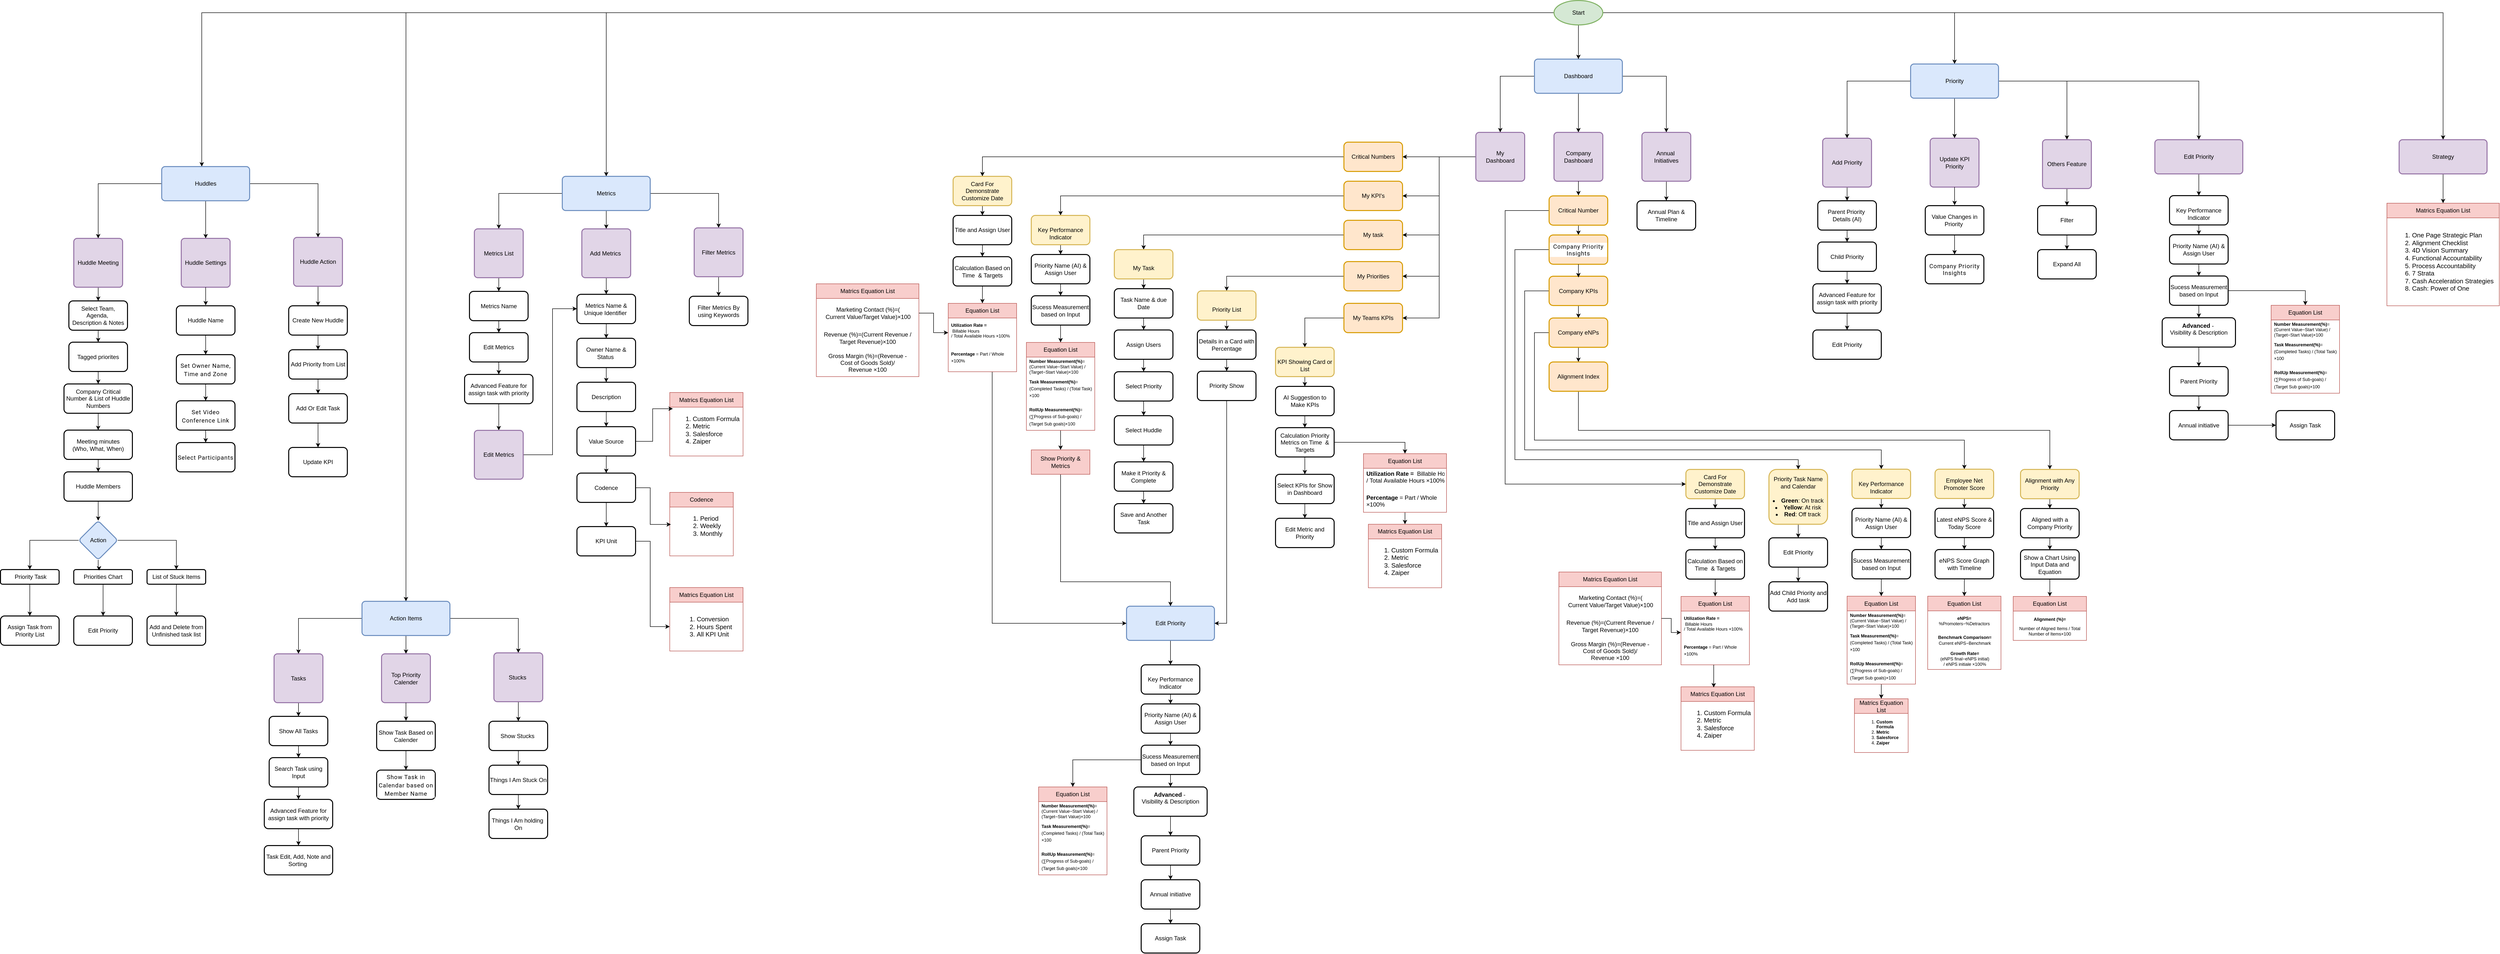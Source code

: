 <mxfile version="24.8.3">
  <diagram name="Page-1" id="G8S-ebVCdpwp3Wh-kXeA">
    <mxGraphModel dx="5382" dy="1087" grid="1" gridSize="10" guides="1" tooltips="1" connect="1" arrows="1" fold="1" page="1" pageScale="1" pageWidth="827" pageHeight="1169" math="0" shadow="0">
      <root>
        <mxCell id="0" />
        <mxCell id="1" parent="0" />
        <mxCell id="_x0GU8yVqpLRFEi92Ow6-8" style="edgeStyle=orthogonalEdgeStyle;rounded=0;orthogonalLoop=1;jettySize=auto;html=1;exitX=1;exitY=0.5;exitDx=0;exitDy=0;" parent="1" source="_x0GU8yVqpLRFEi92Ow6-2" target="_x0GU8yVqpLRFEi92Ow6-6" edge="1">
          <mxGeometry relative="1" as="geometry" />
        </mxCell>
        <mxCell id="_x0GU8yVqpLRFEi92Ow6-9" style="edgeStyle=orthogonalEdgeStyle;rounded=0;orthogonalLoop=1;jettySize=auto;html=1;exitX=0.5;exitY=1;exitDx=0;exitDy=0;" parent="1" source="_x0GU8yVqpLRFEi92Ow6-2" target="_x0GU8yVqpLRFEi92Ow6-5" edge="1">
          <mxGeometry relative="1" as="geometry" />
        </mxCell>
        <mxCell id="_x0GU8yVqpLRFEi92Ow6-10" style="edgeStyle=orthogonalEdgeStyle;rounded=0;orthogonalLoop=1;jettySize=auto;html=1;" parent="1" source="_x0GU8yVqpLRFEi92Ow6-2" target="_x0GU8yVqpLRFEi92Ow6-4" edge="1">
          <mxGeometry relative="1" as="geometry" />
        </mxCell>
        <mxCell id="_x0GU8yVqpLRFEi92Ow6-2" value="Dashboard" style="rounded=1;whiteSpace=wrap;html=1;absoluteArcSize=1;arcSize=14;strokeWidth=2;fillColor=#dae8fc;strokeColor=#6c8ebf;" parent="1" vertex="1">
          <mxGeometry x="310" y="250" width="180" height="70" as="geometry" />
        </mxCell>
        <mxCell id="_x0GU8yVqpLRFEi92Ow6-14" value="" style="edgeStyle=orthogonalEdgeStyle;rounded=0;orthogonalLoop=1;jettySize=auto;html=1;" parent="1" source="_x0GU8yVqpLRFEi92Ow6-4" target="_x0GU8yVqpLRFEi92Ow6-13" edge="1">
          <mxGeometry relative="1" as="geometry" />
        </mxCell>
        <mxCell id="_x0GU8yVqpLRFEi92Ow6-17" value="" style="edgeStyle=orthogonalEdgeStyle;rounded=0;orthogonalLoop=1;jettySize=auto;html=1;" parent="1" source="_x0GU8yVqpLRFEi92Ow6-4" target="_x0GU8yVqpLRFEi92Ow6-16" edge="1">
          <mxGeometry relative="1" as="geometry" />
        </mxCell>
        <mxCell id="_x0GU8yVqpLRFEi92Ow6-19" style="edgeStyle=orthogonalEdgeStyle;rounded=0;orthogonalLoop=1;jettySize=auto;html=1;exitX=0;exitY=0.5;exitDx=0;exitDy=0;entryX=1;entryY=0.5;entryDx=0;entryDy=0;" parent="1" source="_x0GU8yVqpLRFEi92Ow6-4" target="_x0GU8yVqpLRFEi92Ow6-18" edge="1">
          <mxGeometry relative="1" as="geometry" />
        </mxCell>
        <mxCell id="_x0GU8yVqpLRFEi92Ow6-21" style="edgeStyle=orthogonalEdgeStyle;rounded=0;orthogonalLoop=1;jettySize=auto;html=1;exitX=0;exitY=0.5;exitDx=0;exitDy=0;entryX=1;entryY=0.5;entryDx=0;entryDy=0;" parent="1" source="_x0GU8yVqpLRFEi92Ow6-4" target="_x0GU8yVqpLRFEi92Ow6-20" edge="1">
          <mxGeometry relative="1" as="geometry" />
        </mxCell>
        <mxCell id="_x0GU8yVqpLRFEi92Ow6-23" style="edgeStyle=orthogonalEdgeStyle;rounded=0;orthogonalLoop=1;jettySize=auto;html=1;exitX=0;exitY=0.5;exitDx=0;exitDy=0;entryX=1;entryY=0.5;entryDx=0;entryDy=0;" parent="1" source="_x0GU8yVqpLRFEi92Ow6-4" target="_x0GU8yVqpLRFEi92Ow6-22" edge="1">
          <mxGeometry relative="1" as="geometry" />
        </mxCell>
        <mxCell id="_x0GU8yVqpLRFEi92Ow6-4" value="My&lt;div&gt;Dashboard&lt;/div&gt;" style="rounded=1;whiteSpace=wrap;html=1;absoluteArcSize=1;arcSize=14;strokeWidth=2;fillColor=#e1d5e7;strokeColor=#9673a6;" parent="1" vertex="1">
          <mxGeometry x="190" y="400" width="100" height="100" as="geometry" />
        </mxCell>
        <mxCell id="_x0GU8yVqpLRFEi92Ow6-5" value="Company Dashboard" style="rounded=1;whiteSpace=wrap;html=1;absoluteArcSize=1;arcSize=14;strokeWidth=2;fillColor=#e1d5e7;strokeColor=#9673a6;" parent="1" vertex="1">
          <mxGeometry x="350" y="400" width="100" height="100" as="geometry" />
        </mxCell>
        <mxCell id="tY0gz0rtSxMZjbIJnkCB-17" value="" style="edgeStyle=orthogonalEdgeStyle;rounded=0;orthogonalLoop=1;jettySize=auto;html=1;" parent="1" source="_x0GU8yVqpLRFEi92Ow6-6" target="tY0gz0rtSxMZjbIJnkCB-16" edge="1">
          <mxGeometry relative="1" as="geometry" />
        </mxCell>
        <mxCell id="_x0GU8yVqpLRFEi92Ow6-6" value="Annual&amp;nbsp;&lt;div&gt;Initiatives&lt;/div&gt;" style="rounded=1;whiteSpace=wrap;html=1;absoluteArcSize=1;arcSize=14;strokeWidth=2;fillColor=#e1d5e7;strokeColor=#9673a6;" parent="1" vertex="1">
          <mxGeometry x="530" y="400" width="100" height="100" as="geometry" />
        </mxCell>
        <mxCell id="_x0GU8yVqpLRFEi92Ow6-12" style="edgeStyle=orthogonalEdgeStyle;rounded=0;orthogonalLoop=1;jettySize=auto;html=1;entryX=0.5;entryY=0;entryDx=0;entryDy=0;" parent="1" source="_x0GU8yVqpLRFEi92Ow6-11" target="_x0GU8yVqpLRFEi92Ow6-2" edge="1">
          <mxGeometry relative="1" as="geometry" />
        </mxCell>
        <mxCell id="tY0gz0rtSxMZjbIJnkCB-86" style="edgeStyle=orthogonalEdgeStyle;rounded=0;orthogonalLoop=1;jettySize=auto;html=1;" parent="1" source="_x0GU8yVqpLRFEi92Ow6-11" target="tY0gz0rtSxMZjbIJnkCB-21" edge="1">
          <mxGeometry relative="1" as="geometry" />
        </mxCell>
        <mxCell id="tY0gz0rtSxMZjbIJnkCB-365" style="edgeStyle=orthogonalEdgeStyle;rounded=0;orthogonalLoop=1;jettySize=auto;html=1;" parent="1" source="_x0GU8yVqpLRFEi92Ow6-11" target="tY0gz0rtSxMZjbIJnkCB-324" edge="1">
          <mxGeometry relative="1" as="geometry" />
        </mxCell>
        <mxCell id="tY0gz0rtSxMZjbIJnkCB-458" style="edgeStyle=orthogonalEdgeStyle;rounded=0;orthogonalLoop=1;jettySize=auto;html=1;" parent="1" source="_x0GU8yVqpLRFEi92Ow6-11" target="tY0gz0rtSxMZjbIJnkCB-415" edge="1">
          <mxGeometry relative="1" as="geometry">
            <Array as="points">
              <mxPoint x="-2418" y="155" />
            </Array>
            <mxPoint x="-2418" y="410" as="targetPoint" />
          </mxGeometry>
        </mxCell>
        <mxCell id="hiPXZs_9viHNzeyhFqRT-68" style="edgeStyle=orthogonalEdgeStyle;rounded=0;orthogonalLoop=1;jettySize=auto;html=1;" parent="1" source="_x0GU8yVqpLRFEi92Ow6-11" target="hiPXZs_9viHNzeyhFqRT-46" edge="1">
          <mxGeometry relative="1" as="geometry" />
        </mxCell>
        <mxCell id="hiPXZs_9viHNzeyhFqRT-113" style="edgeStyle=orthogonalEdgeStyle;rounded=0;orthogonalLoop=1;jettySize=auto;html=1;" parent="1" source="_x0GU8yVqpLRFEi92Ow6-11" target="hiPXZs_9viHNzeyhFqRT-110" edge="1">
          <mxGeometry relative="1" as="geometry" />
        </mxCell>
        <mxCell id="_x0GU8yVqpLRFEi92Ow6-11" value="Start" style="strokeWidth=2;html=1;shape=mxgraph.flowchart.start_1;whiteSpace=wrap;fillColor=#d5e8d4;strokeColor=#82b366;" parent="1" vertex="1">
          <mxGeometry x="350" y="130" width="100" height="50" as="geometry" />
        </mxCell>
        <mxCell id="tY0gz0rtSxMZjbIJnkCB-61" style="edgeStyle=orthogonalEdgeStyle;rounded=0;orthogonalLoop=1;jettySize=auto;html=1;entryX=0.5;entryY=0;entryDx=0;entryDy=0;" parent="1" source="_x0GU8yVqpLRFEi92Ow6-13" target="tY0gz0rtSxMZjbIJnkCB-56" edge="1">
          <mxGeometry relative="1" as="geometry" />
        </mxCell>
        <mxCell id="_x0GU8yVqpLRFEi92Ow6-13" value="Critical Numbers" style="whiteSpace=wrap;html=1;rounded=1;arcSize=14;strokeWidth=2;fillColor=#ffe6cc;strokeColor=#d79b00;" parent="1" vertex="1">
          <mxGeometry x="-80" y="420" width="120" height="60" as="geometry" />
        </mxCell>
        <mxCell id="tY0gz0rtSxMZjbIJnkCB-120" style="edgeStyle=orthogonalEdgeStyle;rounded=0;orthogonalLoop=1;jettySize=auto;html=1;entryX=0.5;entryY=0;entryDx=0;entryDy=0;" parent="1" source="_x0GU8yVqpLRFEi92Ow6-16" target="tY0gz0rtSxMZjbIJnkCB-112" edge="1">
          <mxGeometry relative="1" as="geometry" />
        </mxCell>
        <mxCell id="_x0GU8yVqpLRFEi92Ow6-16" value="My KPI&#39;s" style="rounded=1;whiteSpace=wrap;html=1;arcSize=14;strokeWidth=2;fillColor=#ffe6cc;strokeColor=#d79b00;" parent="1" vertex="1">
          <mxGeometry x="-80" y="500" width="120" height="60" as="geometry" />
        </mxCell>
        <mxCell id="tY0gz0rtSxMZjbIJnkCB-130" style="edgeStyle=orthogonalEdgeStyle;rounded=0;orthogonalLoop=1;jettySize=auto;html=1;entryX=0.5;entryY=0;entryDx=0;entryDy=0;" parent="1" source="_x0GU8yVqpLRFEi92Ow6-18" target="tY0gz0rtSxMZjbIJnkCB-122" edge="1">
          <mxGeometry relative="1" as="geometry" />
        </mxCell>
        <mxCell id="_x0GU8yVqpLRFEi92Ow6-18" value="My task" style="rounded=1;whiteSpace=wrap;html=1;arcSize=14;strokeWidth=2;fillColor=#ffe6cc;strokeColor=#d79b00;" parent="1" vertex="1">
          <mxGeometry x="-80" y="580" width="120" height="60" as="geometry" />
        </mxCell>
        <mxCell id="tY0gz0rtSxMZjbIJnkCB-140" style="edgeStyle=orthogonalEdgeStyle;rounded=0;orthogonalLoop=1;jettySize=auto;html=1;entryX=0.5;entryY=0;entryDx=0;entryDy=0;" parent="1" source="_x0GU8yVqpLRFEi92Ow6-20" target="tY0gz0rtSxMZjbIJnkCB-132" edge="1">
          <mxGeometry relative="1" as="geometry" />
        </mxCell>
        <mxCell id="_x0GU8yVqpLRFEi92Ow6-20" value="My Priorities" style="rounded=1;whiteSpace=wrap;html=1;arcSize=14;strokeWidth=2;fillColor=#ffe6cc;strokeColor=#d79b00;" parent="1" vertex="1">
          <mxGeometry x="-80" y="664.5" width="120" height="60" as="geometry" />
        </mxCell>
        <mxCell id="tY0gz0rtSxMZjbIJnkCB-161" style="edgeStyle=orthogonalEdgeStyle;rounded=0;orthogonalLoop=1;jettySize=auto;html=1;exitX=0;exitY=0.5;exitDx=0;exitDy=0;entryX=0.5;entryY=0;entryDx=0;entryDy=0;" parent="1" source="_x0GU8yVqpLRFEi92Ow6-22" target="tY0gz0rtSxMZjbIJnkCB-153" edge="1">
          <mxGeometry relative="1" as="geometry" />
        </mxCell>
        <mxCell id="_x0GU8yVqpLRFEi92Ow6-22" value="My Teams KPIs" style="rounded=1;whiteSpace=wrap;html=1;arcSize=14;strokeWidth=2;fillColor=#ffe6cc;strokeColor=#d79b00;" parent="1" vertex="1">
          <mxGeometry x="-80" y="750" width="120" height="60" as="geometry" />
        </mxCell>
        <mxCell id="tY0gz0rtSxMZjbIJnkCB-12" style="edgeStyle=orthogonalEdgeStyle;rounded=0;orthogonalLoop=1;jettySize=auto;html=1;entryX=0.5;entryY=0;entryDx=0;entryDy=0;" parent="1" source="tY0gz0rtSxMZjbIJnkCB-3" target="tY0gz0rtSxMZjbIJnkCB-4" edge="1">
          <mxGeometry relative="1" as="geometry" />
        </mxCell>
        <mxCell id="tY0gz0rtSxMZjbIJnkCB-289" style="edgeStyle=orthogonalEdgeStyle;rounded=0;orthogonalLoop=1;jettySize=auto;html=1;entryX=0;entryY=0.5;entryDx=0;entryDy=0;" parent="1" source="tY0gz0rtSxMZjbIJnkCB-3" target="tY0gz0rtSxMZjbIJnkCB-274" edge="1">
          <mxGeometry relative="1" as="geometry">
            <Array as="points">
              <mxPoint x="250" y="560" />
              <mxPoint x="250" y="1120" />
            </Array>
          </mxGeometry>
        </mxCell>
        <mxCell id="tY0gz0rtSxMZjbIJnkCB-3" value="Critical Number" style="rounded=1;whiteSpace=wrap;html=1;arcSize=14;strokeWidth=2;fillColor=#ffe6cc;strokeColor=#d79b00;" parent="1" vertex="1">
          <mxGeometry x="340" y="530" width="120" height="60" as="geometry" />
        </mxCell>
        <mxCell id="tY0gz0rtSxMZjbIJnkCB-296" style="edgeStyle=orthogonalEdgeStyle;rounded=0;orthogonalLoop=1;jettySize=auto;html=1;entryX=0.5;entryY=0;entryDx=0;entryDy=0;" parent="1" source="tY0gz0rtSxMZjbIJnkCB-4" target="tY0gz0rtSxMZjbIJnkCB-292" edge="1">
          <mxGeometry relative="1" as="geometry">
            <Array as="points">
              <mxPoint x="270" y="640" />
              <mxPoint x="270" y="1070" />
              <mxPoint x="850" y="1070" />
            </Array>
          </mxGeometry>
        </mxCell>
        <mxCell id="tY0gz0rtSxMZjbIJnkCB-4" value="&lt;h3 style=&quot;box-sizing: inherit; font-family: Roboto, sf, Helvetica, Arial, sans-serif; font-size: 15px; letter-spacing: 0.05em; margin: 0px; text-align: start; background-color: rgb(255, 255, 255);&quot;&gt;&lt;button style=&quot;box-sizing: inherit; font-family: Roboto, sf, Helvetica, Arial, sans-serif; font-size: 14px; background-position: 0px 0px; background-color: initial; cursor: pointer; transition: color 0.2s; border-radius: 5px; border-width: initial !important; border-style: none !important; border-color: initial !important; padding: 0px !important;&quot; data-bind=&quot;invisible: bIsOKRFeatureEnabled, click: navigateToManagePriorities&quot; title=&quot;Manage your Company Priorities&quot; class=&quot;button no-style&quot; data-value=&quot;noDrawer&quot;&gt;&lt;span style=&quot;box-sizing: inherit; letter-spacing: 0.06em; font-size: 12px; line-height: 14px; display: inline-block; vertical-align: text-top;&quot; class=&quot;label-icon dashboardHeaderSpacing&quot;&gt;&lt;font color=&quot;#000000&quot;&gt;Company Priority Insights&lt;/font&gt;&lt;/span&gt;&lt;/button&gt;&lt;/h3&gt;" style="rounded=1;whiteSpace=wrap;html=1;arcSize=14;strokeWidth=2;fillColor=#ffe6cc;strokeColor=#d79b00;" parent="1" vertex="1">
          <mxGeometry x="340" y="610" width="120" height="60" as="geometry" />
        </mxCell>
        <mxCell id="tY0gz0rtSxMZjbIJnkCB-14" style="edgeStyle=orthogonalEdgeStyle;rounded=0;orthogonalLoop=1;jettySize=auto;html=1;entryX=0.5;entryY=0;entryDx=0;entryDy=0;" parent="1" source="tY0gz0rtSxMZjbIJnkCB-5" target="tY0gz0rtSxMZjbIJnkCB-6" edge="1">
          <mxGeometry relative="1" as="geometry" />
        </mxCell>
        <mxCell id="tY0gz0rtSxMZjbIJnkCB-470" style="edgeStyle=orthogonalEdgeStyle;rounded=0;orthogonalLoop=1;jettySize=auto;html=1;entryX=0.5;entryY=0;entryDx=0;entryDy=0;" parent="1" source="tY0gz0rtSxMZjbIJnkCB-5" target="tY0gz0rtSxMZjbIJnkCB-460" edge="1">
          <mxGeometry relative="1" as="geometry">
            <Array as="points">
              <mxPoint x="290" y="725" />
              <mxPoint x="290" y="1050" />
              <mxPoint x="1020" y="1050" />
            </Array>
          </mxGeometry>
        </mxCell>
        <mxCell id="tY0gz0rtSxMZjbIJnkCB-5" value="Company KPIs" style="rounded=1;whiteSpace=wrap;html=1;arcSize=14;strokeWidth=2;fillColor=#ffe6cc;strokeColor=#d79b00;" parent="1" vertex="1">
          <mxGeometry x="340" y="694.5" width="120" height="60" as="geometry" />
        </mxCell>
        <mxCell id="tY0gz0rtSxMZjbIJnkCB-15" style="edgeStyle=orthogonalEdgeStyle;rounded=0;orthogonalLoop=1;jettySize=auto;html=1;entryX=0.5;entryY=0;entryDx=0;entryDy=0;" parent="1" source="tY0gz0rtSxMZjbIJnkCB-6" target="tY0gz0rtSxMZjbIJnkCB-7" edge="1">
          <mxGeometry relative="1" as="geometry" />
        </mxCell>
        <mxCell id="tY0gz0rtSxMZjbIJnkCB-483" style="edgeStyle=orthogonalEdgeStyle;rounded=0;orthogonalLoop=1;jettySize=auto;html=1;" parent="1" source="tY0gz0rtSxMZjbIJnkCB-6" target="tY0gz0rtSxMZjbIJnkCB-472" edge="1">
          <mxGeometry relative="1" as="geometry">
            <Array as="points">
              <mxPoint x="310" y="810" />
              <mxPoint x="310" y="1030" />
              <mxPoint x="1190" y="1030" />
            </Array>
          </mxGeometry>
        </mxCell>
        <mxCell id="tY0gz0rtSxMZjbIJnkCB-6" value="Company eNPs" style="rounded=1;whiteSpace=wrap;html=1;arcSize=14;strokeWidth=2;fillColor=#ffe6cc;strokeColor=#d79b00;" parent="1" vertex="1">
          <mxGeometry x="340" y="780" width="120" height="60" as="geometry" />
        </mxCell>
        <mxCell id="tY0gz0rtSxMZjbIJnkCB-503" style="edgeStyle=orthogonalEdgeStyle;rounded=0;orthogonalLoop=1;jettySize=auto;html=1;entryX=0.5;entryY=0;entryDx=0;entryDy=0;" parent="1" source="tY0gz0rtSxMZjbIJnkCB-7" target="tY0gz0rtSxMZjbIJnkCB-495" edge="1">
          <mxGeometry relative="1" as="geometry">
            <Array as="points">
              <mxPoint x="400" y="1010" />
              <mxPoint x="1365" y="1010" />
            </Array>
          </mxGeometry>
        </mxCell>
        <mxCell id="tY0gz0rtSxMZjbIJnkCB-7" value="Alignment Index" style="rounded=1;whiteSpace=wrap;html=1;arcSize=14;strokeWidth=2;fillColor=#ffe6cc;strokeColor=#d79b00;" parent="1" vertex="1">
          <mxGeometry x="340" y="870" width="120" height="60" as="geometry" />
        </mxCell>
        <mxCell id="tY0gz0rtSxMZjbIJnkCB-11" style="edgeStyle=orthogonalEdgeStyle;rounded=0;orthogonalLoop=1;jettySize=auto;html=1;entryX=0.501;entryY=-0.015;entryDx=0;entryDy=0;entryPerimeter=0;" parent="1" source="_x0GU8yVqpLRFEi92Ow6-5" target="tY0gz0rtSxMZjbIJnkCB-3" edge="1">
          <mxGeometry relative="1" as="geometry" />
        </mxCell>
        <mxCell id="tY0gz0rtSxMZjbIJnkCB-13" style="edgeStyle=orthogonalEdgeStyle;rounded=0;orthogonalLoop=1;jettySize=auto;html=1;entryX=0.501;entryY=0.039;entryDx=0;entryDy=0;entryPerimeter=0;" parent="1" source="tY0gz0rtSxMZjbIJnkCB-4" target="tY0gz0rtSxMZjbIJnkCB-5" edge="1">
          <mxGeometry relative="1" as="geometry" />
        </mxCell>
        <mxCell id="tY0gz0rtSxMZjbIJnkCB-16" value="Annual Plan &amp;amp; Timeline" style="rounded=1;whiteSpace=wrap;html=1;arcSize=14;strokeWidth=2;" parent="1" vertex="1">
          <mxGeometry x="520" y="540" width="120" height="60" as="geometry" />
        </mxCell>
        <mxCell id="tY0gz0rtSxMZjbIJnkCB-18" style="edgeStyle=orthogonalEdgeStyle;rounded=0;orthogonalLoop=1;jettySize=auto;html=1;exitX=1;exitY=0.5;exitDx=0;exitDy=0;" parent="1" source="tY0gz0rtSxMZjbIJnkCB-21" target="tY0gz0rtSxMZjbIJnkCB-31" edge="1">
          <mxGeometry relative="1" as="geometry" />
        </mxCell>
        <mxCell id="tY0gz0rtSxMZjbIJnkCB-19" style="edgeStyle=orthogonalEdgeStyle;rounded=0;orthogonalLoop=1;jettySize=auto;html=1;exitX=0.5;exitY=1;exitDx=0;exitDy=0;" parent="1" source="tY0gz0rtSxMZjbIJnkCB-21" target="tY0gz0rtSxMZjbIJnkCB-29" edge="1">
          <mxGeometry relative="1" as="geometry" />
        </mxCell>
        <mxCell id="tY0gz0rtSxMZjbIJnkCB-20" style="edgeStyle=orthogonalEdgeStyle;rounded=0;orthogonalLoop=1;jettySize=auto;html=1;" parent="1" source="tY0gz0rtSxMZjbIJnkCB-21" target="tY0gz0rtSxMZjbIJnkCB-28" edge="1">
          <mxGeometry relative="1" as="geometry" />
        </mxCell>
        <mxCell id="tY0gz0rtSxMZjbIJnkCB-243" style="edgeStyle=orthogonalEdgeStyle;rounded=0;orthogonalLoop=1;jettySize=auto;html=1;entryX=0.5;entryY=0;entryDx=0;entryDy=0;" parent="1" source="tY0gz0rtSxMZjbIJnkCB-21" target="tY0gz0rtSxMZjbIJnkCB-225" edge="1">
          <mxGeometry relative="1" as="geometry" />
        </mxCell>
        <mxCell id="tY0gz0rtSxMZjbIJnkCB-21" value="Priority" style="rounded=1;whiteSpace=wrap;html=1;absoluteArcSize=1;arcSize=14;strokeWidth=2;fillColor=#dae8fc;strokeColor=#6c8ebf;" parent="1" vertex="1">
          <mxGeometry x="1080" y="260" width="180" height="70" as="geometry" />
        </mxCell>
        <mxCell id="tY0gz0rtSxMZjbIJnkCB-22" value="" style="edgeStyle=orthogonalEdgeStyle;rounded=0;orthogonalLoop=1;jettySize=auto;html=1;" parent="1" source="tY0gz0rtSxMZjbIJnkCB-28" target="tY0gz0rtSxMZjbIJnkCB-34" edge="1">
          <mxGeometry relative="1" as="geometry" />
        </mxCell>
        <mxCell id="tY0gz0rtSxMZjbIJnkCB-23" value="" style="edgeStyle=orthogonalEdgeStyle;rounded=0;orthogonalLoop=1;jettySize=auto;html=1;" parent="1" source="tY0gz0rtSxMZjbIJnkCB-28" target="tY0gz0rtSxMZjbIJnkCB-35" edge="1">
          <mxGeometry relative="1" as="geometry" />
        </mxCell>
        <mxCell id="tY0gz0rtSxMZjbIJnkCB-28" value="Add Priority" style="rounded=1;whiteSpace=wrap;html=1;absoluteArcSize=1;arcSize=14;strokeWidth=2;fillColor=#e1d5e7;strokeColor=#9673a6;" parent="1" vertex="1">
          <mxGeometry x="900" y="412" width="100" height="100" as="geometry" />
        </mxCell>
        <mxCell id="tY0gz0rtSxMZjbIJnkCB-29" value="Update KPI Priority" style="rounded=1;whiteSpace=wrap;html=1;absoluteArcSize=1;arcSize=14;strokeWidth=2;fillColor=#e1d5e7;strokeColor=#9673a6;" parent="1" vertex="1">
          <mxGeometry x="1120" y="412" width="100" height="100" as="geometry" />
        </mxCell>
        <mxCell id="tY0gz0rtSxMZjbIJnkCB-30" value="" style="edgeStyle=orthogonalEdgeStyle;rounded=0;orthogonalLoop=1;jettySize=auto;html=1;" parent="1" source="tY0gz0rtSxMZjbIJnkCB-31" target="tY0gz0rtSxMZjbIJnkCB-50" edge="1">
          <mxGeometry relative="1" as="geometry" />
        </mxCell>
        <mxCell id="tY0gz0rtSxMZjbIJnkCB-31" value="Others Feature" style="rounded=1;whiteSpace=wrap;html=1;absoluteArcSize=1;arcSize=14;strokeWidth=2;fillColor=#e1d5e7;strokeColor=#9673a6;" parent="1" vertex="1">
          <mxGeometry x="1350" y="415" width="100" height="100" as="geometry" />
        </mxCell>
        <mxCell id="tY0gz0rtSxMZjbIJnkCB-34" value="Parent Priority&amp;nbsp;&lt;div&gt;Details (AI)&lt;/div&gt;" style="whiteSpace=wrap;html=1;rounded=1;arcSize=14;strokeWidth=2;" parent="1" vertex="1">
          <mxGeometry x="890" y="540" width="120" height="60" as="geometry" />
        </mxCell>
        <mxCell id="tY0gz0rtSxMZjbIJnkCB-51" style="edgeStyle=orthogonalEdgeStyle;rounded=0;orthogonalLoop=1;jettySize=auto;html=1;exitX=0.5;exitY=1;exitDx=0;exitDy=0;entryX=0.5;entryY=0;entryDx=0;entryDy=0;" parent="1" source="tY0gz0rtSxMZjbIJnkCB-35" target="tY0gz0rtSxMZjbIJnkCB-36" edge="1">
          <mxGeometry relative="1" as="geometry" />
        </mxCell>
        <mxCell id="tY0gz0rtSxMZjbIJnkCB-35" value="Child Priority" style="rounded=1;whiteSpace=wrap;html=1;arcSize=14;strokeWidth=2;" parent="1" vertex="1">
          <mxGeometry x="890" y="624.5" width="120" height="60" as="geometry" />
        </mxCell>
        <mxCell id="tY0gz0rtSxMZjbIJnkCB-253" style="edgeStyle=orthogonalEdgeStyle;rounded=0;orthogonalLoop=1;jettySize=auto;html=1;entryX=0.5;entryY=0;entryDx=0;entryDy=0;" parent="1" source="tY0gz0rtSxMZjbIJnkCB-36" target="tY0gz0rtSxMZjbIJnkCB-252" edge="1">
          <mxGeometry relative="1" as="geometry" />
        </mxCell>
        <mxCell id="tY0gz0rtSxMZjbIJnkCB-36" value="Advanced Feature for assign task with priority" style="rounded=1;whiteSpace=wrap;html=1;arcSize=14;strokeWidth=2;" parent="1" vertex="1">
          <mxGeometry x="880" y="710" width="140" height="60" as="geometry" />
        </mxCell>
        <mxCell id="tY0gz0rtSxMZjbIJnkCB-40" style="edgeStyle=orthogonalEdgeStyle;rounded=0;orthogonalLoop=1;jettySize=auto;html=1;entryX=0.5;entryY=0;entryDx=0;entryDy=0;" parent="1" source="tY0gz0rtSxMZjbIJnkCB-41" target="tY0gz0rtSxMZjbIJnkCB-42" edge="1">
          <mxGeometry relative="1" as="geometry" />
        </mxCell>
        <mxCell id="tY0gz0rtSxMZjbIJnkCB-41" value="Value Changes in Priority&amp;nbsp;" style="rounded=1;whiteSpace=wrap;html=1;arcSize=14;strokeWidth=2;" parent="1" vertex="1">
          <mxGeometry x="1110" y="550" width="120" height="60" as="geometry" />
        </mxCell>
        <mxCell id="tY0gz0rtSxMZjbIJnkCB-42" value="&lt;h3 style=&quot;box-sizing: inherit; font-family: Roboto, sf, Helvetica, Arial, sans-serif; font-size: 15px; letter-spacing: 0.05em; margin: 0px; text-align: start; background-color: rgb(255, 255, 255);&quot;&gt;&lt;button style=&quot;box-sizing: inherit; font-family: Roboto, sf, Helvetica, Arial, sans-serif; font-size: 14px; background-position: 0px 0px; background-color: initial; cursor: pointer; transition: color 0.2s; border-radius: 5px; border-width: initial !important; border-style: none !important; border-color: initial !important; padding: 0px !important;&quot; data-bind=&quot;invisible: bIsOKRFeatureEnabled, click: navigateToManagePriorities&quot; title=&quot;Manage your Company Priorities&quot; class=&quot;button no-style&quot; data-value=&quot;noDrawer&quot;&gt;&lt;span style=&quot;box-sizing: inherit; letter-spacing: 0.06em; font-size: 12px; line-height: 14px; display: inline-block; vertical-align: text-top;&quot; class=&quot;label-icon dashboardHeaderSpacing&quot;&gt;&lt;font color=&quot;#000000&quot;&gt;Company Priority Insights&lt;/font&gt;&lt;/span&gt;&lt;/button&gt;&lt;/h3&gt;" style="rounded=1;whiteSpace=wrap;html=1;arcSize=14;strokeWidth=2;" parent="1" vertex="1">
          <mxGeometry x="1110" y="650" width="120" height="60" as="geometry" />
        </mxCell>
        <mxCell id="tY0gz0rtSxMZjbIJnkCB-48" style="edgeStyle=orthogonalEdgeStyle;rounded=0;orthogonalLoop=1;jettySize=auto;html=1;entryX=0.501;entryY=-0.015;entryDx=0;entryDy=0;entryPerimeter=0;" parent="1" source="tY0gz0rtSxMZjbIJnkCB-29" target="tY0gz0rtSxMZjbIJnkCB-41" edge="1">
          <mxGeometry relative="1" as="geometry" />
        </mxCell>
        <mxCell id="tY0gz0rtSxMZjbIJnkCB-54" style="edgeStyle=orthogonalEdgeStyle;rounded=0;orthogonalLoop=1;jettySize=auto;html=1;entryX=0.5;entryY=0;entryDx=0;entryDy=0;" parent="1" source="tY0gz0rtSxMZjbIJnkCB-50" target="tY0gz0rtSxMZjbIJnkCB-52" edge="1">
          <mxGeometry relative="1" as="geometry" />
        </mxCell>
        <mxCell id="tY0gz0rtSxMZjbIJnkCB-50" value="Filter" style="rounded=1;whiteSpace=wrap;html=1;arcSize=14;strokeWidth=2;" parent="1" vertex="1">
          <mxGeometry x="1340" y="550" width="120" height="60" as="geometry" />
        </mxCell>
        <mxCell id="tY0gz0rtSxMZjbIJnkCB-52" value="Expand All" style="rounded=1;whiteSpace=wrap;html=1;arcSize=14;strokeWidth=2;" parent="1" vertex="1">
          <mxGeometry x="1340" y="640" width="120" height="60" as="geometry" />
        </mxCell>
        <mxCell id="tY0gz0rtSxMZjbIJnkCB-87" style="edgeStyle=orthogonalEdgeStyle;rounded=0;orthogonalLoop=1;jettySize=auto;html=1;entryX=0.5;entryY=0;entryDx=0;entryDy=0;" parent="1" source="tY0gz0rtSxMZjbIJnkCB-56" target="tY0gz0rtSxMZjbIJnkCB-57" edge="1">
          <mxGeometry relative="1" as="geometry" />
        </mxCell>
        <mxCell id="tY0gz0rtSxMZjbIJnkCB-56" value="&lt;div&gt;&lt;br&gt;&lt;/div&gt;Card For Demonstrate Customize Date&lt;div&gt;&lt;br&gt;&lt;/div&gt;" style="rounded=1;whiteSpace=wrap;html=1;arcSize=14;strokeWidth=2;fillColor=#fff2cc;strokeColor=#d6b656;" parent="1" vertex="1">
          <mxGeometry x="-880" y="490" width="120" height="60" as="geometry" />
        </mxCell>
        <mxCell id="tY0gz0rtSxMZjbIJnkCB-88" style="edgeStyle=orthogonalEdgeStyle;rounded=0;orthogonalLoop=1;jettySize=auto;html=1;exitX=0.5;exitY=1;exitDx=0;exitDy=0;entryX=0.5;entryY=0;entryDx=0;entryDy=0;" parent="1" source="tY0gz0rtSxMZjbIJnkCB-57" target="tY0gz0rtSxMZjbIJnkCB-58" edge="1">
          <mxGeometry relative="1" as="geometry" />
        </mxCell>
        <mxCell id="tY0gz0rtSxMZjbIJnkCB-57" value="Title and Assign User" style="rounded=1;whiteSpace=wrap;html=1;arcSize=14;strokeWidth=2;" parent="1" vertex="1">
          <mxGeometry x="-880" y="570" width="120" height="60" as="geometry" />
        </mxCell>
        <mxCell id="tY0gz0rtSxMZjbIJnkCB-100" style="edgeStyle=orthogonalEdgeStyle;rounded=0;orthogonalLoop=1;jettySize=auto;html=1;entryX=0.5;entryY=0;entryDx=0;entryDy=0;" parent="1" source="tY0gz0rtSxMZjbIJnkCB-58" target="tY0gz0rtSxMZjbIJnkCB-96" edge="1">
          <mxGeometry relative="1" as="geometry" />
        </mxCell>
        <mxCell id="tY0gz0rtSxMZjbIJnkCB-58" value="Calculation Based on Time&amp;nbsp; &amp;amp; Targets" style="rounded=1;whiteSpace=wrap;html=1;arcSize=14;strokeWidth=2;" parent="1" vertex="1">
          <mxGeometry x="-880" y="654.5" width="120" height="60" as="geometry" />
        </mxCell>
        <mxCell id="tY0gz0rtSxMZjbIJnkCB-63" style="edgeStyle=orthogonalEdgeStyle;rounded=0;orthogonalLoop=1;jettySize=auto;html=1;exitX=0.5;exitY=1;exitDx=0;exitDy=0;" parent="1" source="tY0gz0rtSxMZjbIJnkCB-65" edge="1">
          <mxGeometry relative="1" as="geometry">
            <mxPoint x="-435" y="1490" as="targetPoint" />
          </mxGeometry>
        </mxCell>
        <mxCell id="tY0gz0rtSxMZjbIJnkCB-65" value="Edit Priority" style="rounded=1;whiteSpace=wrap;html=1;absoluteArcSize=1;arcSize=14;strokeWidth=2;fillColor=#dae8fc;strokeColor=#6c8ebf;" parent="1" vertex="1">
          <mxGeometry x="-525" y="1370" width="180" height="70" as="geometry" />
        </mxCell>
        <mxCell id="tY0gz0rtSxMZjbIJnkCB-244" style="edgeStyle=orthogonalEdgeStyle;rounded=0;orthogonalLoop=1;jettySize=auto;html=1;entryX=0;entryY=0.5;entryDx=0;entryDy=0;" parent="1" source="tY0gz0rtSxMZjbIJnkCB-96" target="tY0gz0rtSxMZjbIJnkCB-65" edge="1">
          <mxGeometry relative="1" as="geometry">
            <Array as="points">
              <mxPoint x="-800" y="1405" />
            </Array>
          </mxGeometry>
        </mxCell>
        <mxCell id="tY0gz0rtSxMZjbIJnkCB-96" value="Equation List" style="swimlane;fontStyle=0;childLayout=stackLayout;horizontal=1;startSize=30;horizontalStack=0;resizeParent=1;resizeParentMax=0;resizeLast=0;collapsible=1;marginBottom=0;whiteSpace=wrap;html=1;fillColor=#f8cecc;strokeColor=#b85450;" parent="1" vertex="1">
          <mxGeometry x="-890" y="750" width="140" height="140" as="geometry" />
        </mxCell>
        <mxCell id="tY0gz0rtSxMZjbIJnkCB-97" value="&lt;span style=&quot;text-align: center; font-size: 9px;&quot; class=&quot;base&quot;&gt;&lt;b&gt;&lt;font style=&quot;font-size: 9px;&quot;&gt;&lt;span class=&quot;mord text&quot;&gt;&lt;span class=&quot;mord&quot;&gt;Utilization&amp;nbsp;Rate&amp;nbsp;&lt;/span&gt;&lt;/span&gt;&lt;span class=&quot;mspace&quot;&gt;&lt;/span&gt;&lt;span class=&quot;mrel&quot;&gt;=&amp;nbsp;&lt;/span&gt;&lt;/font&gt;&lt;/b&gt;&lt;/span&gt;&lt;div style=&quot;font-size: 9px;&quot;&gt;&lt;font style=&quot;font-size: 9px;&quot;&gt;&lt;span style=&quot;text-align: center;&quot; class=&quot;base&quot;&gt;&lt;span class=&quot;mord&quot;&gt;&lt;span class=&quot;mfrac&quot;&gt;&lt;span class=&quot;vlist-t vlist-t2&quot;&gt;&lt;span class=&quot;vlist-r&quot;&gt;&lt;span class=&quot;vlist&quot;&gt;&lt;span class=&quot;mord&quot;&gt;&lt;span class=&quot;mord text&quot;&gt;&lt;span class=&quot;mord&quot;&gt;&amp;nbsp;&lt;/span&gt;&lt;/span&gt;&lt;/span&gt;&lt;span class=&quot;pstrut&quot;&gt;&lt;/span&gt;&lt;span class=&quot;frac-line&quot;&gt;&lt;/span&gt;&lt;span class=&quot;pstrut&quot;&gt;&lt;/span&gt;&lt;span class=&quot;mord&quot;&gt;&lt;span class=&quot;mord text&quot;&gt;&lt;span class=&quot;mord&quot;&gt;Billable&amp;nbsp;Hours /&amp;nbsp;&lt;/span&gt;&lt;/span&gt;&lt;/span&gt;&lt;/span&gt;&lt;span class=&quot;vlist-s&quot;&gt;Total&amp;nbsp;Available&amp;nbsp;Hours&amp;nbsp;​&lt;/span&gt;&lt;/span&gt;&lt;span class=&quot;vlist-r&quot;&gt;&lt;span class=&quot;vlist&quot;&gt;&lt;/span&gt;&lt;/span&gt;&lt;/span&gt;&lt;/span&gt;&lt;span class=&quot;mclose nulldelimiter&quot;&gt;&lt;/span&gt;&lt;/span&gt;&lt;span class=&quot;mspace&quot;&gt;&lt;/span&gt;&lt;span class=&quot;mbin&quot;&gt;×&lt;/span&gt;&lt;span class=&quot;mspace&quot;&gt;&lt;/span&gt;&lt;/span&gt;&lt;span style=&quot;text-align: center;&quot; class=&quot;base&quot;&gt;&lt;span class=&quot;strut&quot;&gt;&lt;/span&gt;&lt;span class=&quot;mord&quot;&gt;100%&lt;/span&gt;&lt;/span&gt;&lt;/font&gt;&lt;div&gt;&lt;span style=&quot;text-align: center;&quot; class=&quot;base&quot;&gt;&lt;span class=&quot;mord&quot;&gt;&lt;br&gt;&lt;/span&gt;&lt;/span&gt;&lt;/div&gt;&lt;/div&gt;" style="text;strokeColor=none;fillColor=none;align=left;verticalAlign=middle;spacingLeft=4;spacingRight=4;overflow=hidden;points=[[0,0.5],[1,0.5]];portConstraint=eastwest;rotatable=0;whiteSpace=wrap;html=1;" parent="tY0gz0rtSxMZjbIJnkCB-96" vertex="1">
          <mxGeometry y="30" width="140" height="60" as="geometry" />
        </mxCell>
        <mxCell id="tY0gz0rtSxMZjbIJnkCB-98" value="&lt;font style=&quot;font-size: 9px;&quot;&gt;&lt;span style=&quot;text-align: center;&quot; class=&quot;base&quot;&gt;&lt;span style=&quot;&quot; class=&quot;mord text&quot;&gt;&lt;span style=&quot;&quot; class=&quot;mord&quot;&gt;&lt;b style=&quot;&quot;&gt;Percentage&amp;nbsp;&lt;/b&gt;&lt;/span&gt;&lt;/span&gt;&lt;span style=&quot;&quot; class=&quot;mspace&quot;&gt;&lt;/span&gt;&lt;span style=&quot;&quot; class=&quot;mrel&quot;&gt;= Part /&amp;nbsp;&lt;/span&gt;&lt;span style=&quot;&quot; class=&quot;mspace&quot;&gt;&lt;/span&gt;&lt;/span&gt;&lt;span style=&quot;text-align: center;&quot; class=&quot;base&quot;&gt;&lt;span class=&quot;strut&quot;&gt;&lt;/span&gt;&lt;span class=&quot;mord&quot;&gt;&lt;span class=&quot;mopen nulldelimiter&quot;&gt;&lt;/span&gt;&lt;span class=&quot;mfrac&quot;&gt;&lt;span class=&quot;vlist-t vlist-t2&quot;&gt;&lt;span class=&quot;vlist-r&quot;&gt;&lt;span class=&quot;vlist&quot;&gt;&lt;span class=&quot;pstrut&quot;&gt;&lt;/span&gt;&lt;span class=&quot;mord&quot;&gt;&lt;span class=&quot;mord text&quot;&gt;&lt;span class=&quot;mord&quot;&gt;Whole&lt;/span&gt;&lt;/span&gt;&lt;/span&gt;&lt;/span&gt;&lt;span class=&quot;vlist-s&quot;&gt;​&lt;/span&gt;&lt;/span&gt;&lt;span class=&quot;vlist-r&quot;&gt;&lt;span class=&quot;vlist&quot;&gt;&lt;/span&gt;&lt;/span&gt;&lt;/span&gt;&lt;/span&gt;&lt;span class=&quot;mclose nulldelimiter&quot;&gt;&lt;/span&gt;&lt;/span&gt;&lt;span class=&quot;mspace&quot;&gt;&lt;/span&gt;&lt;span class=&quot;mbin&quot;&gt;×&lt;/span&gt;&lt;span class=&quot;mspace&quot;&gt;&lt;/span&gt;&lt;/span&gt;&lt;span style=&quot;text-align: center;&quot; class=&quot;base&quot;&gt;&lt;span class=&quot;strut&quot;&gt;&lt;/span&gt;&lt;span class=&quot;mord&quot;&gt;100%&lt;/span&gt;&lt;/span&gt;&lt;/font&gt;&lt;div style=&quot;font-size: 9px;&quot;&gt;&lt;span style=&quot;text-align: center;&quot; class=&quot;base&quot;&gt;&lt;span class=&quot;mord&quot;&gt;&lt;br&gt;&lt;/span&gt;&lt;/span&gt;&lt;/div&gt;" style="text;strokeColor=none;fillColor=none;align=left;verticalAlign=middle;spacingLeft=4;spacingRight=4;overflow=hidden;points=[[0,0.5],[1,0.5]];portConstraint=eastwest;rotatable=0;whiteSpace=wrap;html=1;" parent="tY0gz0rtSxMZjbIJnkCB-96" vertex="1">
          <mxGeometry y="90" width="140" height="50" as="geometry" />
        </mxCell>
        <mxCell id="tY0gz0rtSxMZjbIJnkCB-111" style="edgeStyle=orthogonalEdgeStyle;rounded=0;orthogonalLoop=1;jettySize=auto;html=1;entryX=0.5;entryY=0;entryDx=0;entryDy=0;" parent="1" source="tY0gz0rtSxMZjbIJnkCB-112" target="tY0gz0rtSxMZjbIJnkCB-114" edge="1">
          <mxGeometry relative="1" as="geometry" />
        </mxCell>
        <mxCell id="tY0gz0rtSxMZjbIJnkCB-112" value="&lt;div&gt;&lt;br&gt;&lt;/div&gt;&lt;div&gt;Key Performance Indicator&lt;/div&gt;" style="rounded=1;whiteSpace=wrap;html=1;arcSize=14;strokeWidth=2;fillColor=#fff2cc;strokeColor=#d6b656;" parent="1" vertex="1">
          <mxGeometry x="-720" y="570" width="120" height="60" as="geometry" />
        </mxCell>
        <mxCell id="tY0gz0rtSxMZjbIJnkCB-113" style="edgeStyle=orthogonalEdgeStyle;rounded=0;orthogonalLoop=1;jettySize=auto;html=1;exitX=0.5;exitY=1;exitDx=0;exitDy=0;entryX=0.5;entryY=0;entryDx=0;entryDy=0;" parent="1" source="tY0gz0rtSxMZjbIJnkCB-114" target="tY0gz0rtSxMZjbIJnkCB-116" edge="1">
          <mxGeometry relative="1" as="geometry" />
        </mxCell>
        <mxCell id="tY0gz0rtSxMZjbIJnkCB-114" value="Priority Name (AI) &amp;amp; Assign User" style="rounded=1;whiteSpace=wrap;html=1;arcSize=14;strokeWidth=2;" parent="1" vertex="1">
          <mxGeometry x="-720" y="650" width="120" height="60" as="geometry" />
        </mxCell>
        <mxCell id="tY0gz0rtSxMZjbIJnkCB-115" style="edgeStyle=orthogonalEdgeStyle;rounded=0;orthogonalLoop=1;jettySize=auto;html=1;entryX=0.5;entryY=0;entryDx=0;entryDy=0;" parent="1" source="tY0gz0rtSxMZjbIJnkCB-116" target="tY0gz0rtSxMZjbIJnkCB-117" edge="1">
          <mxGeometry relative="1" as="geometry" />
        </mxCell>
        <mxCell id="tY0gz0rtSxMZjbIJnkCB-116" value="Sucess Measurement based on Input" style="rounded=1;whiteSpace=wrap;html=1;arcSize=14;strokeWidth=2;" parent="1" vertex="1">
          <mxGeometry x="-720" y="734.5" width="120" height="60" as="geometry" />
        </mxCell>
        <mxCell id="tY0gz0rtSxMZjbIJnkCB-206" value="" style="edgeStyle=orthogonalEdgeStyle;rounded=0;orthogonalLoop=1;jettySize=auto;html=1;" parent="1" source="tY0gz0rtSxMZjbIJnkCB-117" target="tY0gz0rtSxMZjbIJnkCB-205" edge="1">
          <mxGeometry relative="1" as="geometry" />
        </mxCell>
        <mxCell id="tY0gz0rtSxMZjbIJnkCB-117" value="Equation List" style="swimlane;fontStyle=0;childLayout=stackLayout;horizontal=1;startSize=30;horizontalStack=0;resizeParent=1;resizeParentMax=0;resizeLast=0;collapsible=1;marginBottom=0;whiteSpace=wrap;html=1;fillColor=#f8cecc;strokeColor=#b85450;" parent="1" vertex="1">
          <mxGeometry x="-730" y="830" width="140" height="180" as="geometry">
            <mxRectangle x="-625" y="830" width="110" height="30" as="alternateBounds" />
          </mxGeometry>
        </mxCell>
        <mxCell id="tY0gz0rtSxMZjbIJnkCB-118" value="&lt;div style=&quot;font-size: 9px;&quot;&gt;&lt;div&gt;&lt;span style=&quot;text-align: center;&quot; class=&quot;base&quot;&gt;&lt;span class=&quot;mord text&quot;&gt;&lt;span class=&quot;mord&quot;&gt;&lt;b&gt;Number Measurement(%)&lt;/b&gt;&lt;/span&gt;&lt;/span&gt;&lt;span class=&quot;mspace&quot;&gt;&lt;/span&gt;&lt;span class=&quot;mrel&quot;&gt;=&lt;/span&gt;&lt;/span&gt;&lt;span style=&quot;background-color: initial; text-align: center;&quot; class=&quot;base&quot;&gt;&lt;span class=&quot;mord&quot;&gt;&lt;span class=&quot;mfrac&quot;&gt;&lt;span class=&quot;vlist-t vlist-t2&quot;&gt;&lt;span class=&quot;vlist-r&quot;&gt;&lt;span class=&quot;vlist&quot;&gt;&lt;span class=&quot;mord&quot;&gt;&lt;span class=&quot;mord text&quot;&gt;&lt;span class=&quot;mord&quot;&gt;(Current&amp;nbsp;Value&lt;/span&gt;&lt;/span&gt;&lt;span class=&quot;mspace&quot;&gt;&lt;/span&gt;&lt;span class=&quot;mbin&quot;&gt;−&lt;/span&gt;&lt;span class=&quot;mspace&quot;&gt;&lt;/span&gt;&lt;span class=&quot;mord text&quot;&gt;&lt;span class=&quot;mord&quot;&gt;Start&amp;nbsp;Value) / (&lt;/span&gt;&lt;/span&gt;&lt;/span&gt;&lt;/span&gt;&lt;/span&gt;&lt;/span&gt;&lt;/span&gt;&lt;/span&gt;&lt;/span&gt;&lt;span style=&quot;background-color: initial; text-align: center;&quot; class=&quot;mord text&quot;&gt;Target&lt;/span&gt;&lt;span style=&quot;background-color: initial; text-align: center;&quot; class=&quot;mspace&quot;&gt;&lt;/span&gt;&lt;span style=&quot;background-color: initial; text-align: center;&quot; class=&quot;mbin&quot;&gt;−&lt;/span&gt;&lt;span style=&quot;background-color: initial; text-align: center;&quot; class=&quot;mspace&quot;&gt;&lt;/span&gt;&lt;span style=&quot;background-color: initial; text-align: center;&quot; class=&quot;mord text&quot;&gt;Start&amp;nbsp;Value)&lt;/span&gt;&lt;span style=&quot;background-color: initial; text-align: center;&quot; class=&quot;base&quot;&gt;&lt;span class=&quot;mord&quot;&gt;&lt;span class=&quot;mfrac&quot;&gt;&lt;span class=&quot;vlist-t vlist-t2&quot;&gt;&lt;span class=&quot;vlist-r&quot;&gt;&lt;span class=&quot;vlist-s&quot;&gt;​&lt;/span&gt;&lt;/span&gt;&lt;span class=&quot;vlist-r&quot;&gt;&lt;span class=&quot;vlist&quot;&gt;&lt;/span&gt;&lt;/span&gt;&lt;/span&gt;&lt;/span&gt;&lt;span class=&quot;mclose nulldelimiter&quot;&gt;&lt;/span&gt;&lt;/span&gt;&lt;span class=&quot;mspace&quot;&gt;&lt;/span&gt;&lt;span class=&quot;mbin&quot;&gt;×&lt;/span&gt;&lt;span class=&quot;mspace&quot;&gt;&lt;/span&gt;&lt;/span&gt;&lt;span style=&quot;background-color: initial; text-align: center;&quot; class=&quot;base&quot;&gt;&lt;span class=&quot;strut&quot;&gt;&lt;/span&gt;&lt;span class=&quot;mord&quot;&gt;100&lt;/span&gt;&lt;/span&gt;&lt;/div&gt;&lt;/div&gt;" style="text;strokeColor=none;fillColor=none;align=left;verticalAlign=middle;spacingLeft=4;spacingRight=4;overflow=hidden;points=[[0,0.5],[1,0.5]];portConstraint=eastwest;rotatable=0;whiteSpace=wrap;html=1;" parent="tY0gz0rtSxMZjbIJnkCB-117" vertex="1">
          <mxGeometry y="30" width="140" height="40" as="geometry" />
        </mxCell>
        <mxCell id="tY0gz0rtSxMZjbIJnkCB-119" value="&lt;font style=&quot;font-size: 9px;&quot;&gt;&lt;span style=&quot;text-align: center;&quot; class=&quot;base&quot;&gt;&lt;span style=&quot;&quot; class=&quot;mord text&quot;&gt;&lt;span style=&quot;&quot; class=&quot;mord&quot;&gt;&lt;b style=&quot;&quot;&gt;Task Measurement(%)&lt;/b&gt;&lt;/span&gt;&lt;/span&gt;&lt;span style=&quot;&quot; class=&quot;mspace&quot;&gt;&lt;/span&gt;&lt;span style=&quot;&quot; class=&quot;mrel&quot;&gt;=&lt;/span&gt;&lt;/span&gt;&lt;span style=&quot;background-color: initial; text-align: center;&quot; class=&quot;base&quot;&gt;&lt;span class=&quot;mord text&quot;&gt;&lt;span class=&quot;mord&quot;&gt;(&lt;/span&gt;&lt;/span&gt;&lt;span class=&quot;mord text&quot;&gt;&lt;span class=&quot;mord&quot;&gt;&lt;span class=&quot;mfrac&quot;&gt;&lt;span class=&quot;vlist-t vlist-t2&quot;&gt;&lt;span class=&quot;vlist-r&quot;&gt;&lt;span class=&quot;vlist&quot;&gt;&lt;span class=&quot;mord&quot;&gt;&lt;span class=&quot;mord text&quot;&gt;&lt;span class=&quot;mord&quot;&gt;Completed&amp;nbsp;Tasks&lt;/span&gt;&lt;/span&gt;&lt;/span&gt;&lt;/span&gt;&lt;span class=&quot;vlist-s&quot;&gt;​&lt;/span&gt;&lt;/span&gt;&lt;span class=&quot;vlist-r&quot;&gt;&lt;span class=&quot;vlist&quot;&gt;&lt;/span&gt;&lt;/span&gt;&lt;/span&gt;&lt;/span&gt;&lt;span class=&quot;mclose nulldelimiter&quot;&gt;&lt;/span&gt;) / (&lt;/span&gt;&lt;/span&gt;&lt;/span&gt;&lt;span style=&quot;background-color: initial; text-align: center;&quot; class=&quot;mord text&quot;&gt;Total Task&lt;/span&gt;&lt;span style=&quot;background-color: initial; text-align: center;&quot; class=&quot;mord text&quot;&gt;)&lt;/span&gt;&lt;span style=&quot;background-color: initial; text-align: center;&quot; class=&quot;base&quot;&gt;&lt;span class=&quot;mord&quot;&gt;&lt;span class=&quot;mfrac&quot;&gt;&lt;span class=&quot;vlist-t vlist-t2&quot;&gt;&lt;span class=&quot;vlist-r&quot;&gt;&lt;span class=&quot;vlist-s&quot;&gt;​&lt;/span&gt;&lt;/span&gt;&lt;span class=&quot;vlist-r&quot;&gt;&lt;span class=&quot;vlist&quot;&gt;&lt;/span&gt;&lt;/span&gt;&lt;/span&gt;&lt;/span&gt;&lt;span class=&quot;mclose nulldelimiter&quot;&gt;&lt;/span&gt;&lt;/span&gt;&lt;span class=&quot;mspace&quot;&gt;&lt;/span&gt;&lt;span class=&quot;mbin&quot;&gt;×&lt;/span&gt;&lt;span class=&quot;mspace&quot;&gt;&lt;/span&gt;&lt;/span&gt;&lt;/font&gt;&lt;span style=&quot;background-color: initial; text-align: center; font-size: 9px;&quot; class=&quot;base&quot;&gt;&lt;font style=&quot;font-size: 9px;&quot;&gt;&lt;span style=&quot;&quot; class=&quot;strut&quot;&gt;&lt;/span&gt;&lt;/font&gt;&lt;span style=&quot;&quot; class=&quot;mord&quot;&gt;&lt;font style=&quot;font-size: 9px;&quot;&gt;100&lt;br&gt;&lt;/font&gt;&lt;br&gt;&lt;font style=&quot;font-size: 9px;&quot;&gt;&lt;span style=&quot;&quot; class=&quot;base&quot;&gt;&lt;span style=&quot;&quot; class=&quot;mord text&quot;&gt;&lt;span style=&quot;&quot; class=&quot;mord&quot;&gt;&lt;b style=&quot;&quot;&gt;RollUp Measurement(%)&lt;/b&gt;&lt;/span&gt;&lt;/span&gt;&lt;span style=&quot;&quot; class=&quot;mspace&quot;&gt;&lt;/span&gt;&lt;span style=&quot;&quot; class=&quot;mrel&quot;&gt;=&lt;/span&gt;&lt;/span&gt;&lt;span style=&quot;background-color: initial;&quot; class=&quot;base&quot;&gt;&lt;span class=&quot;mord text&quot;&gt;&lt;span class=&quot;mord&quot;&gt;(&lt;/span&gt;&lt;/span&gt;&lt;span class=&quot;mord text&quot;&gt;&lt;span class=&quot;mord&quot;&gt;&lt;span class=&quot;mfrac&quot;&gt;&lt;span class=&quot;vlist-t vlist-t2&quot;&gt;&lt;span class=&quot;vlist-r&quot;&gt;&lt;span class=&quot;vlist-s&quot;&gt;&lt;span class=&quot;vlist&quot;&gt;&lt;span class=&quot;mord&quot;&gt;&lt;span class=&quot;mop op-symbol small-op&quot;&gt;∑&lt;/span&gt;&lt;span class=&quot;mspace&quot;&gt;&lt;/span&gt;&lt;span class=&quot;mord text&quot;&gt;&lt;span class=&quot;mord&quot;&gt;Progress&amp;nbsp;of&amp;nbsp;Sub-goals&lt;/span&gt;&lt;/span&gt;&lt;/span&gt;&lt;/span&gt;&lt;span class=&quot;vlist-s&quot;&gt;&lt;/span&gt;​&lt;/span&gt;&lt;/span&gt;&lt;span class=&quot;vlist-r&quot;&gt;&lt;span class=&quot;vlist&quot;&gt;&lt;/span&gt;&lt;/span&gt;&lt;/span&gt;&lt;/span&gt;&lt;span class=&quot;mclose nulldelimiter&quot;&gt;&lt;/span&gt;) / (&lt;/span&gt;&lt;/span&gt;&lt;/span&gt;&lt;span style=&quot;background-color: initial;&quot; class=&quot;mord text&quot;&gt;Target Sub&amp;nbsp;&lt;/span&gt;&lt;span style=&quot;background-color: initial;&quot; class=&quot;mord text&quot;&gt;goals)&lt;/span&gt;&lt;span style=&quot;background-color: initial;&quot; class=&quot;base&quot;&gt;&lt;span class=&quot;mord&quot;&gt;&lt;span class=&quot;mfrac&quot;&gt;&lt;span class=&quot;vlist-t vlist-t2&quot;&gt;&lt;span class=&quot;vlist-r&quot;&gt;&lt;span class=&quot;vlist-s&quot;&gt;​&lt;/span&gt;&lt;/span&gt;&lt;span class=&quot;vlist-r&quot;&gt;&lt;span class=&quot;vlist&quot;&gt;&lt;/span&gt;&lt;/span&gt;&lt;/span&gt;&lt;/span&gt;&lt;span class=&quot;mclose nulldelimiter&quot;&gt;&lt;/span&gt;&lt;/span&gt;&lt;span class=&quot;mspace&quot;&gt;&lt;/span&gt;&lt;span class=&quot;mbin&quot;&gt;×&lt;/span&gt;&lt;span class=&quot;mspace&quot;&gt;&lt;/span&gt;&lt;/span&gt;&lt;span style=&quot;background-color: initial;&quot; class=&quot;base&quot;&gt;&lt;span class=&quot;strut&quot;&gt;&lt;/span&gt;&lt;span class=&quot;mord&quot;&gt;100&lt;/span&gt;&lt;/span&gt;&lt;br&gt;&lt;/font&gt;&lt;/span&gt;&lt;/span&gt;&lt;div style=&quot;font-size: 9px;&quot;&gt;&lt;span style=&quot;background-color: initial; text-align: center;&quot; class=&quot;base&quot;&gt;&lt;span class=&quot;mord&quot;&gt;&lt;span style=&quot;color: rgba(0, 0, 0, 0); font-family: monospace; font-size: 0px; text-align: start; text-wrap-mode: nowrap;&quot;&gt;%3CmxGraphModel%3E%3Croot%3E%3CmxCell%20id%3D%220%22%2F%3E%3CmxCell%20id%3D%221%22%20parent%3D%220%22%2F%3E%3CmxCell%20id%3D%222%22%20value%3D%22%26lt%3Bspan%20style%3D%26quot%3Bfont-size%3A%208px%3B%20text-align%3A%20center%3B%26quot%3B%20class%3D%26quot%3Bbase%26quot%3B%26gt%3B%26lt%3Bspan%20class%3D%26quot%3Bmord%20text%26quot%3B%26gt%3B%26lt%3Bspan%20class%3D%26quot%3Bmord%26quot%3B%26gt%3B%26lt%3Bb%26gt%3BTask%20Measurement(%25)%26lt%3B%2Fb%26gt%3B%26lt%3B%2Fspan%26gt%3B%26lt%3B%2Fspan%26gt%3B%26lt%3Bspan%20class%3D%26quot%3Bmspace%26quot%3B%26gt%3B%26lt%3B%2Fspan%26gt%3B%26lt%3Bspan%20class%3D%26quot%3Bmrel%26quot%3B%26gt%3B%3D%26lt%3B%2Fspan%26gt%3B%26lt%3B%2Fspan%26gt%3B%26lt%3Bspan%20style%3D%26quot%3Bfont-size%3A%208px%3B%20background-color%3A%20initial%3B%20text-align%3A%20center%3B%26quot%3B%20class%3D%26quot%3Bbase%26quot%3B%26gt%3B%26lt%3Bspan%20class%3D%26quot%3Bmord%20text%26quot%3B%26gt%3B%26lt%3Bspan%20class%3D%26quot%3Bmord%26quot%3B%26gt%3B(%26lt%3B%2Fspan%26gt%3B%26lt%3B%2Fspan%26gt%3B%26lt%3Bspan%20class%3D%26quot%3Bmord%20text%26quot%3B%26gt%3B%26lt%3Bspan%20class%3D%26quot%3Bmord%26quot%3B%26gt%3B%26lt%3Bspan%20class%3D%26quot%3Bmfrac%26quot%3B%26gt%3B%26lt%3Bspan%20class%3D%26quot%3Bvlist-t%20vlist-t2%26quot%3B%26gt%3B%26lt%3Bspan%20class%3D%26quot%3Bvlist-r%26quot%3B%26gt%3B%26lt%3Bspan%20class%3D%26quot%3Bvlist%26quot%3B%26gt%3B%26lt%3Bspan%20class%3D%26quot%3Bmord%26quot%3B%26gt%3B%26lt%3Bspan%20class%3D%26quot%3Bmord%20text%26quot%3B%26gt%3B%26lt%3Bspan%20class%3D%26quot%3Bmord%26quot%3B%26gt%3BCompleted%26amp%3Bnbsp%3BTasks%26lt%3B%2Fspan%26gt%3B%26lt%3B%2Fspan%26gt%3B%26lt%3B%2Fspan%26gt%3B%26lt%3B%2Fspan%26gt%3B%26lt%3Bspan%20class%3D%26quot%3Bvlist-s%26quot%3B%26gt%3B%E2%80%8B%26lt%3B%2Fspan%26gt%3B%26lt%3B%2Fspan%26gt%3B%26lt%3Bspan%20class%3D%26quot%3Bvlist-r%26quot%3B%26gt%3B%26lt%3Bspan%20class%3D%26quot%3Bvlist%26quot%3B%26gt%3B%26lt%3B%2Fspan%26gt%3B%26lt%3B%2Fspan%26gt%3B%26lt%3B%2Fspan%26gt%3B%26lt%3B%2Fspan%26gt%3B%26lt%3Bspan%20class%3D%26quot%3Bmclose%20nulldelimiter%26quot%3B%26gt%3B%26lt%3B%2Fspan%26gt%3B)%20%2F%20(%26lt%3B%2Fspan%26gt%3B%26lt%3B%2Fspan%26gt%3B%26lt%3B%2Fspan%26gt%3B%26lt%3Bspan%20style%3D%26quot%3Bfont-size%3A%208px%3B%20background-color%3A%20initial%3B%20text-align%3A%20center%3B%26quot%3B%20class%3D%26quot%3Bmord%20text%26quot%3B%26gt%3BTarget%26lt%3B%2Fspan%26gt%3B%26lt%3Bspan%20style%3D%26quot%3Bfont-size%3A%208px%3B%20background-color%3A%20initial%3B%20text-align%3A%20center%3B%26quot%3B%20class%3D%26quot%3Bmspace%26quot%3B%26gt%3B%26lt%3B%2Fspan%26gt%3B%26lt%3Bspan%20style%3D%26quot%3Bfont-size%3A%208px%3B%20background-color%3A%20initial%3B%20text-align%3A%20center%3B%26quot%3B%20class%3D%26quot%3Bmbin%26quot%3B%26gt%3B%E2%88%92%26lt%3B%2Fspan%26gt%3B%26lt%3Bspan%20style%3D%26quot%3Bfont-size%3A%208px%3B%20background-color%3A%20initial%3B%20text-align%3A%20center%3B%26quot%3B%20class%3D%26quot%3Bmspace%26quot%3B%26gt%3B%26lt%3B%2Fspan%26gt%3B%26lt%3Bspan%20style%3D%26quot%3Bfont-size%3A%208px%3B%20background-color%3A%20initial%3B%20text-align%3A%20center%3B%26quot%3B%20class%3D%26quot%3Bmord%20text%26quot%3B%26gt%3BStart%26amp%3Bnbsp%3BValue)%26lt%3B%2Fspan%26gt%3B%26lt%3Bspan%20style%3D%26quot%3Bfont-size%3A%208px%3B%20background-color%3A%20initial%3B%20text-align%3A%20center%3B%26quot%3B%20class%3D%26quot%3Bbase%26quot%3B%26gt%3B%26lt%3Bspan%20class%3D%26quot%3Bmord%26quot%3B%26gt%3B%26lt%3Bspan%20class%3D%26quot%3Bmfrac%26quot%3B%26gt%3B%26lt%3Bspan%20class%3D%26quot%3Bvlist-t%20vlist-t2%26quot%3B%26gt%3B%26lt%3Bspan%20class%3D%26quot%3Bvlist-r%26quot%3B%26gt%3B%26lt%3Bspan%20class%3D%26quot%3Bvlist-s%26quot%3B%26gt%3B%E2%80%8B%26lt%3B%2Fspan%26gt%3B%26lt%3B%2Fspan%26gt%3B%26lt%3Bspan%20class%3D%26quot%3Bvlist-r%26quot%3B%26gt%3B%26lt%3Bspan%20class%3D%26quot%3Bvlist%26quot%3B%26gt%3B%26lt%3B%2Fspan%26gt%3B%26lt%3B%2Fspan%26gt%3B%26lt%3B%2Fspan%26gt%3B%26lt%3B%2Fspan%26gt%3B%26lt%3Bspan%20class%3D%26quot%3Bmclose%20nulldelimiter%26quot%3B%26gt%3B%26lt%3B%2Fspan%26gt%3B%26lt%3B%2Fspan%26gt%3B%26lt%3Bspan%20class%3D%26quot%3Bmspace%26quot%3B%26gt%3B%26lt%3B%2Fspan%26gt%3B%26lt%3Bspan%20class%3D%26quot%3Bmbin%26quot%3B%26gt%3B%C3%97%26lt%3B%2Fspan%26gt%3B%26lt%3Bspan%20class%3D%26quot%3Bmspace%26quot%3B%26gt%3B%26lt%3B%2Fspan%26gt%3B%26lt%3B%2Fspan%26gt%3B%26lt%3Bspan%20style%3D%26quot%3Bfont-size%3A%208px%3B%20background-color%3A%20initial%3B%20text-align%3A%20center%3B%26quot%3B%20class%3D%26quot%3Bbase%26quot%3B%26gt%3B%26lt%3Bspan%20class%3D%26quot%3Bstrut%26quot%3B%26gt%3B%26lt%3B%2Fspan%26gt%3B%26lt%3Bspan%20class%3D%26quot%3Bmord%26quot%3B%26gt%3B100%26lt%3B%2Fspan%26gt%3B%26lt%3B%2Fspan%26gt%3B%22%20style%3D%22text%3BstrokeColor%3Dnone%3BfillColor%3Dnone%3Balign%3Dleft%3BverticalAlign%3Dmiddle%3BspacingLeft%3D4%3BspacingRight%3D4%3Boverflow%3Dhidden%3Bpoints%3D%5B%5B0%2C0.5%5D%2C%5B1%2C0.5%5D%5D%3BportConstraint%3Deastwest%3Brotatable%3D0%3BwhiteSpace%3Dwrap%3Bhtml%3D1%3B%22%20vertex%3D%221%22%20parent%3D%221%22%3E%3CmxGeometry%20x%3D%22-640%22%20y%3D%22900%22%20width%3D%22140%22%20height%3D%2260%22%20as%3D%22geometry%22%2F%3E%3C%2FmxCell%3E%3C%2Froot%3E%3C%2FmxGraphModel%3E&lt;/span&gt;&lt;/span&gt;&lt;/span&gt;&lt;/div&gt;" style="text;strokeColor=none;fillColor=none;align=left;verticalAlign=middle;spacingLeft=4;spacingRight=4;overflow=hidden;points=[[0,0.5],[1,0.5]];portConstraint=eastwest;rotatable=0;whiteSpace=wrap;html=1;" parent="tY0gz0rtSxMZjbIJnkCB-117" vertex="1">
          <mxGeometry y="70" width="140" height="110" as="geometry" />
        </mxCell>
        <mxCell id="tY0gz0rtSxMZjbIJnkCB-121" style="edgeStyle=orthogonalEdgeStyle;rounded=0;orthogonalLoop=1;jettySize=auto;html=1;entryX=0.5;entryY=0;entryDx=0;entryDy=0;" parent="1" source="tY0gz0rtSxMZjbIJnkCB-122" target="tY0gz0rtSxMZjbIJnkCB-124" edge="1">
          <mxGeometry relative="1" as="geometry" />
        </mxCell>
        <mxCell id="tY0gz0rtSxMZjbIJnkCB-122" value="&lt;div&gt;&lt;br&gt;&lt;/div&gt;&lt;div&gt;My Task&lt;/div&gt;" style="rounded=1;whiteSpace=wrap;html=1;arcSize=14;strokeWidth=2;fillColor=#fff2cc;strokeColor=#d6b656;" parent="1" vertex="1">
          <mxGeometry x="-550" y="640" width="120" height="60" as="geometry" />
        </mxCell>
        <mxCell id="tY0gz0rtSxMZjbIJnkCB-123" style="edgeStyle=orthogonalEdgeStyle;rounded=0;orthogonalLoop=1;jettySize=auto;html=1;exitX=0.5;exitY=1;exitDx=0;exitDy=0;entryX=0.5;entryY=0;entryDx=0;entryDy=0;" parent="1" source="tY0gz0rtSxMZjbIJnkCB-124" target="tY0gz0rtSxMZjbIJnkCB-126" edge="1">
          <mxGeometry relative="1" as="geometry" />
        </mxCell>
        <mxCell id="tY0gz0rtSxMZjbIJnkCB-124" value="Task Name &amp;amp; due Date" style="rounded=1;whiteSpace=wrap;html=1;arcSize=14;strokeWidth=2;" parent="1" vertex="1">
          <mxGeometry x="-550" y="720" width="120" height="60" as="geometry" />
        </mxCell>
        <mxCell id="tY0gz0rtSxMZjbIJnkCB-148" style="edgeStyle=orthogonalEdgeStyle;rounded=0;orthogonalLoop=1;jettySize=auto;html=1;entryX=0.5;entryY=0;entryDx=0;entryDy=0;" parent="1" source="tY0gz0rtSxMZjbIJnkCB-126" target="tY0gz0rtSxMZjbIJnkCB-146" edge="1">
          <mxGeometry relative="1" as="geometry" />
        </mxCell>
        <mxCell id="tY0gz0rtSxMZjbIJnkCB-126" value="Assign Users" style="rounded=1;whiteSpace=wrap;html=1;arcSize=14;strokeWidth=2;" parent="1" vertex="1">
          <mxGeometry x="-550" y="804.5" width="120" height="60" as="geometry" />
        </mxCell>
        <mxCell id="tY0gz0rtSxMZjbIJnkCB-131" style="edgeStyle=orthogonalEdgeStyle;rounded=0;orthogonalLoop=1;jettySize=auto;html=1;entryX=0.5;entryY=0;entryDx=0;entryDy=0;" parent="1" source="tY0gz0rtSxMZjbIJnkCB-132" target="tY0gz0rtSxMZjbIJnkCB-134" edge="1">
          <mxGeometry relative="1" as="geometry" />
        </mxCell>
        <mxCell id="tY0gz0rtSxMZjbIJnkCB-132" value="&lt;div&gt;&lt;br&gt;&lt;/div&gt;&lt;div&gt;Priority List&lt;/div&gt;" style="rounded=1;whiteSpace=wrap;html=1;arcSize=14;strokeWidth=2;fillColor=#fff2cc;strokeColor=#d6b656;" parent="1" vertex="1">
          <mxGeometry x="-380" y="724.5" width="120" height="60" as="geometry" />
        </mxCell>
        <mxCell id="tY0gz0rtSxMZjbIJnkCB-133" style="edgeStyle=orthogonalEdgeStyle;rounded=0;orthogonalLoop=1;jettySize=auto;html=1;exitX=0.5;exitY=1;exitDx=0;exitDy=0;entryX=0.5;entryY=0;entryDx=0;entryDy=0;" parent="1" source="tY0gz0rtSxMZjbIJnkCB-134" target="tY0gz0rtSxMZjbIJnkCB-136" edge="1">
          <mxGeometry relative="1" as="geometry" />
        </mxCell>
        <mxCell id="tY0gz0rtSxMZjbIJnkCB-134" value="Details in a Card with Percentage" style="rounded=1;whiteSpace=wrap;html=1;arcSize=14;strokeWidth=2;" parent="1" vertex="1">
          <mxGeometry x="-380" y="804.5" width="120" height="60" as="geometry" />
        </mxCell>
        <mxCell id="tY0gz0rtSxMZjbIJnkCB-246" style="edgeStyle=orthogonalEdgeStyle;rounded=0;orthogonalLoop=1;jettySize=auto;html=1;entryX=1;entryY=0.5;entryDx=0;entryDy=0;" parent="1" source="tY0gz0rtSxMZjbIJnkCB-136" target="tY0gz0rtSxMZjbIJnkCB-65" edge="1">
          <mxGeometry relative="1" as="geometry" />
        </mxCell>
        <mxCell id="tY0gz0rtSxMZjbIJnkCB-136" value="Priority Show" style="rounded=1;whiteSpace=wrap;html=1;arcSize=14;strokeWidth=2;" parent="1" vertex="1">
          <mxGeometry x="-380" y="889" width="120" height="60" as="geometry" />
        </mxCell>
        <mxCell id="tY0gz0rtSxMZjbIJnkCB-143" value="Matrics Equation List" style="swimlane;fontStyle=0;childLayout=stackLayout;horizontal=1;startSize=30;horizontalStack=0;resizeParent=1;resizeParentMax=0;resizeLast=0;collapsible=1;marginBottom=0;whiteSpace=wrap;html=1;fillColor=#f8cecc;strokeColor=#b85450;" parent="1" vertex="1">
          <mxGeometry x="-1160" y="710" width="210" height="190" as="geometry" />
        </mxCell>
        <mxCell id="tY0gz0rtSxMZjbIJnkCB-144" value="&lt;div&gt;&lt;span style=&quot;text-align: center;&quot; class=&quot;base&quot;&gt;&lt;span class=&quot;mord&quot;&gt;&lt;p data-pm-slice=&quot;1 1 []&quot;&gt;Marketing Contact (%)=( Current&amp;nbsp;Value/Target&amp;nbsp;Value)×100&lt;/p&gt;&lt;/span&gt;&lt;/span&gt;&lt;/div&gt;" style="text;strokeColor=none;fillColor=none;align=left;verticalAlign=middle;spacingLeft=4;spacingRight=4;overflow=hidden;points=[[0,0.5],[1,0.5]];portConstraint=eastwest;rotatable=0;whiteSpace=wrap;html=1;" parent="tY0gz0rtSxMZjbIJnkCB-143" vertex="1">
          <mxGeometry y="30" width="210" height="60" as="geometry" />
        </mxCell>
        <mxCell id="tY0gz0rtSxMZjbIJnkCB-145" value="&lt;div&gt;&lt;span style=&quot;&quot; class=&quot;base&quot;&gt;&lt;span class=&quot;mord&quot;&gt;&lt;span class=&quot;base&quot;&gt;&lt;span class=&quot;mord text&quot;&gt;&lt;span class=&quot;mord&quot;&gt;&lt;span style=&quot;background-color: initial;&quot;&gt;Revenue&lt;/span&gt;&lt;span style=&quot;background-color: initial;&quot;&gt;&amp;nbsp;&lt;/span&gt;(%)&lt;/span&gt;&lt;/span&gt;&lt;span class=&quot;mspace&quot;&gt;&lt;/span&gt;&lt;span class=&quot;mrel&quot;&gt;=&lt;/span&gt;&lt;span class=&quot;mspace&quot;&gt;&lt;/span&gt;&lt;/span&gt;&lt;span class=&quot;base&quot;&gt;&lt;span class=&quot;strut&quot;&gt;&lt;/span&gt;&lt;span class=&quot;minner&quot;&gt;&lt;span class=&quot;mopen delimcenter&quot;&gt;&lt;span class=&quot;delimsizing size3&quot;&gt;(Current&amp;nbsp;&lt;/span&gt;&lt;/span&gt;&lt;span class=&quot;mord&quot;&gt;&lt;span class=&quot;mfrac&quot;&gt;&lt;span class=&quot;vlist-t vlist-t2&quot;&gt;&lt;span class=&quot;vlist-r&quot;&gt;&lt;span class=&quot;vlist&quot;&gt;&lt;span class=&quot;mord&quot;&gt;&lt;span class=&quot;mord text&quot;&gt;&lt;span class=&quot;mord&quot;&gt;Revenue / Target&amp;nbsp;&lt;/span&gt;&lt;/span&gt;&lt;/span&gt;&lt;span class=&quot;mord&quot;&gt;&lt;span class=&quot;mord text&quot;&gt;&lt;span class=&quot;mord&quot;&gt;Revenue&lt;/span&gt;&lt;/span&gt;&lt;/span&gt;&lt;/span&gt;&lt;span class=&quot;vlist-s&quot;&gt;​&lt;/span&gt;&lt;/span&gt;&lt;span class=&quot;vlist-r&quot;&gt;&lt;span class=&quot;vlist&quot;&gt;&lt;/span&gt;&lt;/span&gt;&lt;/span&gt;&lt;/span&gt;&lt;span class=&quot;mclose nulldelimiter&quot;&gt;&lt;/span&gt;&lt;/span&gt;&lt;span class=&quot;mclose delimcenter&quot;&gt;&lt;span class=&quot;delimsizing size3&quot;&gt;)&lt;/span&gt;&lt;/span&gt;&lt;/span&gt;&lt;span class=&quot;mspace&quot;&gt;&lt;/span&gt;&lt;span class=&quot;mbin&quot;&gt;×&lt;/span&gt;&lt;span class=&quot;mspace&quot;&gt;&lt;/span&gt;&lt;/span&gt;&lt;span class=&quot;base&quot;&gt;&lt;span class=&quot;strut&quot;&gt;&lt;/span&gt;&lt;span class=&quot;mord&quot;&gt;100&lt;/span&gt;&lt;/span&gt;&lt;/span&gt;&lt;/span&gt;&lt;/div&gt;&lt;div&gt;&lt;span style=&quot;&quot; class=&quot;base&quot;&gt;&lt;span class=&quot;mord&quot;&gt;&lt;span class=&quot;base&quot;&gt;&lt;span class=&quot;mord&quot;&gt;&lt;br&gt;&lt;/span&gt;&lt;/span&gt;&lt;/span&gt;&lt;/span&gt;&lt;/div&gt;&lt;div&gt;&lt;span style=&quot;&quot; class=&quot;base&quot;&gt;&lt;span class=&quot;mord&quot;&gt;&lt;span class=&quot;base&quot;&gt;&lt;span class=&quot;mord&quot;&gt;&lt;span class=&quot;base&quot;&gt;&lt;span class=&quot;mord text&quot;&gt;&lt;span class=&quot;mord&quot;&gt;Gross&amp;nbsp;Margin&amp;nbsp;(%)&lt;/span&gt;&lt;/span&gt;&lt;span class=&quot;mspace&quot;&gt;&lt;/span&gt;&lt;span class=&quot;mrel&quot;&gt;=&lt;/span&gt;&lt;span class=&quot;mspace&quot;&gt;&lt;/span&gt;&lt;/span&gt;&lt;span class=&quot;base&quot;&gt;&lt;span class=&quot;strut&quot;&gt;&lt;/span&gt;&lt;span class=&quot;minner&quot;&gt;&lt;span class=&quot;mopen delimcenter&quot;&gt;&lt;span class=&quot;delimsizing size3&quot;&gt;(&lt;/span&gt;&lt;/span&gt;&lt;span class=&quot;mord&quot;&gt;&lt;span class=&quot;mfrac&quot;&gt;&lt;span class=&quot;vlist-t vlist-t2&quot;&gt;&lt;span class=&quot;vlist-r&quot;&gt;&lt;span class=&quot;vlist&quot;&gt;&lt;span class=&quot;mord&quot;&gt;&lt;span class=&quot;mord text&quot;&gt;&lt;span class=&quot;mord&quot;&gt;Revenue&amp;nbsp;-&amp;nbsp;Cost&amp;nbsp;of&amp;nbsp;Goods&amp;nbsp;Sold)/&amp;nbsp;&lt;/span&gt;&lt;/span&gt;&lt;/span&gt;&lt;/span&gt;&lt;/span&gt;&lt;/span&gt;&lt;/span&gt;&lt;/span&gt;&lt;/span&gt;&lt;/span&gt;&lt;/span&gt;&lt;/span&gt;&lt;/span&gt;&lt;/span&gt;&lt;/div&gt;&lt;div&gt;&lt;span style=&quot;&quot; class=&quot;base&quot;&gt;&lt;span class=&quot;mord&quot;&gt;&lt;span class=&quot;base&quot;&gt;&lt;span class=&quot;mord&quot;&gt;&lt;span class=&quot;base&quot;&gt;&lt;span class=&quot;minner&quot;&gt;&lt;span class=&quot;mord&quot;&gt;&lt;span class=&quot;mfrac&quot;&gt;&lt;span class=&quot;vlist-t vlist-t2&quot;&gt;&lt;span class=&quot;vlist-r&quot;&gt;&lt;span class=&quot;vlist-s&quot;&gt;Revenue&amp;nbsp;​&lt;/span&gt;&lt;/span&gt;&lt;/span&gt;&lt;/span&gt;&lt;/span&gt;&lt;/span&gt;&lt;span class=&quot;mbin&quot;&gt;×&lt;/span&gt;&lt;span class=&quot;mspace&quot;&gt;&lt;/span&gt;&lt;/span&gt;&lt;span class=&quot;base&quot;&gt;&lt;span class=&quot;strut&quot;&gt;&lt;/span&gt;&lt;span class=&quot;mord&quot;&gt;100&lt;/span&gt;&lt;/span&gt;&lt;/span&gt;&lt;/span&gt;&lt;/span&gt;&lt;/span&gt;&lt;/div&gt;" style="text;strokeColor=none;fillColor=none;align=center;verticalAlign=middle;spacingLeft=4;spacingRight=4;overflow=hidden;points=[[0,0.5],[1,0.5]];portConstraint=eastwest;rotatable=0;whiteSpace=wrap;html=1;" parent="tY0gz0rtSxMZjbIJnkCB-143" vertex="1">
          <mxGeometry y="90" width="210" height="100" as="geometry" />
        </mxCell>
        <mxCell id="tY0gz0rtSxMZjbIJnkCB-149" style="edgeStyle=orthogonalEdgeStyle;rounded=0;orthogonalLoop=1;jettySize=auto;html=1;entryX=0.5;entryY=0;entryDx=0;entryDy=0;" parent="1" source="tY0gz0rtSxMZjbIJnkCB-146" target="tY0gz0rtSxMZjbIJnkCB-147" edge="1">
          <mxGeometry relative="1" as="geometry" />
        </mxCell>
        <mxCell id="tY0gz0rtSxMZjbIJnkCB-146" value="Select Priority" style="rounded=1;whiteSpace=wrap;html=1;arcSize=14;strokeWidth=2;" parent="1" vertex="1">
          <mxGeometry x="-550" y="890" width="120" height="60" as="geometry" />
        </mxCell>
        <mxCell id="tY0gz0rtSxMZjbIJnkCB-151" style="edgeStyle=orthogonalEdgeStyle;rounded=0;orthogonalLoop=1;jettySize=auto;html=1;entryX=0.5;entryY=0;entryDx=0;entryDy=0;" parent="1" source="tY0gz0rtSxMZjbIJnkCB-147" target="tY0gz0rtSxMZjbIJnkCB-150" edge="1">
          <mxGeometry relative="1" as="geometry" />
        </mxCell>
        <mxCell id="tY0gz0rtSxMZjbIJnkCB-147" value="Select Huddle" style="rounded=1;whiteSpace=wrap;html=1;arcSize=14;strokeWidth=2;" parent="1" vertex="1">
          <mxGeometry x="-550" y="980" width="120" height="60" as="geometry" />
        </mxCell>
        <mxCell id="tY0gz0rtSxMZjbIJnkCB-200" style="edgeStyle=orthogonalEdgeStyle;rounded=0;orthogonalLoop=1;jettySize=auto;html=1;entryX=0.5;entryY=0;entryDx=0;entryDy=0;" parent="1" source="tY0gz0rtSxMZjbIJnkCB-150" target="tY0gz0rtSxMZjbIJnkCB-199" edge="1">
          <mxGeometry relative="1" as="geometry" />
        </mxCell>
        <mxCell id="tY0gz0rtSxMZjbIJnkCB-150" value="Make it Priority &amp;amp; Complete" style="rounded=1;whiteSpace=wrap;html=1;arcSize=14;strokeWidth=2;" parent="1" vertex="1">
          <mxGeometry x="-550" y="1074.5" width="120" height="60" as="geometry" />
        </mxCell>
        <mxCell id="tY0gz0rtSxMZjbIJnkCB-152" style="edgeStyle=orthogonalEdgeStyle;rounded=0;orthogonalLoop=1;jettySize=auto;html=1;entryX=0.5;entryY=0;entryDx=0;entryDy=0;" parent="1" source="tY0gz0rtSxMZjbIJnkCB-153" target="tY0gz0rtSxMZjbIJnkCB-155" edge="1">
          <mxGeometry relative="1" as="geometry" />
        </mxCell>
        <mxCell id="tY0gz0rtSxMZjbIJnkCB-153" value="&lt;div&gt;&lt;br&gt;&lt;/div&gt;&lt;div&gt;KPI Showing Card or List&lt;/div&gt;" style="rounded=1;whiteSpace=wrap;html=1;arcSize=14;strokeWidth=2;fillColor=#fff2cc;strokeColor=#d6b656;" parent="1" vertex="1">
          <mxGeometry x="-220" y="840" width="120" height="60" as="geometry" />
        </mxCell>
        <mxCell id="tY0gz0rtSxMZjbIJnkCB-154" style="edgeStyle=orthogonalEdgeStyle;rounded=0;orthogonalLoop=1;jettySize=auto;html=1;exitX=0.5;exitY=1;exitDx=0;exitDy=0;entryX=0.5;entryY=0;entryDx=0;entryDy=0;" parent="1" source="tY0gz0rtSxMZjbIJnkCB-155" target="tY0gz0rtSxMZjbIJnkCB-157" edge="1">
          <mxGeometry relative="1" as="geometry" />
        </mxCell>
        <mxCell id="tY0gz0rtSxMZjbIJnkCB-155" value="AI Suggestion to Make KPIs" style="rounded=1;whiteSpace=wrap;html=1;arcSize=14;strokeWidth=2;" parent="1" vertex="1">
          <mxGeometry x="-220" y="920" width="120" height="60" as="geometry" />
        </mxCell>
        <mxCell id="tY0gz0rtSxMZjbIJnkCB-248" style="edgeStyle=orthogonalEdgeStyle;rounded=0;orthogonalLoop=1;jettySize=auto;html=1;entryX=0.5;entryY=0;entryDx=0;entryDy=0;" parent="1" source="tY0gz0rtSxMZjbIJnkCB-157" target="tY0gz0rtSxMZjbIJnkCB-247" edge="1">
          <mxGeometry relative="1" as="geometry" />
        </mxCell>
        <mxCell id="tY0gz0rtSxMZjbIJnkCB-249" style="edgeStyle=orthogonalEdgeStyle;rounded=0;orthogonalLoop=1;jettySize=auto;html=1;entryX=0.5;entryY=0;entryDx=0;entryDy=0;" parent="1" source="tY0gz0rtSxMZjbIJnkCB-157" target="tY0gz0rtSxMZjbIJnkCB-158" edge="1">
          <mxGeometry relative="1" as="geometry" />
        </mxCell>
        <mxCell id="tY0gz0rtSxMZjbIJnkCB-157" value="Calculation Priority Metrics on Time&amp;nbsp; &amp;amp; Targets" style="rounded=1;whiteSpace=wrap;html=1;arcSize=14;strokeWidth=2;" parent="1" vertex="1">
          <mxGeometry x="-220" y="1004.5" width="120" height="60" as="geometry" />
        </mxCell>
        <mxCell id="tY0gz0rtSxMZjbIJnkCB-301" style="edgeStyle=orthogonalEdgeStyle;rounded=0;orthogonalLoop=1;jettySize=auto;html=1;entryX=0.5;entryY=0;entryDx=0;entryDy=0;" parent="1" source="tY0gz0rtSxMZjbIJnkCB-158" target="tY0gz0rtSxMZjbIJnkCB-297" edge="1">
          <mxGeometry relative="1" as="geometry" />
        </mxCell>
        <mxCell id="tY0gz0rtSxMZjbIJnkCB-158" value="Equation List" style="swimlane;fontStyle=0;childLayout=stackLayout;horizontal=1;startSize=30;horizontalStack=0;resizeParent=1;resizeParentMax=0;resizeLast=0;collapsible=1;marginBottom=0;whiteSpace=wrap;html=1;fillColor=#f8cecc;strokeColor=#b85450;" parent="1" vertex="1">
          <mxGeometry x="-40" y="1057.75" width="170" height="120" as="geometry" />
        </mxCell>
        <mxCell id="tY0gz0rtSxMZjbIJnkCB-159" value="&lt;span style=&quot;text-align: center;&quot; class=&quot;base&quot;&gt;&lt;b&gt;&lt;span class=&quot;mord text&quot;&gt;&lt;span class=&quot;mord&quot;&gt;Utilization&amp;nbsp;Rate&amp;nbsp;&lt;/span&gt;&lt;/span&gt;&lt;span class=&quot;mspace&quot;&gt;&lt;/span&gt;&lt;span class=&quot;mrel&quot;&gt;=&amp;nbsp;&lt;/span&gt;&lt;/b&gt;&lt;/span&gt;&lt;span style=&quot;text-align: center;&quot; class=&quot;base&quot;&gt;&lt;span class=&quot;mord&quot;&gt;&lt;span class=&quot;mfrac&quot;&gt;&lt;span class=&quot;vlist-t vlist-t2&quot;&gt;&lt;span class=&quot;vlist-r&quot;&gt;&lt;span class=&quot;vlist&quot;&gt;&lt;span class=&quot;mord&quot;&gt;&lt;span class=&quot;mord text&quot;&gt;&lt;span class=&quot;mord&quot;&gt;&amp;nbsp;&lt;/span&gt;&lt;/span&gt;&lt;/span&gt;&lt;span class=&quot;pstrut&quot;&gt;&lt;/span&gt;&lt;span class=&quot;frac-line&quot;&gt;&lt;/span&gt;&lt;span class=&quot;pstrut&quot;&gt;&lt;/span&gt;&lt;span class=&quot;mord&quot;&gt;&lt;span class=&quot;mord text&quot;&gt;&lt;span class=&quot;mord&quot;&gt;Billable&amp;nbsp;Hours /&amp;nbsp;&lt;/span&gt;&lt;/span&gt;&lt;/span&gt;&lt;/span&gt;&lt;span class=&quot;vlist-s&quot;&gt;Total&amp;nbsp;Available&amp;nbsp;Hours&amp;nbsp;​&lt;/span&gt;&lt;/span&gt;&lt;span class=&quot;vlist-r&quot;&gt;&lt;span class=&quot;vlist&quot;&gt;&lt;/span&gt;&lt;/span&gt;&lt;/span&gt;&lt;/span&gt;&lt;span class=&quot;mclose nulldelimiter&quot;&gt;&lt;/span&gt;&lt;/span&gt;&lt;span class=&quot;mspace&quot;&gt;&lt;/span&gt;&lt;span class=&quot;mbin&quot;&gt;×&lt;/span&gt;&lt;span class=&quot;mspace&quot;&gt;&lt;/span&gt;&lt;/span&gt;&lt;span style=&quot;text-align: center;&quot; class=&quot;base&quot;&gt;&lt;span class=&quot;strut&quot;&gt;&lt;/span&gt;&lt;span class=&quot;mord&quot;&gt;100%&lt;/span&gt;&lt;/span&gt;&lt;div&gt;&lt;span style=&quot;text-align: center;&quot; class=&quot;base&quot;&gt;&lt;span class=&quot;mord&quot;&gt;&lt;br&gt;&lt;/span&gt;&lt;/span&gt;&lt;/div&gt;" style="text;strokeColor=none;fillColor=none;align=left;verticalAlign=middle;spacingLeft=4;spacingRight=4;overflow=hidden;points=[[0,0.5],[1,0.5]];portConstraint=eastwest;rotatable=0;whiteSpace=wrap;html=1;" parent="tY0gz0rtSxMZjbIJnkCB-158" vertex="1">
          <mxGeometry y="30" width="170" height="50" as="geometry" />
        </mxCell>
        <mxCell id="tY0gz0rtSxMZjbIJnkCB-160" value="&lt;span style=&quot;text-align: center;&quot; class=&quot;base&quot;&gt;&lt;span class=&quot;mord text&quot;&gt;&lt;span class=&quot;mord&quot;&gt;&lt;b&gt;Percentage&amp;nbsp;&lt;/b&gt;&lt;/span&gt;&lt;/span&gt;&lt;span class=&quot;mspace&quot;&gt;&lt;/span&gt;&lt;span class=&quot;mrel&quot;&gt;= Part /&amp;nbsp;&lt;/span&gt;&lt;span class=&quot;mspace&quot;&gt;&lt;/span&gt;&lt;/span&gt;&lt;span style=&quot;text-align: center;&quot; class=&quot;base&quot;&gt;&lt;span class=&quot;strut&quot;&gt;&lt;/span&gt;&lt;span class=&quot;mord&quot;&gt;&lt;span class=&quot;mopen nulldelimiter&quot;&gt;&lt;/span&gt;&lt;span class=&quot;mfrac&quot;&gt;&lt;span class=&quot;vlist-t vlist-t2&quot;&gt;&lt;span class=&quot;vlist-r&quot;&gt;&lt;span class=&quot;vlist&quot;&gt;&lt;span class=&quot;pstrut&quot;&gt;&lt;/span&gt;&lt;span class=&quot;mord&quot;&gt;&lt;span class=&quot;mord text&quot;&gt;&lt;span class=&quot;mord&quot;&gt;Whole&lt;/span&gt;&lt;/span&gt;&lt;/span&gt;&lt;/span&gt;&lt;span class=&quot;vlist-s&quot;&gt;​&lt;/span&gt;&lt;/span&gt;&lt;span class=&quot;vlist-r&quot;&gt;&lt;span class=&quot;vlist&quot;&gt;&lt;/span&gt;&lt;/span&gt;&lt;/span&gt;&lt;/span&gt;&lt;span class=&quot;mclose nulldelimiter&quot;&gt;&lt;/span&gt;&lt;/span&gt;&lt;span class=&quot;mspace&quot;&gt;&lt;/span&gt;&lt;span class=&quot;mbin&quot;&gt;×&lt;/span&gt;&lt;span class=&quot;mspace&quot;&gt;&lt;/span&gt;&lt;/span&gt;&lt;span style=&quot;text-align: center;&quot; class=&quot;base&quot;&gt;&lt;span class=&quot;strut&quot;&gt;&lt;/span&gt;&lt;span class=&quot;mord&quot;&gt;100%&lt;/span&gt;&lt;/span&gt;&lt;div&gt;&lt;span style=&quot;text-align: center;&quot; class=&quot;base&quot;&gt;&lt;span class=&quot;mord&quot;&gt;&lt;br&gt;&lt;/span&gt;&lt;/span&gt;&lt;/div&gt;" style="text;strokeColor=none;fillColor=none;align=left;verticalAlign=middle;spacingLeft=4;spacingRight=4;overflow=hidden;points=[[0,0.5],[1,0.5]];portConstraint=eastwest;rotatable=0;whiteSpace=wrap;html=1;" parent="tY0gz0rtSxMZjbIJnkCB-158" vertex="1">
          <mxGeometry y="80" width="170" height="40" as="geometry" />
        </mxCell>
        <mxCell id="tY0gz0rtSxMZjbIJnkCB-180" style="edgeStyle=orthogonalEdgeStyle;rounded=0;orthogonalLoop=1;jettySize=auto;html=1;entryX=0.5;entryY=0;entryDx=0;entryDy=0;" parent="1" source="tY0gz0rtSxMZjbIJnkCB-173" target="tY0gz0rtSxMZjbIJnkCB-174" edge="1">
          <mxGeometry relative="1" as="geometry" />
        </mxCell>
        <mxCell id="tY0gz0rtSxMZjbIJnkCB-173" value="&lt;div&gt;&lt;br&gt;&lt;/div&gt;&lt;div&gt;Key Performance Indicator&lt;/div&gt;" style="rounded=1;whiteSpace=wrap;html=1;arcSize=14;strokeWidth=2;" parent="1" vertex="1">
          <mxGeometry x="-495" y="1490" width="120" height="60" as="geometry" />
        </mxCell>
        <mxCell id="tY0gz0rtSxMZjbIJnkCB-181" style="edgeStyle=orthogonalEdgeStyle;rounded=0;orthogonalLoop=1;jettySize=auto;html=1;entryX=0.5;entryY=0;entryDx=0;entryDy=0;" parent="1" source="tY0gz0rtSxMZjbIJnkCB-174" target="tY0gz0rtSxMZjbIJnkCB-175" edge="1">
          <mxGeometry relative="1" as="geometry" />
        </mxCell>
        <mxCell id="tY0gz0rtSxMZjbIJnkCB-174" value="Priority Name (AI) &amp;amp; Assign User" style="rounded=1;whiteSpace=wrap;html=1;arcSize=14;strokeWidth=2;" parent="1" vertex="1">
          <mxGeometry x="-495" y="1570" width="120" height="60" as="geometry" />
        </mxCell>
        <mxCell id="tY0gz0rtSxMZjbIJnkCB-183" style="edgeStyle=orthogonalEdgeStyle;rounded=0;orthogonalLoop=1;jettySize=auto;html=1;entryX=0.5;entryY=0;entryDx=0;entryDy=0;" parent="1" source="tY0gz0rtSxMZjbIJnkCB-175" target="tY0gz0rtSxMZjbIJnkCB-176" edge="1">
          <mxGeometry relative="1" as="geometry" />
        </mxCell>
        <mxCell id="tY0gz0rtSxMZjbIJnkCB-186" value="" style="edgeStyle=orthogonalEdgeStyle;rounded=0;orthogonalLoop=1;jettySize=auto;html=1;" parent="1" source="tY0gz0rtSxMZjbIJnkCB-175" target="tY0gz0rtSxMZjbIJnkCB-185" edge="1">
          <mxGeometry relative="1" as="geometry" />
        </mxCell>
        <mxCell id="tY0gz0rtSxMZjbIJnkCB-175" value="Sucess Measurement based on Input" style="rounded=1;whiteSpace=wrap;html=1;arcSize=14;strokeWidth=2;" parent="1" vertex="1">
          <mxGeometry x="-495" y="1654.5" width="120" height="60" as="geometry" />
        </mxCell>
        <mxCell id="tY0gz0rtSxMZjbIJnkCB-176" value="Equation List" style="swimlane;fontStyle=0;childLayout=stackLayout;horizontal=1;startSize=30;horizontalStack=0;resizeParent=1;resizeParentMax=0;resizeLast=0;collapsible=1;marginBottom=0;whiteSpace=wrap;html=1;fillColor=#f8cecc;strokeColor=#b85450;" parent="1" vertex="1">
          <mxGeometry x="-705" y="1740" width="140" height="180" as="geometry">
            <mxRectangle x="-625" y="830" width="110" height="30" as="alternateBounds" />
          </mxGeometry>
        </mxCell>
        <mxCell id="tY0gz0rtSxMZjbIJnkCB-177" value="&lt;div style=&quot;font-size: 9px;&quot;&gt;&lt;div&gt;&lt;span style=&quot;text-align: center;&quot; class=&quot;base&quot;&gt;&lt;span class=&quot;mord text&quot;&gt;&lt;span class=&quot;mord&quot;&gt;&lt;b&gt;Number Measurement(%)&lt;/b&gt;&lt;/span&gt;&lt;/span&gt;&lt;span class=&quot;mspace&quot;&gt;&lt;/span&gt;&lt;span class=&quot;mrel&quot;&gt;=&lt;/span&gt;&lt;/span&gt;&lt;span style=&quot;background-color: initial; text-align: center;&quot; class=&quot;base&quot;&gt;&lt;span class=&quot;mord&quot;&gt;&lt;span class=&quot;mfrac&quot;&gt;&lt;span class=&quot;vlist-t vlist-t2&quot;&gt;&lt;span class=&quot;vlist-r&quot;&gt;&lt;span class=&quot;vlist&quot;&gt;&lt;span class=&quot;mord&quot;&gt;&lt;span class=&quot;mord text&quot;&gt;&lt;span class=&quot;mord&quot;&gt;(Current&amp;nbsp;Value&lt;/span&gt;&lt;/span&gt;&lt;span class=&quot;mspace&quot;&gt;&lt;/span&gt;&lt;span class=&quot;mbin&quot;&gt;−&lt;/span&gt;&lt;span class=&quot;mspace&quot;&gt;&lt;/span&gt;&lt;span class=&quot;mord text&quot;&gt;&lt;span class=&quot;mord&quot;&gt;Start&amp;nbsp;Value) / (&lt;/span&gt;&lt;/span&gt;&lt;/span&gt;&lt;/span&gt;&lt;/span&gt;&lt;/span&gt;&lt;/span&gt;&lt;/span&gt;&lt;/span&gt;&lt;span style=&quot;background-color: initial; text-align: center;&quot; class=&quot;mord text&quot;&gt;Target&lt;/span&gt;&lt;span style=&quot;background-color: initial; text-align: center;&quot; class=&quot;mspace&quot;&gt;&lt;/span&gt;&lt;span style=&quot;background-color: initial; text-align: center;&quot; class=&quot;mbin&quot;&gt;−&lt;/span&gt;&lt;span style=&quot;background-color: initial; text-align: center;&quot; class=&quot;mspace&quot;&gt;&lt;/span&gt;&lt;span style=&quot;background-color: initial; text-align: center;&quot; class=&quot;mord text&quot;&gt;Start&amp;nbsp;Value)&lt;/span&gt;&lt;span style=&quot;background-color: initial; text-align: center;&quot; class=&quot;base&quot;&gt;&lt;span class=&quot;mord&quot;&gt;&lt;span class=&quot;mfrac&quot;&gt;&lt;span class=&quot;vlist-t vlist-t2&quot;&gt;&lt;span class=&quot;vlist-r&quot;&gt;&lt;span class=&quot;vlist-s&quot;&gt;​&lt;/span&gt;&lt;/span&gt;&lt;span class=&quot;vlist-r&quot;&gt;&lt;span class=&quot;vlist&quot;&gt;&lt;/span&gt;&lt;/span&gt;&lt;/span&gt;&lt;/span&gt;&lt;span class=&quot;mclose nulldelimiter&quot;&gt;&lt;/span&gt;&lt;/span&gt;&lt;span class=&quot;mspace&quot;&gt;&lt;/span&gt;&lt;span class=&quot;mbin&quot;&gt;×&lt;/span&gt;&lt;span class=&quot;mspace&quot;&gt;&lt;/span&gt;&lt;/span&gt;&lt;span style=&quot;background-color: initial; text-align: center;&quot; class=&quot;base&quot;&gt;&lt;span class=&quot;strut&quot;&gt;&lt;/span&gt;&lt;span class=&quot;mord&quot;&gt;100&lt;/span&gt;&lt;/span&gt;&lt;/div&gt;&lt;/div&gt;" style="text;strokeColor=none;fillColor=none;align=left;verticalAlign=middle;spacingLeft=4;spacingRight=4;overflow=hidden;points=[[0,0.5],[1,0.5]];portConstraint=eastwest;rotatable=0;whiteSpace=wrap;html=1;" parent="tY0gz0rtSxMZjbIJnkCB-176" vertex="1">
          <mxGeometry y="30" width="140" height="40" as="geometry" />
        </mxCell>
        <mxCell id="tY0gz0rtSxMZjbIJnkCB-178" value="&lt;font style=&quot;font-size: 9px;&quot;&gt;&lt;span style=&quot;text-align: center;&quot; class=&quot;base&quot;&gt;&lt;span style=&quot;&quot; class=&quot;mord text&quot;&gt;&lt;span style=&quot;&quot; class=&quot;mord&quot;&gt;&lt;b style=&quot;&quot;&gt;Task Measurement(%)&lt;/b&gt;&lt;/span&gt;&lt;/span&gt;&lt;span style=&quot;&quot; class=&quot;mspace&quot;&gt;&lt;/span&gt;&lt;span style=&quot;&quot; class=&quot;mrel&quot;&gt;=&lt;/span&gt;&lt;/span&gt;&lt;span style=&quot;background-color: initial; text-align: center;&quot; class=&quot;base&quot;&gt;&lt;span class=&quot;mord text&quot;&gt;&lt;span class=&quot;mord&quot;&gt;(&lt;/span&gt;&lt;/span&gt;&lt;span class=&quot;mord text&quot;&gt;&lt;span class=&quot;mord&quot;&gt;&lt;span class=&quot;mfrac&quot;&gt;&lt;span class=&quot;vlist-t vlist-t2&quot;&gt;&lt;span class=&quot;vlist-r&quot;&gt;&lt;span class=&quot;vlist&quot;&gt;&lt;span class=&quot;mord&quot;&gt;&lt;span class=&quot;mord text&quot;&gt;&lt;span class=&quot;mord&quot;&gt;Completed&amp;nbsp;Tasks&lt;/span&gt;&lt;/span&gt;&lt;/span&gt;&lt;/span&gt;&lt;span class=&quot;vlist-s&quot;&gt;​&lt;/span&gt;&lt;/span&gt;&lt;span class=&quot;vlist-r&quot;&gt;&lt;span class=&quot;vlist&quot;&gt;&lt;/span&gt;&lt;/span&gt;&lt;/span&gt;&lt;/span&gt;&lt;span class=&quot;mclose nulldelimiter&quot;&gt;&lt;/span&gt;) / (&lt;/span&gt;&lt;/span&gt;&lt;/span&gt;&lt;span style=&quot;background-color: initial; text-align: center;&quot; class=&quot;mord text&quot;&gt;Total Task&lt;/span&gt;&lt;span style=&quot;background-color: initial; text-align: center;&quot; class=&quot;mord text&quot;&gt;)&lt;/span&gt;&lt;span style=&quot;background-color: initial; text-align: center;&quot; class=&quot;base&quot;&gt;&lt;span class=&quot;mord&quot;&gt;&lt;span class=&quot;mfrac&quot;&gt;&lt;span class=&quot;vlist-t vlist-t2&quot;&gt;&lt;span class=&quot;vlist-r&quot;&gt;&lt;span class=&quot;vlist-s&quot;&gt;​&lt;/span&gt;&lt;/span&gt;&lt;span class=&quot;vlist-r&quot;&gt;&lt;span class=&quot;vlist&quot;&gt;&lt;/span&gt;&lt;/span&gt;&lt;/span&gt;&lt;/span&gt;&lt;span class=&quot;mclose nulldelimiter&quot;&gt;&lt;/span&gt;&lt;/span&gt;&lt;span class=&quot;mspace&quot;&gt;&lt;/span&gt;&lt;span class=&quot;mbin&quot;&gt;×&lt;/span&gt;&lt;span class=&quot;mspace&quot;&gt;&lt;/span&gt;&lt;/span&gt;&lt;/font&gt;&lt;span style=&quot;background-color: initial; text-align: center; font-size: 9px;&quot; class=&quot;base&quot;&gt;&lt;font style=&quot;font-size: 9px;&quot;&gt;&lt;span style=&quot;&quot; class=&quot;strut&quot;&gt;&lt;/span&gt;&lt;/font&gt;&lt;span style=&quot;&quot; class=&quot;mord&quot;&gt;&lt;font style=&quot;font-size: 9px;&quot;&gt;100&lt;br&gt;&lt;/font&gt;&lt;br&gt;&lt;font style=&quot;font-size: 9px;&quot;&gt;&lt;span style=&quot;&quot; class=&quot;base&quot;&gt;&lt;span style=&quot;&quot; class=&quot;mord text&quot;&gt;&lt;span style=&quot;&quot; class=&quot;mord&quot;&gt;&lt;b style=&quot;&quot;&gt;RollUp Measurement(%)&lt;/b&gt;&lt;/span&gt;&lt;/span&gt;&lt;span style=&quot;&quot; class=&quot;mspace&quot;&gt;&lt;/span&gt;&lt;span style=&quot;&quot; class=&quot;mrel&quot;&gt;=&lt;/span&gt;&lt;/span&gt;&lt;span style=&quot;background-color: initial;&quot; class=&quot;base&quot;&gt;&lt;span class=&quot;mord text&quot;&gt;&lt;span class=&quot;mord&quot;&gt;(&lt;/span&gt;&lt;/span&gt;&lt;span class=&quot;mord text&quot;&gt;&lt;span class=&quot;mord&quot;&gt;&lt;span class=&quot;mfrac&quot;&gt;&lt;span class=&quot;vlist-t vlist-t2&quot;&gt;&lt;span class=&quot;vlist-r&quot;&gt;&lt;span class=&quot;vlist-s&quot;&gt;&lt;span class=&quot;vlist&quot;&gt;&lt;span class=&quot;mord&quot;&gt;&lt;span class=&quot;mop op-symbol small-op&quot;&gt;∑&lt;/span&gt;&lt;span class=&quot;mspace&quot;&gt;&lt;/span&gt;&lt;span class=&quot;mord text&quot;&gt;&lt;span class=&quot;mord&quot;&gt;Progress&amp;nbsp;of&amp;nbsp;Sub-goals&lt;/span&gt;&lt;/span&gt;&lt;/span&gt;&lt;/span&gt;&lt;span class=&quot;vlist-s&quot;&gt;&lt;/span&gt;​&lt;/span&gt;&lt;/span&gt;&lt;span class=&quot;vlist-r&quot;&gt;&lt;span class=&quot;vlist&quot;&gt;&lt;/span&gt;&lt;/span&gt;&lt;/span&gt;&lt;/span&gt;&lt;span class=&quot;mclose nulldelimiter&quot;&gt;&lt;/span&gt;) / (&lt;/span&gt;&lt;/span&gt;&lt;/span&gt;&lt;span style=&quot;background-color: initial;&quot; class=&quot;mord text&quot;&gt;Target Sub&amp;nbsp;&lt;/span&gt;&lt;span style=&quot;background-color: initial;&quot; class=&quot;mord text&quot;&gt;goals)&lt;/span&gt;&lt;span style=&quot;background-color: initial;&quot; class=&quot;base&quot;&gt;&lt;span class=&quot;mord&quot;&gt;&lt;span class=&quot;mfrac&quot;&gt;&lt;span class=&quot;vlist-t vlist-t2&quot;&gt;&lt;span class=&quot;vlist-r&quot;&gt;&lt;span class=&quot;vlist-s&quot;&gt;​&lt;/span&gt;&lt;/span&gt;&lt;span class=&quot;vlist-r&quot;&gt;&lt;span class=&quot;vlist&quot;&gt;&lt;/span&gt;&lt;/span&gt;&lt;/span&gt;&lt;/span&gt;&lt;span class=&quot;mclose nulldelimiter&quot;&gt;&lt;/span&gt;&lt;/span&gt;&lt;span class=&quot;mspace&quot;&gt;&lt;/span&gt;&lt;span class=&quot;mbin&quot;&gt;×&lt;/span&gt;&lt;span class=&quot;mspace&quot;&gt;&lt;/span&gt;&lt;/span&gt;&lt;span style=&quot;background-color: initial;&quot; class=&quot;base&quot;&gt;&lt;span class=&quot;strut&quot;&gt;&lt;/span&gt;&lt;span class=&quot;mord&quot;&gt;100&lt;/span&gt;&lt;/span&gt;&lt;br&gt;&lt;/font&gt;&lt;/span&gt;&lt;/span&gt;&lt;div style=&quot;font-size: 9px;&quot;&gt;&lt;span style=&quot;background-color: initial; text-align: center;&quot; class=&quot;base&quot;&gt;&lt;span class=&quot;mord&quot;&gt;&lt;span style=&quot;color: rgba(0, 0, 0, 0); font-family: monospace; font-size: 0px; text-align: start; text-wrap-mode: nowrap;&quot;&gt;%3CmxGraphModel%3E%3Croot%3E%3CmxCell%20id%3D%220%22%2F%3E%3CmxCell%20id%3D%221%22%20parent%3D%220%22%2F%3E%3CmxCell%20id%3D%222%22%20value%3D%22%26lt%3Bspan%20style%3D%26quot%3Bfont-size%3A%208px%3B%20text-align%3A%20center%3B%26quot%3B%20class%3D%26quot%3Bbase%26quot%3B%26gt%3B%26lt%3Bspan%20class%3D%26quot%3Bmord%20text%26quot%3B%26gt%3B%26lt%3Bspan%20class%3D%26quot%3Bmord%26quot%3B%26gt%3B%26lt%3Bb%26gt%3BTask%20Measurement(%25)%26lt%3B%2Fb%26gt%3B%26lt%3B%2Fspan%26gt%3B%26lt%3B%2Fspan%26gt%3B%26lt%3Bspan%20class%3D%26quot%3Bmspace%26quot%3B%26gt%3B%26lt%3B%2Fspan%26gt%3B%26lt%3Bspan%20class%3D%26quot%3Bmrel%26quot%3B%26gt%3B%3D%26lt%3B%2Fspan%26gt%3B%26lt%3B%2Fspan%26gt%3B%26lt%3Bspan%20style%3D%26quot%3Bfont-size%3A%208px%3B%20background-color%3A%20initial%3B%20text-align%3A%20center%3B%26quot%3B%20class%3D%26quot%3Bbase%26quot%3B%26gt%3B%26lt%3Bspan%20class%3D%26quot%3Bmord%20text%26quot%3B%26gt%3B%26lt%3Bspan%20class%3D%26quot%3Bmord%26quot%3B%26gt%3B(%26lt%3B%2Fspan%26gt%3B%26lt%3B%2Fspan%26gt%3B%26lt%3Bspan%20class%3D%26quot%3Bmord%20text%26quot%3B%26gt%3B%26lt%3Bspan%20class%3D%26quot%3Bmord%26quot%3B%26gt%3B%26lt%3Bspan%20class%3D%26quot%3Bmfrac%26quot%3B%26gt%3B%26lt%3Bspan%20class%3D%26quot%3Bvlist-t%20vlist-t2%26quot%3B%26gt%3B%26lt%3Bspan%20class%3D%26quot%3Bvlist-r%26quot%3B%26gt%3B%26lt%3Bspan%20class%3D%26quot%3Bvlist%26quot%3B%26gt%3B%26lt%3Bspan%20class%3D%26quot%3Bmord%26quot%3B%26gt%3B%26lt%3Bspan%20class%3D%26quot%3Bmord%20text%26quot%3B%26gt%3B%26lt%3Bspan%20class%3D%26quot%3Bmord%26quot%3B%26gt%3BCompleted%26amp%3Bnbsp%3BTasks%26lt%3B%2Fspan%26gt%3B%26lt%3B%2Fspan%26gt%3B%26lt%3B%2Fspan%26gt%3B%26lt%3B%2Fspan%26gt%3B%26lt%3Bspan%20class%3D%26quot%3Bvlist-s%26quot%3B%26gt%3B%E2%80%8B%26lt%3B%2Fspan%26gt%3B%26lt%3B%2Fspan%26gt%3B%26lt%3Bspan%20class%3D%26quot%3Bvlist-r%26quot%3B%26gt%3B%26lt%3Bspan%20class%3D%26quot%3Bvlist%26quot%3B%26gt%3B%26lt%3B%2Fspan%26gt%3B%26lt%3B%2Fspan%26gt%3B%26lt%3B%2Fspan%26gt%3B%26lt%3B%2Fspan%26gt%3B%26lt%3Bspan%20class%3D%26quot%3Bmclose%20nulldelimiter%26quot%3B%26gt%3B%26lt%3B%2Fspan%26gt%3B)%20%2F%20(%26lt%3B%2Fspan%26gt%3B%26lt%3B%2Fspan%26gt%3B%26lt%3B%2Fspan%26gt%3B%26lt%3Bspan%20style%3D%26quot%3Bfont-size%3A%208px%3B%20background-color%3A%20initial%3B%20text-align%3A%20center%3B%26quot%3B%20class%3D%26quot%3Bmord%20text%26quot%3B%26gt%3BTarget%26lt%3B%2Fspan%26gt%3B%26lt%3Bspan%20style%3D%26quot%3Bfont-size%3A%208px%3B%20background-color%3A%20initial%3B%20text-align%3A%20center%3B%26quot%3B%20class%3D%26quot%3Bmspace%26quot%3B%26gt%3B%26lt%3B%2Fspan%26gt%3B%26lt%3Bspan%20style%3D%26quot%3Bfont-size%3A%208px%3B%20background-color%3A%20initial%3B%20text-align%3A%20center%3B%26quot%3B%20class%3D%26quot%3Bmbin%26quot%3B%26gt%3B%E2%88%92%26lt%3B%2Fspan%26gt%3B%26lt%3Bspan%20style%3D%26quot%3Bfont-size%3A%208px%3B%20background-color%3A%20initial%3B%20text-align%3A%20center%3B%26quot%3B%20class%3D%26quot%3Bmspace%26quot%3B%26gt%3B%26lt%3B%2Fspan%26gt%3B%26lt%3Bspan%20style%3D%26quot%3Bfont-size%3A%208px%3B%20background-color%3A%20initial%3B%20text-align%3A%20center%3B%26quot%3B%20class%3D%26quot%3Bmord%20text%26quot%3B%26gt%3BStart%26amp%3Bnbsp%3BValue)%26lt%3B%2Fspan%26gt%3B%26lt%3Bspan%20style%3D%26quot%3Bfont-size%3A%208px%3B%20background-color%3A%20initial%3B%20text-align%3A%20center%3B%26quot%3B%20class%3D%26quot%3Bbase%26quot%3B%26gt%3B%26lt%3Bspan%20class%3D%26quot%3Bmord%26quot%3B%26gt%3B%26lt%3Bspan%20class%3D%26quot%3Bmfrac%26quot%3B%26gt%3B%26lt%3Bspan%20class%3D%26quot%3Bvlist-t%20vlist-t2%26quot%3B%26gt%3B%26lt%3Bspan%20class%3D%26quot%3Bvlist-r%26quot%3B%26gt%3B%26lt%3Bspan%20class%3D%26quot%3Bvlist-s%26quot%3B%26gt%3B%E2%80%8B%26lt%3B%2Fspan%26gt%3B%26lt%3B%2Fspan%26gt%3B%26lt%3Bspan%20class%3D%26quot%3Bvlist-r%26quot%3B%26gt%3B%26lt%3Bspan%20class%3D%26quot%3Bvlist%26quot%3B%26gt%3B%26lt%3B%2Fspan%26gt%3B%26lt%3B%2Fspan%26gt%3B%26lt%3B%2Fspan%26gt%3B%26lt%3B%2Fspan%26gt%3B%26lt%3Bspan%20class%3D%26quot%3Bmclose%20nulldelimiter%26quot%3B%26gt%3B%26lt%3B%2Fspan%26gt%3B%26lt%3B%2Fspan%26gt%3B%26lt%3Bspan%20class%3D%26quot%3Bmspace%26quot%3B%26gt%3B%26lt%3B%2Fspan%26gt%3B%26lt%3Bspan%20class%3D%26quot%3Bmbin%26quot%3B%26gt%3B%C3%97%26lt%3B%2Fspan%26gt%3B%26lt%3Bspan%20class%3D%26quot%3Bmspace%26quot%3B%26gt%3B%26lt%3B%2Fspan%26gt%3B%26lt%3B%2Fspan%26gt%3B%26lt%3Bspan%20style%3D%26quot%3Bfont-size%3A%208px%3B%20background-color%3A%20initial%3B%20text-align%3A%20center%3B%26quot%3B%20class%3D%26quot%3Bbase%26quot%3B%26gt%3B%26lt%3Bspan%20class%3D%26quot%3Bstrut%26quot%3B%26gt%3B%26lt%3B%2Fspan%26gt%3B%26lt%3Bspan%20class%3D%26quot%3Bmord%26quot%3B%26gt%3B100%26lt%3B%2Fspan%26gt%3B%26lt%3B%2Fspan%26gt%3B%22%20style%3D%22text%3BstrokeColor%3Dnone%3BfillColor%3Dnone%3Balign%3Dleft%3BverticalAlign%3Dmiddle%3BspacingLeft%3D4%3BspacingRight%3D4%3Boverflow%3Dhidden%3Bpoints%3D%5B%5B0%2C0.5%5D%2C%5B1%2C0.5%5D%5D%3BportConstraint%3Deastwest%3Brotatable%3D0%3BwhiteSpace%3Dwrap%3Bhtml%3D1%3B%22%20vertex%3D%221%22%20parent%3D%221%22%3E%3CmxGeometry%20x%3D%22-640%22%20y%3D%22900%22%20width%3D%22140%22%20height%3D%2260%22%20as%3D%22geometry%22%2F%3E%3C%2FmxCell%3E%3C%2Froot%3E%3C%2FmxGraphModel%3E&lt;/span&gt;&lt;/span&gt;&lt;/span&gt;&lt;/div&gt;" style="text;strokeColor=none;fillColor=none;align=left;verticalAlign=middle;spacingLeft=4;spacingRight=4;overflow=hidden;points=[[0,0.5],[1,0.5]];portConstraint=eastwest;rotatable=0;whiteSpace=wrap;html=1;" parent="tY0gz0rtSxMZjbIJnkCB-176" vertex="1">
          <mxGeometry y="70" width="140" height="110" as="geometry" />
        </mxCell>
        <mxCell id="tY0gz0rtSxMZjbIJnkCB-189" value="" style="edgeStyle=orthogonalEdgeStyle;rounded=0;orthogonalLoop=1;jettySize=auto;html=1;" parent="1" source="tY0gz0rtSxMZjbIJnkCB-185" target="tY0gz0rtSxMZjbIJnkCB-188" edge="1">
          <mxGeometry relative="1" as="geometry" />
        </mxCell>
        <mxCell id="tY0gz0rtSxMZjbIJnkCB-185" value="&lt;b&gt;Advanced &lt;/b&gt;-&amp;nbsp;&lt;div&gt;Visibility &amp;amp;&lt;span style=&quot;background-color: initial;&quot;&gt;&amp;nbsp;Description&lt;/span&gt;&lt;div&gt;&lt;div&gt;&lt;br&gt;&lt;/div&gt;&lt;/div&gt;&lt;/div&gt;" style="rounded=1;whiteSpace=wrap;html=1;arcSize=14;strokeWidth=2;" parent="1" vertex="1">
          <mxGeometry x="-510" y="1740" width="150" height="60" as="geometry" />
        </mxCell>
        <mxCell id="tY0gz0rtSxMZjbIJnkCB-191" value="" style="edgeStyle=orthogonalEdgeStyle;rounded=0;orthogonalLoop=1;jettySize=auto;html=1;" parent="1" source="tY0gz0rtSxMZjbIJnkCB-188" target="tY0gz0rtSxMZjbIJnkCB-190" edge="1">
          <mxGeometry relative="1" as="geometry" />
        </mxCell>
        <mxCell id="tY0gz0rtSxMZjbIJnkCB-188" value="Parent Priority" style="whiteSpace=wrap;html=1;rounded=1;arcSize=14;strokeWidth=2;" parent="1" vertex="1">
          <mxGeometry x="-495" y="1840" width="120" height="60" as="geometry" />
        </mxCell>
        <mxCell id="tY0gz0rtSxMZjbIJnkCB-193" value="" style="edgeStyle=orthogonalEdgeStyle;rounded=0;orthogonalLoop=1;jettySize=auto;html=1;" parent="1" source="tY0gz0rtSxMZjbIJnkCB-190" target="tY0gz0rtSxMZjbIJnkCB-192" edge="1">
          <mxGeometry relative="1" as="geometry" />
        </mxCell>
        <mxCell id="tY0gz0rtSxMZjbIJnkCB-190" value="Annual initiative" style="whiteSpace=wrap;html=1;rounded=1;arcSize=14;strokeWidth=2;" parent="1" vertex="1">
          <mxGeometry x="-495" y="1930" width="120" height="60" as="geometry" />
        </mxCell>
        <mxCell id="tY0gz0rtSxMZjbIJnkCB-192" value="Assign Task" style="whiteSpace=wrap;html=1;rounded=1;arcSize=14;strokeWidth=2;" parent="1" vertex="1">
          <mxGeometry x="-495" y="2020" width="120" height="60" as="geometry" />
        </mxCell>
        <mxCell id="tY0gz0rtSxMZjbIJnkCB-199" value="Save and Another Task" style="rounded=1;whiteSpace=wrap;html=1;arcSize=14;strokeWidth=2;" parent="1" vertex="1">
          <mxGeometry x="-550" y="1160" width="120" height="60" as="geometry" />
        </mxCell>
        <mxCell id="tY0gz0rtSxMZjbIJnkCB-203" style="edgeStyle=orthogonalEdgeStyle;rounded=0;orthogonalLoop=1;jettySize=auto;html=1;entryX=0;entryY=0.5;entryDx=0;entryDy=0;" parent="1" source="tY0gz0rtSxMZjbIJnkCB-144" target="tY0gz0rtSxMZjbIJnkCB-97" edge="1">
          <mxGeometry relative="1" as="geometry" />
        </mxCell>
        <mxCell id="tY0gz0rtSxMZjbIJnkCB-245" style="edgeStyle=orthogonalEdgeStyle;rounded=0;orthogonalLoop=1;jettySize=auto;html=1;" parent="1" source="tY0gz0rtSxMZjbIJnkCB-205" target="tY0gz0rtSxMZjbIJnkCB-65" edge="1">
          <mxGeometry relative="1" as="geometry">
            <Array as="points">
              <mxPoint x="-660" y="1320" />
              <mxPoint x="-435" y="1320" />
            </Array>
          </mxGeometry>
        </mxCell>
        <mxCell id="tY0gz0rtSxMZjbIJnkCB-205" value="Show Priority &amp;amp; Metrics" style="whiteSpace=wrap;html=1;fillColor=#f8cecc;strokeColor=#b85450;fontStyle=0;startSize=30;" parent="1" vertex="1">
          <mxGeometry x="-720" y="1050" width="120" height="50" as="geometry" />
        </mxCell>
        <mxCell id="tY0gz0rtSxMZjbIJnkCB-224" style="edgeStyle=orthogonalEdgeStyle;rounded=0;orthogonalLoop=1;jettySize=auto;html=1;exitX=0.5;exitY=1;exitDx=0;exitDy=0;" parent="1" source="tY0gz0rtSxMZjbIJnkCB-225" edge="1">
          <mxGeometry relative="1" as="geometry">
            <mxPoint x="1670" y="529.5" as="targetPoint" />
          </mxGeometry>
        </mxCell>
        <mxCell id="tY0gz0rtSxMZjbIJnkCB-225" value="Edit Priority" style="rounded=1;whiteSpace=wrap;html=1;absoluteArcSize=1;arcSize=14;strokeWidth=2;fillColor=#e1d5e7;strokeColor=#9673a6;" parent="1" vertex="1">
          <mxGeometry x="1580" y="415" width="180" height="70" as="geometry" />
        </mxCell>
        <mxCell id="tY0gz0rtSxMZjbIJnkCB-226" style="edgeStyle=orthogonalEdgeStyle;rounded=0;orthogonalLoop=1;jettySize=auto;html=1;entryX=0.5;entryY=0;entryDx=0;entryDy=0;" parent="1" source="tY0gz0rtSxMZjbIJnkCB-227" target="tY0gz0rtSxMZjbIJnkCB-229" edge="1">
          <mxGeometry relative="1" as="geometry" />
        </mxCell>
        <mxCell id="tY0gz0rtSxMZjbIJnkCB-227" value="&lt;div&gt;&lt;br&gt;&lt;/div&gt;&lt;div&gt;Key Performance Indicator&lt;/div&gt;" style="rounded=1;whiteSpace=wrap;html=1;arcSize=14;strokeWidth=2;" parent="1" vertex="1">
          <mxGeometry x="1610" y="529.5" width="120" height="60" as="geometry" />
        </mxCell>
        <mxCell id="tY0gz0rtSxMZjbIJnkCB-228" style="edgeStyle=orthogonalEdgeStyle;rounded=0;orthogonalLoop=1;jettySize=auto;html=1;entryX=0.5;entryY=0;entryDx=0;entryDy=0;" parent="1" source="tY0gz0rtSxMZjbIJnkCB-229" target="tY0gz0rtSxMZjbIJnkCB-232" edge="1">
          <mxGeometry relative="1" as="geometry" />
        </mxCell>
        <mxCell id="tY0gz0rtSxMZjbIJnkCB-229" value="Priority Name (AI) &amp;amp; Assign User" style="rounded=1;whiteSpace=wrap;html=1;arcSize=14;strokeWidth=2;" parent="1" vertex="1">
          <mxGeometry x="1610" y="609.5" width="120" height="60" as="geometry" />
        </mxCell>
        <mxCell id="tY0gz0rtSxMZjbIJnkCB-230" style="edgeStyle=orthogonalEdgeStyle;rounded=0;orthogonalLoop=1;jettySize=auto;html=1;entryX=0.5;entryY=0;entryDx=0;entryDy=0;" parent="1" source="tY0gz0rtSxMZjbIJnkCB-232" target="tY0gz0rtSxMZjbIJnkCB-233" edge="1">
          <mxGeometry relative="1" as="geometry" />
        </mxCell>
        <mxCell id="tY0gz0rtSxMZjbIJnkCB-231" value="" style="edgeStyle=orthogonalEdgeStyle;rounded=0;orthogonalLoop=1;jettySize=auto;html=1;" parent="1" source="tY0gz0rtSxMZjbIJnkCB-232" target="tY0gz0rtSxMZjbIJnkCB-237" edge="1">
          <mxGeometry relative="1" as="geometry" />
        </mxCell>
        <mxCell id="tY0gz0rtSxMZjbIJnkCB-232" value="Sucess Measurement based on Input" style="rounded=1;whiteSpace=wrap;html=1;arcSize=14;strokeWidth=2;" parent="1" vertex="1">
          <mxGeometry x="1610" y="694" width="120" height="60" as="geometry" />
        </mxCell>
        <mxCell id="tY0gz0rtSxMZjbIJnkCB-233" value="Equation List" style="swimlane;fontStyle=0;childLayout=stackLayout;horizontal=1;startSize=30;horizontalStack=0;resizeParent=1;resizeParentMax=0;resizeLast=0;collapsible=1;marginBottom=0;whiteSpace=wrap;html=1;fillColor=#f8cecc;strokeColor=#b85450;" parent="1" vertex="1">
          <mxGeometry x="1818" y="754" width="140" height="180" as="geometry">
            <mxRectangle x="-625" y="830" width="110" height="30" as="alternateBounds" />
          </mxGeometry>
        </mxCell>
        <mxCell id="tY0gz0rtSxMZjbIJnkCB-234" value="&lt;div style=&quot;font-size: 9px;&quot;&gt;&lt;div&gt;&lt;span style=&quot;text-align: center;&quot; class=&quot;base&quot;&gt;&lt;span class=&quot;mord text&quot;&gt;&lt;span class=&quot;mord&quot;&gt;&lt;b&gt;Number Measurement(%)&lt;/b&gt;&lt;/span&gt;&lt;/span&gt;&lt;span class=&quot;mspace&quot;&gt;&lt;/span&gt;&lt;span class=&quot;mrel&quot;&gt;=&lt;/span&gt;&lt;/span&gt;&lt;span style=&quot;background-color: initial; text-align: center;&quot; class=&quot;base&quot;&gt;&lt;span class=&quot;mord&quot;&gt;&lt;span class=&quot;mfrac&quot;&gt;&lt;span class=&quot;vlist-t vlist-t2&quot;&gt;&lt;span class=&quot;vlist-r&quot;&gt;&lt;span class=&quot;vlist&quot;&gt;&lt;span class=&quot;mord&quot;&gt;&lt;span class=&quot;mord text&quot;&gt;&lt;span class=&quot;mord&quot;&gt;(Current&amp;nbsp;Value&lt;/span&gt;&lt;/span&gt;&lt;span class=&quot;mspace&quot;&gt;&lt;/span&gt;&lt;span class=&quot;mbin&quot;&gt;−&lt;/span&gt;&lt;span class=&quot;mspace&quot;&gt;&lt;/span&gt;&lt;span class=&quot;mord text&quot;&gt;&lt;span class=&quot;mord&quot;&gt;Start&amp;nbsp;Value) / (&lt;/span&gt;&lt;/span&gt;&lt;/span&gt;&lt;/span&gt;&lt;/span&gt;&lt;/span&gt;&lt;/span&gt;&lt;/span&gt;&lt;/span&gt;&lt;span style=&quot;background-color: initial; text-align: center;&quot; class=&quot;mord text&quot;&gt;Target&lt;/span&gt;&lt;span style=&quot;background-color: initial; text-align: center;&quot; class=&quot;mspace&quot;&gt;&lt;/span&gt;&lt;span style=&quot;background-color: initial; text-align: center;&quot; class=&quot;mbin&quot;&gt;−&lt;/span&gt;&lt;span style=&quot;background-color: initial; text-align: center;&quot; class=&quot;mspace&quot;&gt;&lt;/span&gt;&lt;span style=&quot;background-color: initial; text-align: center;&quot; class=&quot;mord text&quot;&gt;Start&amp;nbsp;Value)&lt;/span&gt;&lt;span style=&quot;background-color: initial; text-align: center;&quot; class=&quot;base&quot;&gt;&lt;span class=&quot;mord&quot;&gt;&lt;span class=&quot;mfrac&quot;&gt;&lt;span class=&quot;vlist-t vlist-t2&quot;&gt;&lt;span class=&quot;vlist-r&quot;&gt;&lt;span class=&quot;vlist-s&quot;&gt;​&lt;/span&gt;&lt;/span&gt;&lt;span class=&quot;vlist-r&quot;&gt;&lt;span class=&quot;vlist&quot;&gt;&lt;/span&gt;&lt;/span&gt;&lt;/span&gt;&lt;/span&gt;&lt;span class=&quot;mclose nulldelimiter&quot;&gt;&lt;/span&gt;&lt;/span&gt;&lt;span class=&quot;mspace&quot;&gt;&lt;/span&gt;&lt;span class=&quot;mbin&quot;&gt;×&lt;/span&gt;&lt;span class=&quot;mspace&quot;&gt;&lt;/span&gt;&lt;/span&gt;&lt;span style=&quot;background-color: initial; text-align: center;&quot; class=&quot;base&quot;&gt;&lt;span class=&quot;strut&quot;&gt;&lt;/span&gt;&lt;span class=&quot;mord&quot;&gt;100&lt;/span&gt;&lt;/span&gt;&lt;/div&gt;&lt;/div&gt;" style="text;strokeColor=none;fillColor=none;align=left;verticalAlign=middle;spacingLeft=4;spacingRight=4;overflow=hidden;points=[[0,0.5],[1,0.5]];portConstraint=eastwest;rotatable=0;whiteSpace=wrap;html=1;" parent="tY0gz0rtSxMZjbIJnkCB-233" vertex="1">
          <mxGeometry y="30" width="140" height="40" as="geometry" />
        </mxCell>
        <mxCell id="tY0gz0rtSxMZjbIJnkCB-235" value="&lt;font style=&quot;font-size: 9px;&quot;&gt;&lt;span style=&quot;text-align: center;&quot; class=&quot;base&quot;&gt;&lt;span style=&quot;&quot; class=&quot;mord text&quot;&gt;&lt;span style=&quot;&quot; class=&quot;mord&quot;&gt;&lt;b style=&quot;&quot;&gt;Task Measurement(%)&lt;/b&gt;&lt;/span&gt;&lt;/span&gt;&lt;span style=&quot;&quot; class=&quot;mspace&quot;&gt;&lt;/span&gt;&lt;span style=&quot;&quot; class=&quot;mrel&quot;&gt;=&lt;/span&gt;&lt;/span&gt;&lt;span style=&quot;background-color: initial; text-align: center;&quot; class=&quot;base&quot;&gt;&lt;span class=&quot;mord text&quot;&gt;&lt;span class=&quot;mord&quot;&gt;(&lt;/span&gt;&lt;/span&gt;&lt;span class=&quot;mord text&quot;&gt;&lt;span class=&quot;mord&quot;&gt;&lt;span class=&quot;mfrac&quot;&gt;&lt;span class=&quot;vlist-t vlist-t2&quot;&gt;&lt;span class=&quot;vlist-r&quot;&gt;&lt;span class=&quot;vlist&quot;&gt;&lt;span class=&quot;mord&quot;&gt;&lt;span class=&quot;mord text&quot;&gt;&lt;span class=&quot;mord&quot;&gt;Completed&amp;nbsp;Tasks&lt;/span&gt;&lt;/span&gt;&lt;/span&gt;&lt;/span&gt;&lt;span class=&quot;vlist-s&quot;&gt;​&lt;/span&gt;&lt;/span&gt;&lt;span class=&quot;vlist-r&quot;&gt;&lt;span class=&quot;vlist&quot;&gt;&lt;/span&gt;&lt;/span&gt;&lt;/span&gt;&lt;/span&gt;&lt;span class=&quot;mclose nulldelimiter&quot;&gt;&lt;/span&gt;) / (&lt;/span&gt;&lt;/span&gt;&lt;/span&gt;&lt;span style=&quot;background-color: initial; text-align: center;&quot; class=&quot;mord text&quot;&gt;Total Task&lt;/span&gt;&lt;span style=&quot;background-color: initial; text-align: center;&quot; class=&quot;mord text&quot;&gt;)&lt;/span&gt;&lt;span style=&quot;background-color: initial; text-align: center;&quot; class=&quot;base&quot;&gt;&lt;span class=&quot;mord&quot;&gt;&lt;span class=&quot;mfrac&quot;&gt;&lt;span class=&quot;vlist-t vlist-t2&quot;&gt;&lt;span class=&quot;vlist-r&quot;&gt;&lt;span class=&quot;vlist-s&quot;&gt;​&lt;/span&gt;&lt;/span&gt;&lt;span class=&quot;vlist-r&quot;&gt;&lt;span class=&quot;vlist&quot;&gt;&lt;/span&gt;&lt;/span&gt;&lt;/span&gt;&lt;/span&gt;&lt;span class=&quot;mclose nulldelimiter&quot;&gt;&lt;/span&gt;&lt;/span&gt;&lt;span class=&quot;mspace&quot;&gt;&lt;/span&gt;&lt;span class=&quot;mbin&quot;&gt;×&lt;/span&gt;&lt;span class=&quot;mspace&quot;&gt;&lt;/span&gt;&lt;/span&gt;&lt;/font&gt;&lt;span style=&quot;background-color: initial; text-align: center; font-size: 9px;&quot; class=&quot;base&quot;&gt;&lt;font style=&quot;font-size: 9px;&quot;&gt;&lt;span style=&quot;&quot; class=&quot;strut&quot;&gt;&lt;/span&gt;&lt;/font&gt;&lt;span style=&quot;&quot; class=&quot;mord&quot;&gt;&lt;font style=&quot;font-size: 9px;&quot;&gt;100&lt;br&gt;&lt;/font&gt;&lt;br&gt;&lt;font style=&quot;font-size: 9px;&quot;&gt;&lt;span style=&quot;&quot; class=&quot;base&quot;&gt;&lt;span style=&quot;&quot; class=&quot;mord text&quot;&gt;&lt;span style=&quot;&quot; class=&quot;mord&quot;&gt;&lt;b style=&quot;&quot;&gt;RollUp Measurement(%)&lt;/b&gt;&lt;/span&gt;&lt;/span&gt;&lt;span style=&quot;&quot; class=&quot;mspace&quot;&gt;&lt;/span&gt;&lt;span style=&quot;&quot; class=&quot;mrel&quot;&gt;=&lt;/span&gt;&lt;/span&gt;&lt;span style=&quot;background-color: initial;&quot; class=&quot;base&quot;&gt;&lt;span class=&quot;mord text&quot;&gt;&lt;span class=&quot;mord&quot;&gt;(&lt;/span&gt;&lt;/span&gt;&lt;span class=&quot;mord text&quot;&gt;&lt;span class=&quot;mord&quot;&gt;&lt;span class=&quot;mfrac&quot;&gt;&lt;span class=&quot;vlist-t vlist-t2&quot;&gt;&lt;span class=&quot;vlist-r&quot;&gt;&lt;span class=&quot;vlist-s&quot;&gt;&lt;span class=&quot;vlist&quot;&gt;&lt;span class=&quot;mord&quot;&gt;&lt;span class=&quot;mop op-symbol small-op&quot;&gt;∑&lt;/span&gt;&lt;span class=&quot;mspace&quot;&gt;&lt;/span&gt;&lt;span class=&quot;mord text&quot;&gt;&lt;span class=&quot;mord&quot;&gt;Progress&amp;nbsp;of&amp;nbsp;Sub-goals&lt;/span&gt;&lt;/span&gt;&lt;/span&gt;&lt;/span&gt;&lt;span class=&quot;vlist-s&quot;&gt;&lt;/span&gt;​&lt;/span&gt;&lt;/span&gt;&lt;span class=&quot;vlist-r&quot;&gt;&lt;span class=&quot;vlist&quot;&gt;&lt;/span&gt;&lt;/span&gt;&lt;/span&gt;&lt;/span&gt;&lt;span class=&quot;mclose nulldelimiter&quot;&gt;&lt;/span&gt;) / (&lt;/span&gt;&lt;/span&gt;&lt;/span&gt;&lt;span style=&quot;background-color: initial;&quot; class=&quot;mord text&quot;&gt;Target Sub&amp;nbsp;&lt;/span&gt;&lt;span style=&quot;background-color: initial;&quot; class=&quot;mord text&quot;&gt;goals)&lt;/span&gt;&lt;span style=&quot;background-color: initial;&quot; class=&quot;base&quot;&gt;&lt;span class=&quot;mord&quot;&gt;&lt;span class=&quot;mfrac&quot;&gt;&lt;span class=&quot;vlist-t vlist-t2&quot;&gt;&lt;span class=&quot;vlist-r&quot;&gt;&lt;span class=&quot;vlist-s&quot;&gt;​&lt;/span&gt;&lt;/span&gt;&lt;span class=&quot;vlist-r&quot;&gt;&lt;span class=&quot;vlist&quot;&gt;&lt;/span&gt;&lt;/span&gt;&lt;/span&gt;&lt;/span&gt;&lt;span class=&quot;mclose nulldelimiter&quot;&gt;&lt;/span&gt;&lt;/span&gt;&lt;span class=&quot;mspace&quot;&gt;&lt;/span&gt;&lt;span class=&quot;mbin&quot;&gt;×&lt;/span&gt;&lt;span class=&quot;mspace&quot;&gt;&lt;/span&gt;&lt;/span&gt;&lt;span style=&quot;background-color: initial;&quot; class=&quot;base&quot;&gt;&lt;span class=&quot;strut&quot;&gt;&lt;/span&gt;&lt;span class=&quot;mord&quot;&gt;100&lt;/span&gt;&lt;/span&gt;&lt;br&gt;&lt;/font&gt;&lt;/span&gt;&lt;/span&gt;&lt;div style=&quot;font-size: 9px;&quot;&gt;&lt;span style=&quot;background-color: initial; text-align: center;&quot; class=&quot;base&quot;&gt;&lt;span class=&quot;mord&quot;&gt;&lt;span style=&quot;color: rgba(0, 0, 0, 0); font-family: monospace; font-size: 0px; text-align: start; text-wrap-mode: nowrap;&quot;&gt;%3CmxGraphModel%3E%3Croot%3E%3CmxCell%20id%3D%220%22%2F%3E%3CmxCell%20id%3D%221%22%20parent%3D%220%22%2F%3E%3CmxCell%20id%3D%222%22%20value%3D%22%26lt%3Bspan%20style%3D%26quot%3Bfont-size%3A%208px%3B%20text-align%3A%20center%3B%26quot%3B%20class%3D%26quot%3Bbase%26quot%3B%26gt%3B%26lt%3Bspan%20class%3D%26quot%3Bmord%20text%26quot%3B%26gt%3B%26lt%3Bspan%20class%3D%26quot%3Bmord%26quot%3B%26gt%3B%26lt%3Bb%26gt%3BTask%20Measurement(%25)%26lt%3B%2Fb%26gt%3B%26lt%3B%2Fspan%26gt%3B%26lt%3B%2Fspan%26gt%3B%26lt%3Bspan%20class%3D%26quot%3Bmspace%26quot%3B%26gt%3B%26lt%3B%2Fspan%26gt%3B%26lt%3Bspan%20class%3D%26quot%3Bmrel%26quot%3B%26gt%3B%3D%26lt%3B%2Fspan%26gt%3B%26lt%3B%2Fspan%26gt%3B%26lt%3Bspan%20style%3D%26quot%3Bfont-size%3A%208px%3B%20background-color%3A%20initial%3B%20text-align%3A%20center%3B%26quot%3B%20class%3D%26quot%3Bbase%26quot%3B%26gt%3B%26lt%3Bspan%20class%3D%26quot%3Bmord%20text%26quot%3B%26gt%3B%26lt%3Bspan%20class%3D%26quot%3Bmord%26quot%3B%26gt%3B(%26lt%3B%2Fspan%26gt%3B%26lt%3B%2Fspan%26gt%3B%26lt%3Bspan%20class%3D%26quot%3Bmord%20text%26quot%3B%26gt%3B%26lt%3Bspan%20class%3D%26quot%3Bmord%26quot%3B%26gt%3B%26lt%3Bspan%20class%3D%26quot%3Bmfrac%26quot%3B%26gt%3B%26lt%3Bspan%20class%3D%26quot%3Bvlist-t%20vlist-t2%26quot%3B%26gt%3B%26lt%3Bspan%20class%3D%26quot%3Bvlist-r%26quot%3B%26gt%3B%26lt%3Bspan%20class%3D%26quot%3Bvlist%26quot%3B%26gt%3B%26lt%3Bspan%20class%3D%26quot%3Bmord%26quot%3B%26gt%3B%26lt%3Bspan%20class%3D%26quot%3Bmord%20text%26quot%3B%26gt%3B%26lt%3Bspan%20class%3D%26quot%3Bmord%26quot%3B%26gt%3BCompleted%26amp%3Bnbsp%3BTasks%26lt%3B%2Fspan%26gt%3B%26lt%3B%2Fspan%26gt%3B%26lt%3B%2Fspan%26gt%3B%26lt%3B%2Fspan%26gt%3B%26lt%3Bspan%20class%3D%26quot%3Bvlist-s%26quot%3B%26gt%3B%E2%80%8B%26lt%3B%2Fspan%26gt%3B%26lt%3B%2Fspan%26gt%3B%26lt%3Bspan%20class%3D%26quot%3Bvlist-r%26quot%3B%26gt%3B%26lt%3Bspan%20class%3D%26quot%3Bvlist%26quot%3B%26gt%3B%26lt%3B%2Fspan%26gt%3B%26lt%3B%2Fspan%26gt%3B%26lt%3B%2Fspan%26gt%3B%26lt%3B%2Fspan%26gt%3B%26lt%3Bspan%20class%3D%26quot%3Bmclose%20nulldelimiter%26quot%3B%26gt%3B%26lt%3B%2Fspan%26gt%3B)%20%2F%20(%26lt%3B%2Fspan%26gt%3B%26lt%3B%2Fspan%26gt%3B%26lt%3B%2Fspan%26gt%3B%26lt%3Bspan%20style%3D%26quot%3Bfont-size%3A%208px%3B%20background-color%3A%20initial%3B%20text-align%3A%20center%3B%26quot%3B%20class%3D%26quot%3Bmord%20text%26quot%3B%26gt%3BTarget%26lt%3B%2Fspan%26gt%3B%26lt%3Bspan%20style%3D%26quot%3Bfont-size%3A%208px%3B%20background-color%3A%20initial%3B%20text-align%3A%20center%3B%26quot%3B%20class%3D%26quot%3Bmspace%26quot%3B%26gt%3B%26lt%3B%2Fspan%26gt%3B%26lt%3Bspan%20style%3D%26quot%3Bfont-size%3A%208px%3B%20background-color%3A%20initial%3B%20text-align%3A%20center%3B%26quot%3B%20class%3D%26quot%3Bmbin%26quot%3B%26gt%3B%E2%88%92%26lt%3B%2Fspan%26gt%3B%26lt%3Bspan%20style%3D%26quot%3Bfont-size%3A%208px%3B%20background-color%3A%20initial%3B%20text-align%3A%20center%3B%26quot%3B%20class%3D%26quot%3Bmspace%26quot%3B%26gt%3B%26lt%3B%2Fspan%26gt%3B%26lt%3Bspan%20style%3D%26quot%3Bfont-size%3A%208px%3B%20background-color%3A%20initial%3B%20text-align%3A%20center%3B%26quot%3B%20class%3D%26quot%3Bmord%20text%26quot%3B%26gt%3BStart%26amp%3Bnbsp%3BValue)%26lt%3B%2Fspan%26gt%3B%26lt%3Bspan%20style%3D%26quot%3Bfont-size%3A%208px%3B%20background-color%3A%20initial%3B%20text-align%3A%20center%3B%26quot%3B%20class%3D%26quot%3Bbase%26quot%3B%26gt%3B%26lt%3Bspan%20class%3D%26quot%3Bmord%26quot%3B%26gt%3B%26lt%3Bspan%20class%3D%26quot%3Bmfrac%26quot%3B%26gt%3B%26lt%3Bspan%20class%3D%26quot%3Bvlist-t%20vlist-t2%26quot%3B%26gt%3B%26lt%3Bspan%20class%3D%26quot%3Bvlist-r%26quot%3B%26gt%3B%26lt%3Bspan%20class%3D%26quot%3Bvlist-s%26quot%3B%26gt%3B%E2%80%8B%26lt%3B%2Fspan%26gt%3B%26lt%3B%2Fspan%26gt%3B%26lt%3Bspan%20class%3D%26quot%3Bvlist-r%26quot%3B%26gt%3B%26lt%3Bspan%20class%3D%26quot%3Bvlist%26quot%3B%26gt%3B%26lt%3B%2Fspan%26gt%3B%26lt%3B%2Fspan%26gt%3B%26lt%3B%2Fspan%26gt%3B%26lt%3B%2Fspan%26gt%3B%26lt%3Bspan%20class%3D%26quot%3Bmclose%20nulldelimiter%26quot%3B%26gt%3B%26lt%3B%2Fspan%26gt%3B%26lt%3B%2Fspan%26gt%3B%26lt%3Bspan%20class%3D%26quot%3Bmspace%26quot%3B%26gt%3B%26lt%3B%2Fspan%26gt%3B%26lt%3Bspan%20class%3D%26quot%3Bmbin%26quot%3B%26gt%3B%C3%97%26lt%3B%2Fspan%26gt%3B%26lt%3Bspan%20class%3D%26quot%3Bmspace%26quot%3B%26gt%3B%26lt%3B%2Fspan%26gt%3B%26lt%3B%2Fspan%26gt%3B%26lt%3Bspan%20style%3D%26quot%3Bfont-size%3A%208px%3B%20background-color%3A%20initial%3B%20text-align%3A%20center%3B%26quot%3B%20class%3D%26quot%3Bbase%26quot%3B%26gt%3B%26lt%3Bspan%20class%3D%26quot%3Bstrut%26quot%3B%26gt%3B%26lt%3B%2Fspan%26gt%3B%26lt%3Bspan%20class%3D%26quot%3Bmord%26quot%3B%26gt%3B100%26lt%3B%2Fspan%26gt%3B%26lt%3B%2Fspan%26gt%3B%22%20style%3D%22text%3BstrokeColor%3Dnone%3BfillColor%3Dnone%3Balign%3Dleft%3BverticalAlign%3Dmiddle%3BspacingLeft%3D4%3BspacingRight%3D4%3Boverflow%3Dhidden%3Bpoints%3D%5B%5B0%2C0.5%5D%2C%5B1%2C0.5%5D%5D%3BportConstraint%3Deastwest%3Brotatable%3D0%3BwhiteSpace%3Dwrap%3Bhtml%3D1%3B%22%20vertex%3D%221%22%20parent%3D%221%22%3E%3CmxGeometry%20x%3D%22-640%22%20y%3D%22900%22%20width%3D%22140%22%20height%3D%2260%22%20as%3D%22geometry%22%2F%3E%3C%2FmxCell%3E%3C%2Froot%3E%3C%2FmxGraphModel%3E&lt;/span&gt;&lt;/span&gt;&lt;/span&gt;&lt;/div&gt;" style="text;strokeColor=none;fillColor=none;align=left;verticalAlign=middle;spacingLeft=4;spacingRight=4;overflow=hidden;points=[[0,0.5],[1,0.5]];portConstraint=eastwest;rotatable=0;whiteSpace=wrap;html=1;" parent="tY0gz0rtSxMZjbIJnkCB-233" vertex="1">
          <mxGeometry y="70" width="140" height="110" as="geometry" />
        </mxCell>
        <mxCell id="tY0gz0rtSxMZjbIJnkCB-236" value="" style="edgeStyle=orthogonalEdgeStyle;rounded=0;orthogonalLoop=1;jettySize=auto;html=1;" parent="1" source="tY0gz0rtSxMZjbIJnkCB-237" target="tY0gz0rtSxMZjbIJnkCB-239" edge="1">
          <mxGeometry relative="1" as="geometry" />
        </mxCell>
        <mxCell id="tY0gz0rtSxMZjbIJnkCB-237" value="&lt;b&gt;Advanced &lt;/b&gt;-&amp;nbsp;&lt;div&gt;Visibility &amp;amp;&lt;span style=&quot;background-color: initial;&quot;&gt;&amp;nbsp;Description&lt;/span&gt;&lt;div&gt;&lt;div&gt;&lt;br&gt;&lt;/div&gt;&lt;/div&gt;&lt;/div&gt;" style="rounded=1;whiteSpace=wrap;html=1;arcSize=14;strokeWidth=2;" parent="1" vertex="1">
          <mxGeometry x="1595" y="779.5" width="150" height="60" as="geometry" />
        </mxCell>
        <mxCell id="tY0gz0rtSxMZjbIJnkCB-238" value="" style="edgeStyle=orthogonalEdgeStyle;rounded=0;orthogonalLoop=1;jettySize=auto;html=1;" parent="1" source="tY0gz0rtSxMZjbIJnkCB-239" target="tY0gz0rtSxMZjbIJnkCB-241" edge="1">
          <mxGeometry relative="1" as="geometry" />
        </mxCell>
        <mxCell id="tY0gz0rtSxMZjbIJnkCB-239" value="Parent Priority" style="whiteSpace=wrap;html=1;rounded=1;arcSize=14;strokeWidth=2;" parent="1" vertex="1">
          <mxGeometry x="1610" y="879.5" width="120" height="60" as="geometry" />
        </mxCell>
        <mxCell id="tY0gz0rtSxMZjbIJnkCB-240" value="" style="edgeStyle=orthogonalEdgeStyle;rounded=0;orthogonalLoop=1;jettySize=auto;html=1;" parent="1" source="tY0gz0rtSxMZjbIJnkCB-241" target="tY0gz0rtSxMZjbIJnkCB-242" edge="1">
          <mxGeometry relative="1" as="geometry" />
        </mxCell>
        <mxCell id="tY0gz0rtSxMZjbIJnkCB-241" value="Annual initiative" style="whiteSpace=wrap;html=1;rounded=1;arcSize=14;strokeWidth=2;" parent="1" vertex="1">
          <mxGeometry x="1610" y="969.5" width="120" height="60" as="geometry" />
        </mxCell>
        <mxCell id="tY0gz0rtSxMZjbIJnkCB-242" value="Assign Task" style="whiteSpace=wrap;html=1;rounded=1;arcSize=14;strokeWidth=2;" parent="1" vertex="1">
          <mxGeometry x="1828" y="969.5" width="120" height="60" as="geometry" />
        </mxCell>
        <mxCell id="tY0gz0rtSxMZjbIJnkCB-251" style="edgeStyle=orthogonalEdgeStyle;rounded=0;orthogonalLoop=1;jettySize=auto;html=1;entryX=0.5;entryY=0;entryDx=0;entryDy=0;" parent="1" source="tY0gz0rtSxMZjbIJnkCB-247" target="tY0gz0rtSxMZjbIJnkCB-250" edge="1">
          <mxGeometry relative="1" as="geometry" />
        </mxCell>
        <mxCell id="tY0gz0rtSxMZjbIJnkCB-247" value="Select KPIs for Show in Dashboard" style="rounded=1;whiteSpace=wrap;html=1;arcSize=14;strokeWidth=2;" parent="1" vertex="1">
          <mxGeometry x="-220" y="1100" width="120" height="60" as="geometry" />
        </mxCell>
        <mxCell id="tY0gz0rtSxMZjbIJnkCB-250" value="Edit Metric and Priority" style="rounded=1;whiteSpace=wrap;html=1;arcSize=14;strokeWidth=2;" parent="1" vertex="1">
          <mxGeometry x="-220" y="1190" width="120" height="60" as="geometry" />
        </mxCell>
        <mxCell id="tY0gz0rtSxMZjbIJnkCB-252" value="Edit Priority" style="rounded=1;whiteSpace=wrap;html=1;arcSize=14;strokeWidth=2;" parent="1" vertex="1">
          <mxGeometry x="880" y="804.5" width="140" height="60" as="geometry" />
        </mxCell>
        <mxCell id="tY0gz0rtSxMZjbIJnkCB-273" style="edgeStyle=orthogonalEdgeStyle;rounded=0;orthogonalLoop=1;jettySize=auto;html=1;entryX=0.5;entryY=0;entryDx=0;entryDy=0;" parent="1" source="tY0gz0rtSxMZjbIJnkCB-274" target="tY0gz0rtSxMZjbIJnkCB-276" edge="1">
          <mxGeometry relative="1" as="geometry" />
        </mxCell>
        <mxCell id="tY0gz0rtSxMZjbIJnkCB-274" value="&lt;div&gt;&lt;br&gt;&lt;/div&gt;Card For Demonstrate Customize Date&lt;div&gt;&lt;br&gt;&lt;/div&gt;" style="rounded=1;whiteSpace=wrap;html=1;arcSize=14;strokeWidth=2;fillColor=#fff2cc;strokeColor=#d6b656;" parent="1" vertex="1">
          <mxGeometry x="620" y="1090" width="120" height="60" as="geometry" />
        </mxCell>
        <mxCell id="tY0gz0rtSxMZjbIJnkCB-275" style="edgeStyle=orthogonalEdgeStyle;rounded=0;orthogonalLoop=1;jettySize=auto;html=1;exitX=0.5;exitY=1;exitDx=0;exitDy=0;entryX=0.5;entryY=0;entryDx=0;entryDy=0;" parent="1" source="tY0gz0rtSxMZjbIJnkCB-276" target="tY0gz0rtSxMZjbIJnkCB-278" edge="1">
          <mxGeometry relative="1" as="geometry" />
        </mxCell>
        <mxCell id="tY0gz0rtSxMZjbIJnkCB-276" value="Title and Assign User" style="rounded=1;whiteSpace=wrap;html=1;arcSize=14;strokeWidth=2;" parent="1" vertex="1">
          <mxGeometry x="620" y="1170" width="120" height="60" as="geometry" />
        </mxCell>
        <mxCell id="tY0gz0rtSxMZjbIJnkCB-286" style="edgeStyle=orthogonalEdgeStyle;rounded=0;orthogonalLoop=1;jettySize=auto;html=1;entryX=0.5;entryY=0;entryDx=0;entryDy=0;" parent="1" source="tY0gz0rtSxMZjbIJnkCB-278" target="tY0gz0rtSxMZjbIJnkCB-283" edge="1">
          <mxGeometry relative="1" as="geometry" />
        </mxCell>
        <mxCell id="tY0gz0rtSxMZjbIJnkCB-278" value="Calculation Based on Time&amp;nbsp; &amp;amp; Targets" style="rounded=1;whiteSpace=wrap;html=1;arcSize=14;strokeWidth=2;" parent="1" vertex="1">
          <mxGeometry x="620" y="1254.5" width="120" height="60" as="geometry" />
        </mxCell>
        <mxCell id="tY0gz0rtSxMZjbIJnkCB-279" value="Matrics Equation List" style="swimlane;fontStyle=0;childLayout=stackLayout;horizontal=1;startSize=30;horizontalStack=0;resizeParent=1;resizeParentMax=0;resizeLast=0;collapsible=1;marginBottom=0;whiteSpace=wrap;html=1;fillColor=#f8cecc;strokeColor=#b85450;" parent="1" vertex="1">
          <mxGeometry x="360" y="1300" width="210" height="190" as="geometry" />
        </mxCell>
        <mxCell id="tY0gz0rtSxMZjbIJnkCB-280" value="&lt;div&gt;&lt;span style=&quot;text-align: center;&quot; class=&quot;base&quot;&gt;&lt;span class=&quot;mord&quot;&gt;&lt;p data-pm-slice=&quot;1 1 []&quot;&gt;Marketing Contact (%)=( Current&amp;nbsp;Value/Target&amp;nbsp;Value)×100&lt;/p&gt;&lt;/span&gt;&lt;/span&gt;&lt;/div&gt;" style="text;strokeColor=none;fillColor=none;align=left;verticalAlign=middle;spacingLeft=4;spacingRight=4;overflow=hidden;points=[[0,0.5],[1,0.5]];portConstraint=eastwest;rotatable=0;whiteSpace=wrap;html=1;" parent="tY0gz0rtSxMZjbIJnkCB-279" vertex="1">
          <mxGeometry y="30" width="210" height="60" as="geometry" />
        </mxCell>
        <mxCell id="tY0gz0rtSxMZjbIJnkCB-281" value="&lt;div&gt;&lt;span style=&quot;&quot; class=&quot;base&quot;&gt;&lt;span class=&quot;mord&quot;&gt;&lt;span class=&quot;base&quot;&gt;&lt;span class=&quot;mord text&quot;&gt;&lt;span class=&quot;mord&quot;&gt;&lt;span style=&quot;background-color: initial;&quot;&gt;Revenue&lt;/span&gt;&lt;span style=&quot;background-color: initial;&quot;&gt;&amp;nbsp;&lt;/span&gt;(%)&lt;/span&gt;&lt;/span&gt;&lt;span class=&quot;mspace&quot;&gt;&lt;/span&gt;&lt;span class=&quot;mrel&quot;&gt;=&lt;/span&gt;&lt;span class=&quot;mspace&quot;&gt;&lt;/span&gt;&lt;/span&gt;&lt;span class=&quot;base&quot;&gt;&lt;span class=&quot;strut&quot;&gt;&lt;/span&gt;&lt;span class=&quot;minner&quot;&gt;&lt;span class=&quot;mopen delimcenter&quot;&gt;&lt;span class=&quot;delimsizing size3&quot;&gt;(Current&amp;nbsp;&lt;/span&gt;&lt;/span&gt;&lt;span class=&quot;mord&quot;&gt;&lt;span class=&quot;mfrac&quot;&gt;&lt;span class=&quot;vlist-t vlist-t2&quot;&gt;&lt;span class=&quot;vlist-r&quot;&gt;&lt;span class=&quot;vlist&quot;&gt;&lt;span class=&quot;mord&quot;&gt;&lt;span class=&quot;mord text&quot;&gt;&lt;span class=&quot;mord&quot;&gt;Revenue / Target&amp;nbsp;&lt;/span&gt;&lt;/span&gt;&lt;/span&gt;&lt;span class=&quot;mord&quot;&gt;&lt;span class=&quot;mord text&quot;&gt;&lt;span class=&quot;mord&quot;&gt;Revenue&lt;/span&gt;&lt;/span&gt;&lt;/span&gt;&lt;/span&gt;&lt;span class=&quot;vlist-s&quot;&gt;​&lt;/span&gt;&lt;/span&gt;&lt;span class=&quot;vlist-r&quot;&gt;&lt;span class=&quot;vlist&quot;&gt;&lt;/span&gt;&lt;/span&gt;&lt;/span&gt;&lt;/span&gt;&lt;span class=&quot;mclose nulldelimiter&quot;&gt;&lt;/span&gt;&lt;/span&gt;&lt;span class=&quot;mclose delimcenter&quot;&gt;&lt;span class=&quot;delimsizing size3&quot;&gt;)&lt;/span&gt;&lt;/span&gt;&lt;/span&gt;&lt;span class=&quot;mspace&quot;&gt;&lt;/span&gt;&lt;span class=&quot;mbin&quot;&gt;×&lt;/span&gt;&lt;span class=&quot;mspace&quot;&gt;&lt;/span&gt;&lt;/span&gt;&lt;span class=&quot;base&quot;&gt;&lt;span class=&quot;strut&quot;&gt;&lt;/span&gt;&lt;span class=&quot;mord&quot;&gt;100&lt;/span&gt;&lt;/span&gt;&lt;/span&gt;&lt;/span&gt;&lt;/div&gt;&lt;div&gt;&lt;span style=&quot;&quot; class=&quot;base&quot;&gt;&lt;span class=&quot;mord&quot;&gt;&lt;span class=&quot;base&quot;&gt;&lt;span class=&quot;mord&quot;&gt;&lt;br&gt;&lt;/span&gt;&lt;/span&gt;&lt;/span&gt;&lt;/span&gt;&lt;/div&gt;&lt;div&gt;&lt;span style=&quot;&quot; class=&quot;base&quot;&gt;&lt;span class=&quot;mord&quot;&gt;&lt;span class=&quot;base&quot;&gt;&lt;span class=&quot;mord&quot;&gt;&lt;span class=&quot;base&quot;&gt;&lt;span class=&quot;mord text&quot;&gt;&lt;span class=&quot;mord&quot;&gt;Gross&amp;nbsp;Margin&amp;nbsp;(%)&lt;/span&gt;&lt;/span&gt;&lt;span class=&quot;mspace&quot;&gt;&lt;/span&gt;&lt;span class=&quot;mrel&quot;&gt;=&lt;/span&gt;&lt;span class=&quot;mspace&quot;&gt;&lt;/span&gt;&lt;/span&gt;&lt;span class=&quot;base&quot;&gt;&lt;span class=&quot;strut&quot;&gt;&lt;/span&gt;&lt;span class=&quot;minner&quot;&gt;&lt;span class=&quot;mopen delimcenter&quot;&gt;&lt;span class=&quot;delimsizing size3&quot;&gt;(&lt;/span&gt;&lt;/span&gt;&lt;span class=&quot;mord&quot;&gt;&lt;span class=&quot;mfrac&quot;&gt;&lt;span class=&quot;vlist-t vlist-t2&quot;&gt;&lt;span class=&quot;vlist-r&quot;&gt;&lt;span class=&quot;vlist&quot;&gt;&lt;span class=&quot;mord&quot;&gt;&lt;span class=&quot;mord text&quot;&gt;&lt;span class=&quot;mord&quot;&gt;Revenue&amp;nbsp;-&amp;nbsp;Cost&amp;nbsp;of&amp;nbsp;Goods&amp;nbsp;Sold)/&amp;nbsp;&lt;/span&gt;&lt;/span&gt;&lt;/span&gt;&lt;/span&gt;&lt;/span&gt;&lt;/span&gt;&lt;/span&gt;&lt;/span&gt;&lt;/span&gt;&lt;/span&gt;&lt;/span&gt;&lt;/span&gt;&lt;/span&gt;&lt;/span&gt;&lt;/div&gt;&lt;div&gt;&lt;span style=&quot;&quot; class=&quot;base&quot;&gt;&lt;span class=&quot;mord&quot;&gt;&lt;span class=&quot;base&quot;&gt;&lt;span class=&quot;mord&quot;&gt;&lt;span class=&quot;base&quot;&gt;&lt;span class=&quot;minner&quot;&gt;&lt;span class=&quot;mord&quot;&gt;&lt;span class=&quot;mfrac&quot;&gt;&lt;span class=&quot;vlist-t vlist-t2&quot;&gt;&lt;span class=&quot;vlist-r&quot;&gt;&lt;span class=&quot;vlist-s&quot;&gt;Revenue&amp;nbsp;​&lt;/span&gt;&lt;/span&gt;&lt;/span&gt;&lt;/span&gt;&lt;/span&gt;&lt;/span&gt;&lt;span class=&quot;mbin&quot;&gt;×&lt;/span&gt;&lt;span class=&quot;mspace&quot;&gt;&lt;/span&gt;&lt;/span&gt;&lt;span class=&quot;base&quot;&gt;&lt;span class=&quot;strut&quot;&gt;&lt;/span&gt;&lt;span class=&quot;mord&quot;&gt;100&lt;/span&gt;&lt;/span&gt;&lt;/span&gt;&lt;/span&gt;&lt;/span&gt;&lt;/span&gt;&lt;/div&gt;" style="text;strokeColor=none;fillColor=none;align=center;verticalAlign=middle;spacingLeft=4;spacingRight=4;overflow=hidden;points=[[0,0.5],[1,0.5]];portConstraint=eastwest;rotatable=0;whiteSpace=wrap;html=1;" parent="tY0gz0rtSxMZjbIJnkCB-279" vertex="1">
          <mxGeometry y="90" width="210" height="100" as="geometry" />
        </mxCell>
        <mxCell id="tY0gz0rtSxMZjbIJnkCB-283" value="Equation List" style="swimlane;fontStyle=0;childLayout=stackLayout;horizontal=1;startSize=30;horizontalStack=0;resizeParent=1;resizeParentMax=0;resizeLast=0;collapsible=1;marginBottom=0;whiteSpace=wrap;html=1;fillColor=#f8cecc;strokeColor=#b85450;" parent="1" vertex="1">
          <mxGeometry x="610" y="1350" width="140" height="140" as="geometry" />
        </mxCell>
        <mxCell id="tY0gz0rtSxMZjbIJnkCB-284" value="&lt;span style=&quot;text-align: center; font-size: 9px;&quot; class=&quot;base&quot;&gt;&lt;b&gt;&lt;font style=&quot;font-size: 9px;&quot;&gt;&lt;span class=&quot;mord text&quot;&gt;&lt;span class=&quot;mord&quot;&gt;Utilization&amp;nbsp;Rate&amp;nbsp;&lt;/span&gt;&lt;/span&gt;&lt;span class=&quot;mspace&quot;&gt;&lt;/span&gt;&lt;span class=&quot;mrel&quot;&gt;=&amp;nbsp;&lt;/span&gt;&lt;/font&gt;&lt;/b&gt;&lt;/span&gt;&lt;div style=&quot;font-size: 9px;&quot;&gt;&lt;font style=&quot;font-size: 9px;&quot;&gt;&lt;span style=&quot;text-align: center;&quot; class=&quot;base&quot;&gt;&lt;span class=&quot;mord&quot;&gt;&lt;span class=&quot;mfrac&quot;&gt;&lt;span class=&quot;vlist-t vlist-t2&quot;&gt;&lt;span class=&quot;vlist-r&quot;&gt;&lt;span class=&quot;vlist&quot;&gt;&lt;span class=&quot;mord&quot;&gt;&lt;span class=&quot;mord text&quot;&gt;&lt;span class=&quot;mord&quot;&gt;&amp;nbsp;&lt;/span&gt;&lt;/span&gt;&lt;/span&gt;&lt;span class=&quot;pstrut&quot;&gt;&lt;/span&gt;&lt;span class=&quot;frac-line&quot;&gt;&lt;/span&gt;&lt;span class=&quot;pstrut&quot;&gt;&lt;/span&gt;&lt;span class=&quot;mord&quot;&gt;&lt;span class=&quot;mord text&quot;&gt;&lt;span class=&quot;mord&quot;&gt;Billable&amp;nbsp;Hours /&amp;nbsp;&lt;/span&gt;&lt;/span&gt;&lt;/span&gt;&lt;/span&gt;&lt;span class=&quot;vlist-s&quot;&gt;Total&amp;nbsp;Available&amp;nbsp;Hours&amp;nbsp;​&lt;/span&gt;&lt;/span&gt;&lt;span class=&quot;vlist-r&quot;&gt;&lt;span class=&quot;vlist&quot;&gt;&lt;/span&gt;&lt;/span&gt;&lt;/span&gt;&lt;/span&gt;&lt;span class=&quot;mclose nulldelimiter&quot;&gt;&lt;/span&gt;&lt;/span&gt;&lt;span class=&quot;mspace&quot;&gt;&lt;/span&gt;&lt;span class=&quot;mbin&quot;&gt;×&lt;/span&gt;&lt;span class=&quot;mspace&quot;&gt;&lt;/span&gt;&lt;/span&gt;&lt;span style=&quot;text-align: center;&quot; class=&quot;base&quot;&gt;&lt;span class=&quot;strut&quot;&gt;&lt;/span&gt;&lt;span class=&quot;mord&quot;&gt;100%&lt;/span&gt;&lt;/span&gt;&lt;/font&gt;&lt;div&gt;&lt;span style=&quot;text-align: center;&quot; class=&quot;base&quot;&gt;&lt;span class=&quot;mord&quot;&gt;&lt;br&gt;&lt;/span&gt;&lt;/span&gt;&lt;/div&gt;&lt;/div&gt;" style="text;strokeColor=none;fillColor=none;align=left;verticalAlign=middle;spacingLeft=4;spacingRight=4;overflow=hidden;points=[[0,0.5],[1,0.5]];portConstraint=eastwest;rotatable=0;whiteSpace=wrap;html=1;" parent="tY0gz0rtSxMZjbIJnkCB-283" vertex="1">
          <mxGeometry y="30" width="140" height="60" as="geometry" />
        </mxCell>
        <mxCell id="tY0gz0rtSxMZjbIJnkCB-285" value="&lt;font style=&quot;font-size: 9px;&quot;&gt;&lt;span style=&quot;text-align: center;&quot; class=&quot;base&quot;&gt;&lt;span style=&quot;&quot; class=&quot;mord text&quot;&gt;&lt;span style=&quot;&quot; class=&quot;mord&quot;&gt;&lt;b style=&quot;&quot;&gt;Percentage&amp;nbsp;&lt;/b&gt;&lt;/span&gt;&lt;/span&gt;&lt;span style=&quot;&quot; class=&quot;mspace&quot;&gt;&lt;/span&gt;&lt;span style=&quot;&quot; class=&quot;mrel&quot;&gt;= Part /&amp;nbsp;&lt;/span&gt;&lt;span style=&quot;&quot; class=&quot;mspace&quot;&gt;&lt;/span&gt;&lt;/span&gt;&lt;span style=&quot;text-align: center;&quot; class=&quot;base&quot;&gt;&lt;span class=&quot;strut&quot;&gt;&lt;/span&gt;&lt;span class=&quot;mord&quot;&gt;&lt;span class=&quot;mopen nulldelimiter&quot;&gt;&lt;/span&gt;&lt;span class=&quot;mfrac&quot;&gt;&lt;span class=&quot;vlist-t vlist-t2&quot;&gt;&lt;span class=&quot;vlist-r&quot;&gt;&lt;span class=&quot;vlist&quot;&gt;&lt;span class=&quot;pstrut&quot;&gt;&lt;/span&gt;&lt;span class=&quot;mord&quot;&gt;&lt;span class=&quot;mord text&quot;&gt;&lt;span class=&quot;mord&quot;&gt;Whole&lt;/span&gt;&lt;/span&gt;&lt;/span&gt;&lt;/span&gt;&lt;span class=&quot;vlist-s&quot;&gt;​&lt;/span&gt;&lt;/span&gt;&lt;span class=&quot;vlist-r&quot;&gt;&lt;span class=&quot;vlist&quot;&gt;&lt;/span&gt;&lt;/span&gt;&lt;/span&gt;&lt;/span&gt;&lt;span class=&quot;mclose nulldelimiter&quot;&gt;&lt;/span&gt;&lt;/span&gt;&lt;span class=&quot;mspace&quot;&gt;&lt;/span&gt;&lt;span class=&quot;mbin&quot;&gt;×&lt;/span&gt;&lt;span class=&quot;mspace&quot;&gt;&lt;/span&gt;&lt;/span&gt;&lt;span style=&quot;text-align: center;&quot; class=&quot;base&quot;&gt;&lt;span class=&quot;strut&quot;&gt;&lt;/span&gt;&lt;span class=&quot;mord&quot;&gt;100%&lt;/span&gt;&lt;/span&gt;&lt;/font&gt;&lt;div style=&quot;font-size: 9px;&quot;&gt;&lt;span style=&quot;text-align: center;&quot; class=&quot;base&quot;&gt;&lt;span class=&quot;mord&quot;&gt;&lt;br&gt;&lt;/span&gt;&lt;/span&gt;&lt;/div&gt;" style="text;strokeColor=none;fillColor=none;align=left;verticalAlign=middle;spacingLeft=4;spacingRight=4;overflow=hidden;points=[[0,0.5],[1,0.5]];portConstraint=eastwest;rotatable=0;whiteSpace=wrap;html=1;" parent="tY0gz0rtSxMZjbIJnkCB-283" vertex="1">
          <mxGeometry y="90" width="140" height="50" as="geometry" />
        </mxCell>
        <mxCell id="tY0gz0rtSxMZjbIJnkCB-287" style="edgeStyle=orthogonalEdgeStyle;rounded=0;orthogonalLoop=1;jettySize=auto;html=1;entryX=0;entryY=0.731;entryDx=0;entryDy=0;entryPerimeter=0;" parent="1" source="tY0gz0rtSxMZjbIJnkCB-279" target="tY0gz0rtSxMZjbIJnkCB-284" edge="1">
          <mxGeometry relative="1" as="geometry" />
        </mxCell>
        <mxCell id="tY0gz0rtSxMZjbIJnkCB-291" style="edgeStyle=orthogonalEdgeStyle;rounded=0;orthogonalLoop=1;jettySize=auto;html=1;entryX=0.5;entryY=0;entryDx=0;entryDy=0;" parent="1" source="tY0gz0rtSxMZjbIJnkCB-292" target="tY0gz0rtSxMZjbIJnkCB-294" edge="1">
          <mxGeometry relative="1" as="geometry" />
        </mxCell>
        <mxCell id="tY0gz0rtSxMZjbIJnkCB-292" value="&lt;div&gt;&lt;span style=&quot;background-color: initial;&quot;&gt;Priority Task Name and Calendar&lt;/span&gt;&lt;/div&gt;&lt;div&gt;&lt;br&gt;&lt;/div&gt;&lt;div&gt;&lt;li&gt;&lt;strong&gt;Green&lt;/strong&gt;: On track&lt;/li&gt;&lt;li&gt;&lt;strong&gt;Yellow&lt;/strong&gt;: At risk&lt;/li&gt;&lt;li&gt;&lt;strong&gt;Red&lt;/strong&gt;: Off track&lt;/li&gt;&lt;/div&gt;" style="rounded=1;whiteSpace=wrap;html=1;arcSize=14;strokeWidth=2;fillColor=#fff2cc;strokeColor=#d6b656;" parent="1" vertex="1">
          <mxGeometry x="790" y="1090" width="120" height="112.25" as="geometry" />
        </mxCell>
        <mxCell id="tY0gz0rtSxMZjbIJnkCB-493" style="edgeStyle=orthogonalEdgeStyle;rounded=0;orthogonalLoop=1;jettySize=auto;html=1;entryX=0.5;entryY=0;entryDx=0;entryDy=0;" parent="1" source="tY0gz0rtSxMZjbIJnkCB-294" target="tY0gz0rtSxMZjbIJnkCB-492" edge="1">
          <mxGeometry relative="1" as="geometry" />
        </mxCell>
        <mxCell id="tY0gz0rtSxMZjbIJnkCB-294" value="Edit Priority" style="rounded=1;whiteSpace=wrap;html=1;arcSize=14;strokeWidth=2;" parent="1" vertex="1">
          <mxGeometry x="790" y="1230" width="120" height="60" as="geometry" />
        </mxCell>
        <mxCell id="tY0gz0rtSxMZjbIJnkCB-297" value="Matrics Equation List" style="swimlane;fontStyle=0;childLayout=stackLayout;horizontal=1;startSize=30;horizontalStack=0;resizeParent=1;resizeParentMax=0;resizeLast=0;collapsible=1;marginBottom=0;whiteSpace=wrap;html=1;fillColor=#f8cecc;strokeColor=#b85450;" parent="1" vertex="1">
          <mxGeometry x="-30" y="1202.25" width="150" height="130" as="geometry" />
        </mxCell>
        <mxCell id="tY0gz0rtSxMZjbIJnkCB-298" value="&lt;span style=&quot;font-size: 13px;&quot; class=&quot;base&quot;&gt;&lt;span class=&quot;mord&quot;&gt;&lt;p data-pm-slice=&quot;1 1 []&quot;&gt;&lt;/p&gt;&lt;ol&gt;&lt;li style=&quot;text-align: left;&quot;&gt;&lt;font style=&quot;font-size: 13px;&quot;&gt;Custom Formula&lt;/font&gt;&lt;/li&gt;&lt;li style=&quot;text-align: left;&quot;&gt;&lt;font style=&quot;font-size: 13px;&quot;&gt;Metric&lt;/font&gt;&lt;/li&gt;&lt;li style=&quot;text-align: left;&quot;&gt;&lt;font style=&quot;font-size: 13px;&quot;&gt;Salesforce&lt;/font&gt;&lt;/li&gt;&lt;li style=&quot;text-align: left;&quot;&gt;&lt;font style=&quot;font-size: 13px;&quot;&gt;Zaiper&lt;/font&gt;&lt;/li&gt;&lt;/ol&gt;&lt;p&gt;&lt;/p&gt;&lt;p style=&quot;text-align: left;&quot; data-pm-slice=&quot;1 1 []&quot;&gt;&lt;font style=&quot;font-size: 13px;&quot;&gt;&amp;nbsp;&lt;br&gt;&lt;/font&gt;&lt;/p&gt;&lt;/span&gt;&lt;/span&gt;" style="text;strokeColor=none;fillColor=none;align=center;verticalAlign=middle;spacingLeft=4;spacingRight=4;overflow=hidden;points=[[0,0.5],[1,0.5]];portConstraint=eastwest;rotatable=0;whiteSpace=wrap;html=1;" parent="tY0gz0rtSxMZjbIJnkCB-297" vertex="1">
          <mxGeometry y="30" width="150" height="100" as="geometry" />
        </mxCell>
        <mxCell id="tY0gz0rtSxMZjbIJnkCB-320" style="edgeStyle=orthogonalEdgeStyle;rounded=0;orthogonalLoop=1;jettySize=auto;html=1;exitX=1;exitY=0.5;exitDx=0;exitDy=0;" parent="1" source="tY0gz0rtSxMZjbIJnkCB-324" target="tY0gz0rtSxMZjbIJnkCB-330" edge="1">
          <mxGeometry relative="1" as="geometry" />
        </mxCell>
        <mxCell id="tY0gz0rtSxMZjbIJnkCB-321" style="edgeStyle=orthogonalEdgeStyle;rounded=0;orthogonalLoop=1;jettySize=auto;html=1;exitX=0.5;exitY=1;exitDx=0;exitDy=0;" parent="1" source="tY0gz0rtSxMZjbIJnkCB-324" target="tY0gz0rtSxMZjbIJnkCB-328" edge="1">
          <mxGeometry relative="1" as="geometry" />
        </mxCell>
        <mxCell id="tY0gz0rtSxMZjbIJnkCB-322" style="edgeStyle=orthogonalEdgeStyle;rounded=0;orthogonalLoop=1;jettySize=auto;html=1;" parent="1" source="tY0gz0rtSxMZjbIJnkCB-324" target="tY0gz0rtSxMZjbIJnkCB-327" edge="1">
          <mxGeometry relative="1" as="geometry" />
        </mxCell>
        <mxCell id="tY0gz0rtSxMZjbIJnkCB-324" value="Metrics" style="rounded=1;whiteSpace=wrap;html=1;absoluteArcSize=1;arcSize=14;strokeWidth=2;fillColor=#dae8fc;strokeColor=#6c8ebf;" parent="1" vertex="1">
          <mxGeometry x="-1680" y="490" width="180" height="70" as="geometry" />
        </mxCell>
        <mxCell id="tY0gz0rtSxMZjbIJnkCB-325" value="" style="edgeStyle=orthogonalEdgeStyle;rounded=0;orthogonalLoop=1;jettySize=auto;html=1;" parent="1" source="tY0gz0rtSxMZjbIJnkCB-327" target="tY0gz0rtSxMZjbIJnkCB-331" edge="1">
          <mxGeometry relative="1" as="geometry" />
        </mxCell>
        <mxCell id="tY0gz0rtSxMZjbIJnkCB-326" value="" style="edgeStyle=orthogonalEdgeStyle;rounded=0;orthogonalLoop=1;jettySize=auto;html=1;" parent="1" source="tY0gz0rtSxMZjbIJnkCB-327" target="tY0gz0rtSxMZjbIJnkCB-333" edge="1">
          <mxGeometry relative="1" as="geometry" />
        </mxCell>
        <mxCell id="tY0gz0rtSxMZjbIJnkCB-327" value="Metrics List" style="rounded=1;whiteSpace=wrap;html=1;absoluteArcSize=1;arcSize=14;strokeWidth=2;fillColor=#e1d5e7;strokeColor=#9673a6;" parent="1" vertex="1">
          <mxGeometry x="-1860" y="597.5" width="100" height="100" as="geometry" />
        </mxCell>
        <mxCell id="hiPXZs_9viHNzeyhFqRT-98" style="edgeStyle=orthogonalEdgeStyle;rounded=0;orthogonalLoop=1;jettySize=auto;html=1;entryX=0.5;entryY=0;entryDx=0;entryDy=0;" parent="1" source="tY0gz0rtSxMZjbIJnkCB-328" target="hiPXZs_9viHNzeyhFqRT-76" edge="1">
          <mxGeometry relative="1" as="geometry" />
        </mxCell>
        <mxCell id="tY0gz0rtSxMZjbIJnkCB-328" value="Add Metrics&amp;nbsp;" style="rounded=1;whiteSpace=wrap;html=1;absoluteArcSize=1;arcSize=14;strokeWidth=2;fillColor=#e1d5e7;strokeColor=#9673a6;" parent="1" vertex="1">
          <mxGeometry x="-1640" y="597.5" width="100" height="100" as="geometry" />
        </mxCell>
        <mxCell id="tY0gz0rtSxMZjbIJnkCB-329" value="" style="edgeStyle=orthogonalEdgeStyle;rounded=0;orthogonalLoop=1;jettySize=auto;html=1;" parent="1" source="tY0gz0rtSxMZjbIJnkCB-330" target="tY0gz0rtSxMZjbIJnkCB-341" edge="1">
          <mxGeometry relative="1" as="geometry" />
        </mxCell>
        <mxCell id="tY0gz0rtSxMZjbIJnkCB-330" value="Filter Metrics" style="rounded=1;whiteSpace=wrap;html=1;absoluteArcSize=1;arcSize=14;strokeWidth=2;fillColor=#e1d5e7;strokeColor=#9673a6;" parent="1" vertex="1">
          <mxGeometry x="-1410" y="595.5" width="100" height="100" as="geometry" />
        </mxCell>
        <mxCell id="tY0gz0rtSxMZjbIJnkCB-331" value="Metrics Name" style="whiteSpace=wrap;html=1;rounded=1;arcSize=14;strokeWidth=2;" parent="1" vertex="1">
          <mxGeometry x="-1870" y="725.5" width="120" height="60" as="geometry" />
        </mxCell>
        <mxCell id="tY0gz0rtSxMZjbIJnkCB-332" style="edgeStyle=orthogonalEdgeStyle;rounded=0;orthogonalLoop=1;jettySize=auto;html=1;exitX=0.5;exitY=1;exitDx=0;exitDy=0;entryX=0.5;entryY=0;entryDx=0;entryDy=0;" parent="1" source="tY0gz0rtSxMZjbIJnkCB-333" target="tY0gz0rtSxMZjbIJnkCB-335" edge="1">
          <mxGeometry relative="1" as="geometry" />
        </mxCell>
        <mxCell id="tY0gz0rtSxMZjbIJnkCB-333" value="Edit Metrics" style="rounded=1;whiteSpace=wrap;html=1;arcSize=14;strokeWidth=2;" parent="1" vertex="1">
          <mxGeometry x="-1870" y="810" width="120" height="60" as="geometry" />
        </mxCell>
        <mxCell id="hiPXZs_9viHNzeyhFqRT-99" style="edgeStyle=orthogonalEdgeStyle;rounded=0;orthogonalLoop=1;jettySize=auto;html=1;" parent="1" source="tY0gz0rtSxMZjbIJnkCB-335" target="hiPXZs_9viHNzeyhFqRT-74" edge="1">
          <mxGeometry relative="1" as="geometry" />
        </mxCell>
        <mxCell id="tY0gz0rtSxMZjbIJnkCB-335" value="Advanced Feature for assign task with priority" style="rounded=1;whiteSpace=wrap;html=1;arcSize=14;strokeWidth=2;" parent="1" vertex="1">
          <mxGeometry x="-1880" y="895.5" width="140" height="60" as="geometry" />
        </mxCell>
        <mxCell id="tY0gz0rtSxMZjbIJnkCB-341" value="Filter Metrics By using Keywords" style="rounded=1;whiteSpace=wrap;html=1;arcSize=14;strokeWidth=2;" parent="1" vertex="1">
          <mxGeometry x="-1420" y="735.5" width="120" height="60" as="geometry" />
        </mxCell>
        <mxCell id="hiPXZs_9viHNzeyhFqRT-107" style="edgeStyle=orthogonalEdgeStyle;rounded=0;orthogonalLoop=1;jettySize=auto;html=1;" parent="1" source="tY0gz0rtSxMZjbIJnkCB-415" target="tY0gz0rtSxMZjbIJnkCB-419" edge="1">
          <mxGeometry relative="1" as="geometry" />
        </mxCell>
        <mxCell id="hiPXZs_9viHNzeyhFqRT-108" style="edgeStyle=orthogonalEdgeStyle;rounded=0;orthogonalLoop=1;jettySize=auto;html=1;entryX=0.5;entryY=0;entryDx=0;entryDy=0;" parent="1" source="tY0gz0rtSxMZjbIJnkCB-415" target="tY0gz0rtSxMZjbIJnkCB-421" edge="1">
          <mxGeometry relative="1" as="geometry" />
        </mxCell>
        <mxCell id="hiPXZs_9viHNzeyhFqRT-109" style="edgeStyle=orthogonalEdgeStyle;rounded=0;orthogonalLoop=1;jettySize=auto;html=1;" parent="1" source="tY0gz0rtSxMZjbIJnkCB-415" target="tY0gz0rtSxMZjbIJnkCB-418" edge="1">
          <mxGeometry relative="1" as="geometry" />
        </mxCell>
        <mxCell id="tY0gz0rtSxMZjbIJnkCB-415" value="Huddles" style="rounded=1;whiteSpace=wrap;html=1;absoluteArcSize=1;arcSize=14;strokeWidth=2;fillColor=#dae8fc;strokeColor=#6c8ebf;" parent="1" vertex="1">
          <mxGeometry x="-2500" y="470" width="180" height="70" as="geometry" />
        </mxCell>
        <mxCell id="tY0gz0rtSxMZjbIJnkCB-416" value="" style="edgeStyle=orthogonalEdgeStyle;rounded=0;orthogonalLoop=1;jettySize=auto;html=1;" parent="1" source="tY0gz0rtSxMZjbIJnkCB-418" target="tY0gz0rtSxMZjbIJnkCB-422" edge="1">
          <mxGeometry relative="1" as="geometry" />
        </mxCell>
        <mxCell id="tY0gz0rtSxMZjbIJnkCB-417" value="" style="edgeStyle=orthogonalEdgeStyle;rounded=0;orthogonalLoop=1;jettySize=auto;html=1;" parent="1" source="tY0gz0rtSxMZjbIJnkCB-418" target="tY0gz0rtSxMZjbIJnkCB-424" edge="1">
          <mxGeometry relative="1" as="geometry" />
        </mxCell>
        <mxCell id="tY0gz0rtSxMZjbIJnkCB-418" value="Huddle Meeting" style="rounded=1;whiteSpace=wrap;html=1;absoluteArcSize=1;arcSize=14;strokeWidth=2;fillColor=#e1d5e7;strokeColor=#9673a6;" parent="1" vertex="1">
          <mxGeometry x="-2680" y="617.05" width="100" height="100" as="geometry" />
        </mxCell>
        <mxCell id="tY0gz0rtSxMZjbIJnkCB-419" value="Huddle Settings" style="rounded=1;whiteSpace=wrap;html=1;absoluteArcSize=1;arcSize=14;strokeWidth=2;fillColor=#e1d5e7;strokeColor=#9673a6;" parent="1" vertex="1">
          <mxGeometry x="-2460" y="617.05" width="100" height="100" as="geometry" />
        </mxCell>
        <mxCell id="tY0gz0rtSxMZjbIJnkCB-420" value="" style="edgeStyle=orthogonalEdgeStyle;rounded=0;orthogonalLoop=1;jettySize=auto;html=1;" parent="1" source="tY0gz0rtSxMZjbIJnkCB-421" target="tY0gz0rtSxMZjbIJnkCB-432" edge="1">
          <mxGeometry relative="1" as="geometry" />
        </mxCell>
        <mxCell id="tY0gz0rtSxMZjbIJnkCB-421" value="Huddle Action" style="rounded=1;whiteSpace=wrap;html=1;absoluteArcSize=1;arcSize=14;strokeWidth=2;fillColor=#e1d5e7;strokeColor=#9673a6;" parent="1" vertex="1">
          <mxGeometry x="-2230" y="615.05" width="100" height="100" as="geometry" />
        </mxCell>
        <mxCell id="tY0gz0rtSxMZjbIJnkCB-422" value="&lt;div&gt;Select Team, Agenda,&amp;nbsp;&lt;/div&gt;&lt;div&gt;Description &amp;amp; Notes&lt;/div&gt;" style="whiteSpace=wrap;html=1;rounded=1;arcSize=14;strokeWidth=2;" parent="1" vertex="1">
          <mxGeometry x="-2690" y="745.05" width="120" height="60" as="geometry" />
        </mxCell>
        <mxCell id="tY0gz0rtSxMZjbIJnkCB-423" style="edgeStyle=orthogonalEdgeStyle;rounded=0;orthogonalLoop=1;jettySize=auto;html=1;exitX=0.5;exitY=1;exitDx=0;exitDy=0;entryX=0.5;entryY=0;entryDx=0;entryDy=0;" parent="1" source="tY0gz0rtSxMZjbIJnkCB-424" target="tY0gz0rtSxMZjbIJnkCB-426" edge="1">
          <mxGeometry relative="1" as="geometry" />
        </mxCell>
        <mxCell id="tY0gz0rtSxMZjbIJnkCB-424" value="Tagged priorites" style="rounded=1;whiteSpace=wrap;html=1;arcSize=14;strokeWidth=2;" parent="1" vertex="1">
          <mxGeometry x="-2690" y="829.55" width="120" height="60" as="geometry" />
        </mxCell>
        <mxCell id="tY0gz0rtSxMZjbIJnkCB-425" style="edgeStyle=orthogonalEdgeStyle;rounded=0;orthogonalLoop=1;jettySize=auto;html=1;entryX=0.5;entryY=0;entryDx=0;entryDy=0;" parent="1" source="tY0gz0rtSxMZjbIJnkCB-426" target="tY0gz0rtSxMZjbIJnkCB-455" edge="1">
          <mxGeometry relative="1" as="geometry" />
        </mxCell>
        <mxCell id="tY0gz0rtSxMZjbIJnkCB-426" value="Company Critical&lt;div&gt;Number &amp;amp; List of Huddle Numbers&lt;/div&gt;" style="rounded=1;whiteSpace=wrap;html=1;arcSize=14;strokeWidth=2;" parent="1" vertex="1">
          <mxGeometry x="-2700" y="915.05" width="140" height="60" as="geometry" />
        </mxCell>
        <mxCell id="tY0gz0rtSxMZjbIJnkCB-427" style="edgeStyle=orthogonalEdgeStyle;rounded=0;orthogonalLoop=1;jettySize=auto;html=1;entryX=0.5;entryY=0;entryDx=0;entryDy=0;" parent="1" source="tY0gz0rtSxMZjbIJnkCB-428" target="tY0gz0rtSxMZjbIJnkCB-429" edge="1">
          <mxGeometry relative="1" as="geometry" />
        </mxCell>
        <mxCell id="tY0gz0rtSxMZjbIJnkCB-428" value="Huddle Name" style="rounded=1;whiteSpace=wrap;html=1;arcSize=14;strokeWidth=2;" parent="1" vertex="1">
          <mxGeometry x="-2470" y="755.05" width="120" height="60" as="geometry" />
        </mxCell>
        <mxCell id="hiPXZs_9viHNzeyhFqRT-3" style="edgeStyle=orthogonalEdgeStyle;rounded=0;orthogonalLoop=1;jettySize=auto;html=1;entryX=0.5;entryY=0;entryDx=0;entryDy=0;" parent="1" source="tY0gz0rtSxMZjbIJnkCB-429" target="hiPXZs_9viHNzeyhFqRT-2" edge="1">
          <mxGeometry relative="1" as="geometry" />
        </mxCell>
        <mxCell id="tY0gz0rtSxMZjbIJnkCB-429" value="&lt;h3 style=&quot;text-align: center; box-sizing: inherit; font-family: Roboto, sf, Helvetica, Arial, sans-serif; margin: 0px; background-color: rgb(255, 255, 255);&quot;&gt;&lt;span style=&quot;font-size: 12px; font-weight: 400; letter-spacing: 0.72px;&quot;&gt;Set Owner Name, Time and Zone&lt;/span&gt;&lt;span style=&quot;color: rgba(0, 0, 0, 0); font-family: monospace; font-size: 0px; text-align: start; text-wrap-mode: nowrap; background-color: initial; font-weight: normal;&quot;&gt;%3CmxGraphModel%3E%3Croot%3E%3CmxCell%20id%3D%220%22%2F%3E%3CmxCell%20id%3D%221%22%20parent%3D%220%22%2F%3E%3CmxCell%20id%3D%222%22%20value%3D%22Stuck%20Items%22%20style%3D%22whiteSpace%3Dwrap%3Bhtml%3D1%3Brounded%3D1%3BarcSize%3D14%3BstrokeWidth%3D2%3B%22%20vertex%3D%221%22%20parent%3D%221%22%3E%3CmxGeometry%20x%3D%22-1840%22%20y%3D%222360%22%20width%3D%22120%22%20height%3D%2230%22%20as%3D%22geometry%22%2F%3E%3C%2FmxCell%3E%3C%2Froot%3E%3C%2FmxGraphModel%3E&lt;/span&gt;&lt;/h3&gt;" style="rounded=1;whiteSpace=wrap;html=1;arcSize=14;strokeWidth=2;" parent="1" vertex="1">
          <mxGeometry x="-2470" y="855.05" width="120" height="60" as="geometry" />
        </mxCell>
        <mxCell id="tY0gz0rtSxMZjbIJnkCB-430" style="edgeStyle=orthogonalEdgeStyle;rounded=0;orthogonalLoop=1;jettySize=auto;html=1;entryX=0.501;entryY=-0.015;entryDx=0;entryDy=0;entryPerimeter=0;" parent="1" source="tY0gz0rtSxMZjbIJnkCB-419" target="tY0gz0rtSxMZjbIJnkCB-428" edge="1">
          <mxGeometry relative="1" as="geometry" />
        </mxCell>
        <mxCell id="tY0gz0rtSxMZjbIJnkCB-431" style="edgeStyle=orthogonalEdgeStyle;rounded=0;orthogonalLoop=1;jettySize=auto;html=1;entryX=0.5;entryY=0;entryDx=0;entryDy=0;" parent="1" source="tY0gz0rtSxMZjbIJnkCB-432" target="tY0gz0rtSxMZjbIJnkCB-434" edge="1">
          <mxGeometry relative="1" as="geometry" />
        </mxCell>
        <mxCell id="tY0gz0rtSxMZjbIJnkCB-432" value="Create New Huddle" style="rounded=1;whiteSpace=wrap;html=1;arcSize=14;strokeWidth=2;" parent="1" vertex="1">
          <mxGeometry x="-2240" y="755.05" width="120" height="60" as="geometry" />
        </mxCell>
        <mxCell id="tY0gz0rtSxMZjbIJnkCB-433" style="edgeStyle=orthogonalEdgeStyle;rounded=0;orthogonalLoop=1;jettySize=auto;html=1;entryX=0.5;entryY=0;entryDx=0;entryDy=0;" parent="1" source="tY0gz0rtSxMZjbIJnkCB-434" target="tY0gz0rtSxMZjbIJnkCB-435" edge="1">
          <mxGeometry relative="1" as="geometry" />
        </mxCell>
        <mxCell id="tY0gz0rtSxMZjbIJnkCB-434" value="Add Priority from List" style="rounded=1;whiteSpace=wrap;html=1;arcSize=14;strokeWidth=2;" parent="1" vertex="1">
          <mxGeometry x="-2240" y="845.05" width="120" height="60" as="geometry" />
        </mxCell>
        <mxCell id="hiPXZs_9viHNzeyhFqRT-104" style="edgeStyle=orthogonalEdgeStyle;rounded=0;orthogonalLoop=1;jettySize=auto;html=1;entryX=0.5;entryY=0;entryDx=0;entryDy=0;" parent="1" source="tY0gz0rtSxMZjbIJnkCB-435" target="hiPXZs_9viHNzeyhFqRT-7" edge="1">
          <mxGeometry relative="1" as="geometry" />
        </mxCell>
        <mxCell id="tY0gz0rtSxMZjbIJnkCB-435" value="Add Or Edit Task" style="rounded=1;whiteSpace=wrap;html=1;arcSize=14;strokeWidth=2;" parent="1" vertex="1">
          <mxGeometry x="-2240" y="935.05" width="120" height="60" as="geometry" />
        </mxCell>
        <mxCell id="tY0gz0rtSxMZjbIJnkCB-505" style="edgeStyle=orthogonalEdgeStyle;rounded=0;orthogonalLoop=1;jettySize=auto;html=1;entryX=0.5;entryY=0;entryDx=0;entryDy=0;" parent="1" source="tY0gz0rtSxMZjbIJnkCB-455" target="tY0gz0rtSxMZjbIJnkCB-504" edge="1">
          <mxGeometry relative="1" as="geometry" />
        </mxCell>
        <mxCell id="tY0gz0rtSxMZjbIJnkCB-455" value="Meeting minutes&lt;div&gt;(Who, What, When)&lt;/div&gt;" style="rounded=1;whiteSpace=wrap;html=1;arcSize=14;strokeWidth=2;" parent="1" vertex="1">
          <mxGeometry x="-2700" y="1009.55" width="140" height="60" as="geometry" />
        </mxCell>
        <mxCell id="tY0gz0rtSxMZjbIJnkCB-459" style="edgeStyle=orthogonalEdgeStyle;rounded=0;orthogonalLoop=1;jettySize=auto;html=1;entryX=0.5;entryY=0;entryDx=0;entryDy=0;" parent="1" source="tY0gz0rtSxMZjbIJnkCB-460" target="tY0gz0rtSxMZjbIJnkCB-462" edge="1">
          <mxGeometry relative="1" as="geometry" />
        </mxCell>
        <mxCell id="tY0gz0rtSxMZjbIJnkCB-460" value="&lt;div&gt;&lt;br&gt;&lt;/div&gt;&lt;div&gt;Key Performance Indicator&lt;/div&gt;" style="rounded=1;whiteSpace=wrap;html=1;arcSize=14;strokeWidth=2;fillColor=#fff2cc;strokeColor=#d6b656;" parent="1" vertex="1">
          <mxGeometry x="960" y="1089.5" width="120" height="60" as="geometry" />
        </mxCell>
        <mxCell id="tY0gz0rtSxMZjbIJnkCB-461" style="edgeStyle=orthogonalEdgeStyle;rounded=0;orthogonalLoop=1;jettySize=auto;html=1;exitX=0.5;exitY=1;exitDx=0;exitDy=0;entryX=0.5;entryY=0;entryDx=0;entryDy=0;" parent="1" source="tY0gz0rtSxMZjbIJnkCB-462" target="tY0gz0rtSxMZjbIJnkCB-464" edge="1">
          <mxGeometry relative="1" as="geometry" />
        </mxCell>
        <mxCell id="tY0gz0rtSxMZjbIJnkCB-462" value="Priority Name (AI) &amp;amp; Assign User" style="rounded=1;whiteSpace=wrap;html=1;arcSize=14;strokeWidth=2;" parent="1" vertex="1">
          <mxGeometry x="960" y="1169.5" width="120" height="60" as="geometry" />
        </mxCell>
        <mxCell id="tY0gz0rtSxMZjbIJnkCB-463" style="edgeStyle=orthogonalEdgeStyle;rounded=0;orthogonalLoop=1;jettySize=auto;html=1;entryX=0.5;entryY=0;entryDx=0;entryDy=0;" parent="1" source="tY0gz0rtSxMZjbIJnkCB-464" target="tY0gz0rtSxMZjbIJnkCB-466" edge="1">
          <mxGeometry relative="1" as="geometry" />
        </mxCell>
        <mxCell id="tY0gz0rtSxMZjbIJnkCB-464" value="Sucess Measurement based on Input" style="rounded=1;whiteSpace=wrap;html=1;arcSize=14;strokeWidth=2;" parent="1" vertex="1">
          <mxGeometry x="960" y="1254" width="120" height="60" as="geometry" />
        </mxCell>
        <mxCell id="tY0gz0rtSxMZjbIJnkCB-489" style="edgeStyle=orthogonalEdgeStyle;rounded=0;orthogonalLoop=1;jettySize=auto;html=1;entryX=0.5;entryY=0;entryDx=0;entryDy=0;" parent="1" source="tY0gz0rtSxMZjbIJnkCB-466" target="tY0gz0rtSxMZjbIJnkCB-487" edge="1">
          <mxGeometry relative="1" as="geometry" />
        </mxCell>
        <mxCell id="tY0gz0rtSxMZjbIJnkCB-466" value="Equation List" style="swimlane;fontStyle=0;childLayout=stackLayout;horizontal=1;startSize=30;horizontalStack=0;resizeParent=1;resizeParentMax=0;resizeLast=0;collapsible=1;marginBottom=0;whiteSpace=wrap;html=1;fillColor=#f8cecc;strokeColor=#b85450;" parent="1" vertex="1">
          <mxGeometry x="950" y="1349.5" width="140" height="180" as="geometry">
            <mxRectangle x="-625" y="830" width="110" height="30" as="alternateBounds" />
          </mxGeometry>
        </mxCell>
        <mxCell id="tY0gz0rtSxMZjbIJnkCB-467" value="&lt;div style=&quot;font-size: 9px;&quot;&gt;&lt;div&gt;&lt;span style=&quot;text-align: center;&quot; class=&quot;base&quot;&gt;&lt;span class=&quot;mord text&quot;&gt;&lt;span class=&quot;mord&quot;&gt;&lt;b&gt;Number Measurement(%)&lt;/b&gt;&lt;/span&gt;&lt;/span&gt;&lt;span class=&quot;mspace&quot;&gt;&lt;/span&gt;&lt;span class=&quot;mrel&quot;&gt;=&lt;/span&gt;&lt;/span&gt;&lt;span style=&quot;background-color: initial; text-align: center;&quot; class=&quot;base&quot;&gt;&lt;span class=&quot;mord&quot;&gt;&lt;span class=&quot;mfrac&quot;&gt;&lt;span class=&quot;vlist-t vlist-t2&quot;&gt;&lt;span class=&quot;vlist-r&quot;&gt;&lt;span class=&quot;vlist&quot;&gt;&lt;span class=&quot;mord&quot;&gt;&lt;span class=&quot;mord text&quot;&gt;&lt;span class=&quot;mord&quot;&gt;(Current&amp;nbsp;Value&lt;/span&gt;&lt;/span&gt;&lt;span class=&quot;mspace&quot;&gt;&lt;/span&gt;&lt;span class=&quot;mbin&quot;&gt;−&lt;/span&gt;&lt;span class=&quot;mspace&quot;&gt;&lt;/span&gt;&lt;span class=&quot;mord text&quot;&gt;&lt;span class=&quot;mord&quot;&gt;Start&amp;nbsp;Value) / (&lt;/span&gt;&lt;/span&gt;&lt;/span&gt;&lt;/span&gt;&lt;/span&gt;&lt;/span&gt;&lt;/span&gt;&lt;/span&gt;&lt;/span&gt;&lt;span style=&quot;background-color: initial; text-align: center;&quot; class=&quot;mord text&quot;&gt;Target&lt;/span&gt;&lt;span style=&quot;background-color: initial; text-align: center;&quot; class=&quot;mspace&quot;&gt;&lt;/span&gt;&lt;span style=&quot;background-color: initial; text-align: center;&quot; class=&quot;mbin&quot;&gt;−&lt;/span&gt;&lt;span style=&quot;background-color: initial; text-align: center;&quot; class=&quot;mspace&quot;&gt;&lt;/span&gt;&lt;span style=&quot;background-color: initial; text-align: center;&quot; class=&quot;mord text&quot;&gt;Start&amp;nbsp;Value)&lt;/span&gt;&lt;span style=&quot;background-color: initial; text-align: center;&quot; class=&quot;base&quot;&gt;&lt;span class=&quot;mord&quot;&gt;&lt;span class=&quot;mfrac&quot;&gt;&lt;span class=&quot;vlist-t vlist-t2&quot;&gt;&lt;span class=&quot;vlist-r&quot;&gt;&lt;span class=&quot;vlist-s&quot;&gt;​&lt;/span&gt;&lt;/span&gt;&lt;span class=&quot;vlist-r&quot;&gt;&lt;span class=&quot;vlist&quot;&gt;&lt;/span&gt;&lt;/span&gt;&lt;/span&gt;&lt;/span&gt;&lt;span class=&quot;mclose nulldelimiter&quot;&gt;&lt;/span&gt;&lt;/span&gt;&lt;span class=&quot;mspace&quot;&gt;&lt;/span&gt;&lt;span class=&quot;mbin&quot;&gt;×&lt;/span&gt;&lt;span class=&quot;mspace&quot;&gt;&lt;/span&gt;&lt;/span&gt;&lt;span style=&quot;background-color: initial; text-align: center;&quot; class=&quot;base&quot;&gt;&lt;span class=&quot;strut&quot;&gt;&lt;/span&gt;&lt;span class=&quot;mord&quot;&gt;100&lt;/span&gt;&lt;/span&gt;&lt;/div&gt;&lt;/div&gt;" style="text;strokeColor=none;fillColor=none;align=left;verticalAlign=middle;spacingLeft=4;spacingRight=4;overflow=hidden;points=[[0,0.5],[1,0.5]];portConstraint=eastwest;rotatable=0;whiteSpace=wrap;html=1;" parent="tY0gz0rtSxMZjbIJnkCB-466" vertex="1">
          <mxGeometry y="30" width="140" height="40" as="geometry" />
        </mxCell>
        <mxCell id="tY0gz0rtSxMZjbIJnkCB-468" value="&lt;font style=&quot;font-size: 9px;&quot;&gt;&lt;span style=&quot;text-align: center;&quot; class=&quot;base&quot;&gt;&lt;span style=&quot;&quot; class=&quot;mord text&quot;&gt;&lt;span style=&quot;&quot; class=&quot;mord&quot;&gt;&lt;b style=&quot;&quot;&gt;Task Measurement(%)&lt;/b&gt;&lt;/span&gt;&lt;/span&gt;&lt;span style=&quot;&quot; class=&quot;mspace&quot;&gt;&lt;/span&gt;&lt;span style=&quot;&quot; class=&quot;mrel&quot;&gt;=&lt;/span&gt;&lt;/span&gt;&lt;span style=&quot;background-color: initial; text-align: center;&quot; class=&quot;base&quot;&gt;&lt;span class=&quot;mord text&quot;&gt;&lt;span class=&quot;mord&quot;&gt;(&lt;/span&gt;&lt;/span&gt;&lt;span class=&quot;mord text&quot;&gt;&lt;span class=&quot;mord&quot;&gt;&lt;span class=&quot;mfrac&quot;&gt;&lt;span class=&quot;vlist-t vlist-t2&quot;&gt;&lt;span class=&quot;vlist-r&quot;&gt;&lt;span class=&quot;vlist&quot;&gt;&lt;span class=&quot;mord&quot;&gt;&lt;span class=&quot;mord text&quot;&gt;&lt;span class=&quot;mord&quot;&gt;Completed&amp;nbsp;Tasks&lt;/span&gt;&lt;/span&gt;&lt;/span&gt;&lt;/span&gt;&lt;span class=&quot;vlist-s&quot;&gt;​&lt;/span&gt;&lt;/span&gt;&lt;span class=&quot;vlist-r&quot;&gt;&lt;span class=&quot;vlist&quot;&gt;&lt;/span&gt;&lt;/span&gt;&lt;/span&gt;&lt;/span&gt;&lt;span class=&quot;mclose nulldelimiter&quot;&gt;&lt;/span&gt;) / (&lt;/span&gt;&lt;/span&gt;&lt;/span&gt;&lt;span style=&quot;background-color: initial; text-align: center;&quot; class=&quot;mord text&quot;&gt;Total Task&lt;/span&gt;&lt;span style=&quot;background-color: initial; text-align: center;&quot; class=&quot;mord text&quot;&gt;)&lt;/span&gt;&lt;span style=&quot;background-color: initial; text-align: center;&quot; class=&quot;base&quot;&gt;&lt;span class=&quot;mord&quot;&gt;&lt;span class=&quot;mfrac&quot;&gt;&lt;span class=&quot;vlist-t vlist-t2&quot;&gt;&lt;span class=&quot;vlist-r&quot;&gt;&lt;span class=&quot;vlist-s&quot;&gt;​&lt;/span&gt;&lt;/span&gt;&lt;span class=&quot;vlist-r&quot;&gt;&lt;span class=&quot;vlist&quot;&gt;&lt;/span&gt;&lt;/span&gt;&lt;/span&gt;&lt;/span&gt;&lt;span class=&quot;mclose nulldelimiter&quot;&gt;&lt;/span&gt;&lt;/span&gt;&lt;span class=&quot;mspace&quot;&gt;&lt;/span&gt;&lt;span class=&quot;mbin&quot;&gt;×&lt;/span&gt;&lt;span class=&quot;mspace&quot;&gt;&lt;/span&gt;&lt;/span&gt;&lt;/font&gt;&lt;span style=&quot;background-color: initial; text-align: center; font-size: 9px;&quot; class=&quot;base&quot;&gt;&lt;font style=&quot;font-size: 9px;&quot;&gt;&lt;span style=&quot;&quot; class=&quot;strut&quot;&gt;&lt;/span&gt;&lt;/font&gt;&lt;span style=&quot;&quot; class=&quot;mord&quot;&gt;&lt;font style=&quot;font-size: 9px;&quot;&gt;100&lt;br&gt;&lt;/font&gt;&lt;br&gt;&lt;font style=&quot;font-size: 9px;&quot;&gt;&lt;span style=&quot;&quot; class=&quot;base&quot;&gt;&lt;span style=&quot;&quot; class=&quot;mord text&quot;&gt;&lt;span style=&quot;&quot; class=&quot;mord&quot;&gt;&lt;b style=&quot;&quot;&gt;RollUp Measurement(%)&lt;/b&gt;&lt;/span&gt;&lt;/span&gt;&lt;span style=&quot;&quot; class=&quot;mspace&quot;&gt;&lt;/span&gt;&lt;span style=&quot;&quot; class=&quot;mrel&quot;&gt;=&lt;/span&gt;&lt;/span&gt;&lt;span style=&quot;background-color: initial;&quot; class=&quot;base&quot;&gt;&lt;span class=&quot;mord text&quot;&gt;&lt;span class=&quot;mord&quot;&gt;(&lt;/span&gt;&lt;/span&gt;&lt;span class=&quot;mord text&quot;&gt;&lt;span class=&quot;mord&quot;&gt;&lt;span class=&quot;mfrac&quot;&gt;&lt;span class=&quot;vlist-t vlist-t2&quot;&gt;&lt;span class=&quot;vlist-r&quot;&gt;&lt;span class=&quot;vlist-s&quot;&gt;&lt;span class=&quot;vlist&quot;&gt;&lt;span class=&quot;mord&quot;&gt;&lt;span class=&quot;mop op-symbol small-op&quot;&gt;∑&lt;/span&gt;&lt;span class=&quot;mspace&quot;&gt;&lt;/span&gt;&lt;span class=&quot;mord text&quot;&gt;&lt;span class=&quot;mord&quot;&gt;Progress&amp;nbsp;of&amp;nbsp;Sub-goals&lt;/span&gt;&lt;/span&gt;&lt;/span&gt;&lt;/span&gt;&lt;span class=&quot;vlist-s&quot;&gt;&lt;/span&gt;​&lt;/span&gt;&lt;/span&gt;&lt;span class=&quot;vlist-r&quot;&gt;&lt;span class=&quot;vlist&quot;&gt;&lt;/span&gt;&lt;/span&gt;&lt;/span&gt;&lt;/span&gt;&lt;span class=&quot;mclose nulldelimiter&quot;&gt;&lt;/span&gt;) / (&lt;/span&gt;&lt;/span&gt;&lt;/span&gt;&lt;span style=&quot;background-color: initial;&quot; class=&quot;mord text&quot;&gt;Target Sub&amp;nbsp;&lt;/span&gt;&lt;span style=&quot;background-color: initial;&quot; class=&quot;mord text&quot;&gt;goals)&lt;/span&gt;&lt;span style=&quot;background-color: initial;&quot; class=&quot;base&quot;&gt;&lt;span class=&quot;mord&quot;&gt;&lt;span class=&quot;mfrac&quot;&gt;&lt;span class=&quot;vlist-t vlist-t2&quot;&gt;&lt;span class=&quot;vlist-r&quot;&gt;&lt;span class=&quot;vlist-s&quot;&gt;​&lt;/span&gt;&lt;/span&gt;&lt;span class=&quot;vlist-r&quot;&gt;&lt;span class=&quot;vlist&quot;&gt;&lt;/span&gt;&lt;/span&gt;&lt;/span&gt;&lt;/span&gt;&lt;span class=&quot;mclose nulldelimiter&quot;&gt;&lt;/span&gt;&lt;/span&gt;&lt;span class=&quot;mspace&quot;&gt;&lt;/span&gt;&lt;span class=&quot;mbin&quot;&gt;×&lt;/span&gt;&lt;span class=&quot;mspace&quot;&gt;&lt;/span&gt;&lt;/span&gt;&lt;span style=&quot;background-color: initial;&quot; class=&quot;base&quot;&gt;&lt;span class=&quot;strut&quot;&gt;&lt;/span&gt;&lt;span class=&quot;mord&quot;&gt;100&lt;/span&gt;&lt;/span&gt;&lt;br&gt;&lt;/font&gt;&lt;/span&gt;&lt;/span&gt;&lt;div style=&quot;font-size: 9px;&quot;&gt;&lt;span style=&quot;background-color: initial; text-align: center;&quot; class=&quot;base&quot;&gt;&lt;span class=&quot;mord&quot;&gt;&lt;span style=&quot;color: rgba(0, 0, 0, 0); font-family: monospace; font-size: 0px; text-align: start; text-wrap-mode: nowrap;&quot;&gt;%3CmxGraphModel%3E%3Croot%3E%3CmxCell%20id%3D%220%22%2F%3E%3CmxCell%20id%3D%221%22%20parent%3D%220%22%2F%3E%3CmxCell%20id%3D%222%22%20value%3D%22%26lt%3Bspan%20style%3D%26quot%3Bfont-size%3A%208px%3B%20text-align%3A%20center%3B%26quot%3B%20class%3D%26quot%3Bbase%26quot%3B%26gt%3B%26lt%3Bspan%20class%3D%26quot%3Bmord%20text%26quot%3B%26gt%3B%26lt%3Bspan%20class%3D%26quot%3Bmord%26quot%3B%26gt%3B%26lt%3Bb%26gt%3BTask%20Measurement(%25)%26lt%3B%2Fb%26gt%3B%26lt%3B%2Fspan%26gt%3B%26lt%3B%2Fspan%26gt%3B%26lt%3Bspan%20class%3D%26quot%3Bmspace%26quot%3B%26gt%3B%26lt%3B%2Fspan%26gt%3B%26lt%3Bspan%20class%3D%26quot%3Bmrel%26quot%3B%26gt%3B%3D%26lt%3B%2Fspan%26gt%3B%26lt%3B%2Fspan%26gt%3B%26lt%3Bspan%20style%3D%26quot%3Bfont-size%3A%208px%3B%20background-color%3A%20initial%3B%20text-align%3A%20center%3B%26quot%3B%20class%3D%26quot%3Bbase%26quot%3B%26gt%3B%26lt%3Bspan%20class%3D%26quot%3Bmord%20text%26quot%3B%26gt%3B%26lt%3Bspan%20class%3D%26quot%3Bmord%26quot%3B%26gt%3B(%26lt%3B%2Fspan%26gt%3B%26lt%3B%2Fspan%26gt%3B%26lt%3Bspan%20class%3D%26quot%3Bmord%20text%26quot%3B%26gt%3B%26lt%3Bspan%20class%3D%26quot%3Bmord%26quot%3B%26gt%3B%26lt%3Bspan%20class%3D%26quot%3Bmfrac%26quot%3B%26gt%3B%26lt%3Bspan%20class%3D%26quot%3Bvlist-t%20vlist-t2%26quot%3B%26gt%3B%26lt%3Bspan%20class%3D%26quot%3Bvlist-r%26quot%3B%26gt%3B%26lt%3Bspan%20class%3D%26quot%3Bvlist%26quot%3B%26gt%3B%26lt%3Bspan%20class%3D%26quot%3Bmord%26quot%3B%26gt%3B%26lt%3Bspan%20class%3D%26quot%3Bmord%20text%26quot%3B%26gt%3B%26lt%3Bspan%20class%3D%26quot%3Bmord%26quot%3B%26gt%3BCompleted%26amp%3Bnbsp%3BTasks%26lt%3B%2Fspan%26gt%3B%26lt%3B%2Fspan%26gt%3B%26lt%3B%2Fspan%26gt%3B%26lt%3B%2Fspan%26gt%3B%26lt%3Bspan%20class%3D%26quot%3Bvlist-s%26quot%3B%26gt%3B%E2%80%8B%26lt%3B%2Fspan%26gt%3B%26lt%3B%2Fspan%26gt%3B%26lt%3Bspan%20class%3D%26quot%3Bvlist-r%26quot%3B%26gt%3B%26lt%3Bspan%20class%3D%26quot%3Bvlist%26quot%3B%26gt%3B%26lt%3B%2Fspan%26gt%3B%26lt%3B%2Fspan%26gt%3B%26lt%3B%2Fspan%26gt%3B%26lt%3B%2Fspan%26gt%3B%26lt%3Bspan%20class%3D%26quot%3Bmclose%20nulldelimiter%26quot%3B%26gt%3B%26lt%3B%2Fspan%26gt%3B)%20%2F%20(%26lt%3B%2Fspan%26gt%3B%26lt%3B%2Fspan%26gt%3B%26lt%3B%2Fspan%26gt%3B%26lt%3Bspan%20style%3D%26quot%3Bfont-size%3A%208px%3B%20background-color%3A%20initial%3B%20text-align%3A%20center%3B%26quot%3B%20class%3D%26quot%3Bmord%20text%26quot%3B%26gt%3BTarget%26lt%3B%2Fspan%26gt%3B%26lt%3Bspan%20style%3D%26quot%3Bfont-size%3A%208px%3B%20background-color%3A%20initial%3B%20text-align%3A%20center%3B%26quot%3B%20class%3D%26quot%3Bmspace%26quot%3B%26gt%3B%26lt%3B%2Fspan%26gt%3B%26lt%3Bspan%20style%3D%26quot%3Bfont-size%3A%208px%3B%20background-color%3A%20initial%3B%20text-align%3A%20center%3B%26quot%3B%20class%3D%26quot%3Bmbin%26quot%3B%26gt%3B%E2%88%92%26lt%3B%2Fspan%26gt%3B%26lt%3Bspan%20style%3D%26quot%3Bfont-size%3A%208px%3B%20background-color%3A%20initial%3B%20text-align%3A%20center%3B%26quot%3B%20class%3D%26quot%3Bmspace%26quot%3B%26gt%3B%26lt%3B%2Fspan%26gt%3B%26lt%3Bspan%20style%3D%26quot%3Bfont-size%3A%208px%3B%20background-color%3A%20initial%3B%20text-align%3A%20center%3B%26quot%3B%20class%3D%26quot%3Bmord%20text%26quot%3B%26gt%3BStart%26amp%3Bnbsp%3BValue)%26lt%3B%2Fspan%26gt%3B%26lt%3Bspan%20style%3D%26quot%3Bfont-size%3A%208px%3B%20background-color%3A%20initial%3B%20text-align%3A%20center%3B%26quot%3B%20class%3D%26quot%3Bbase%26quot%3B%26gt%3B%26lt%3Bspan%20class%3D%26quot%3Bmord%26quot%3B%26gt%3B%26lt%3Bspan%20class%3D%26quot%3Bmfrac%26quot%3B%26gt%3B%26lt%3Bspan%20class%3D%26quot%3Bvlist-t%20vlist-t2%26quot%3B%26gt%3B%26lt%3Bspan%20class%3D%26quot%3Bvlist-r%26quot%3B%26gt%3B%26lt%3Bspan%20class%3D%26quot%3Bvlist-s%26quot%3B%26gt%3B%E2%80%8B%26lt%3B%2Fspan%26gt%3B%26lt%3B%2Fspan%26gt%3B%26lt%3Bspan%20class%3D%26quot%3Bvlist-r%26quot%3B%26gt%3B%26lt%3Bspan%20class%3D%26quot%3Bvlist%26quot%3B%26gt%3B%26lt%3B%2Fspan%26gt%3B%26lt%3B%2Fspan%26gt%3B%26lt%3B%2Fspan%26gt%3B%26lt%3B%2Fspan%26gt%3B%26lt%3Bspan%20class%3D%26quot%3Bmclose%20nulldelimiter%26quot%3B%26gt%3B%26lt%3B%2Fspan%26gt%3B%26lt%3B%2Fspan%26gt%3B%26lt%3Bspan%20class%3D%26quot%3Bmspace%26quot%3B%26gt%3B%26lt%3B%2Fspan%26gt%3B%26lt%3Bspan%20class%3D%26quot%3Bmbin%26quot%3B%26gt%3B%C3%97%26lt%3B%2Fspan%26gt%3B%26lt%3Bspan%20class%3D%26quot%3Bmspace%26quot%3B%26gt%3B%26lt%3B%2Fspan%26gt%3B%26lt%3B%2Fspan%26gt%3B%26lt%3Bspan%20style%3D%26quot%3Bfont-size%3A%208px%3B%20background-color%3A%20initial%3B%20text-align%3A%20center%3B%26quot%3B%20class%3D%26quot%3Bbase%26quot%3B%26gt%3B%26lt%3Bspan%20class%3D%26quot%3Bstrut%26quot%3B%26gt%3B%26lt%3B%2Fspan%26gt%3B%26lt%3Bspan%20class%3D%26quot%3Bmord%26quot%3B%26gt%3B100%26lt%3B%2Fspan%26gt%3B%26lt%3B%2Fspan%26gt%3B%22%20style%3D%22text%3BstrokeColor%3Dnone%3BfillColor%3Dnone%3Balign%3Dleft%3BverticalAlign%3Dmiddle%3BspacingLeft%3D4%3BspacingRight%3D4%3Boverflow%3Dhidden%3Bpoints%3D%5B%5B0%2C0.5%5D%2C%5B1%2C0.5%5D%5D%3BportConstraint%3Deastwest%3Brotatable%3D0%3BwhiteSpace%3Dwrap%3Bhtml%3D1%3B%22%20vertex%3D%221%22%20parent%3D%221%22%3E%3CmxGeometry%20x%3D%22-640%22%20y%3D%22900%22%20width%3D%22140%22%20height%3D%2260%22%20as%3D%22geometry%22%2F%3E%3C%2FmxCell%3E%3C%2Froot%3E%3C%2FmxGraphModel%3E&lt;/span&gt;&lt;/span&gt;&lt;/span&gt;&lt;/div&gt;" style="text;strokeColor=none;fillColor=none;align=left;verticalAlign=middle;spacingLeft=4;spacingRight=4;overflow=hidden;points=[[0,0.5],[1,0.5]];portConstraint=eastwest;rotatable=0;whiteSpace=wrap;html=1;" parent="tY0gz0rtSxMZjbIJnkCB-466" vertex="1">
          <mxGeometry y="70" width="140" height="110" as="geometry" />
        </mxCell>
        <mxCell id="tY0gz0rtSxMZjbIJnkCB-471" style="edgeStyle=orthogonalEdgeStyle;rounded=0;orthogonalLoop=1;jettySize=auto;html=1;entryX=0.5;entryY=0;entryDx=0;entryDy=0;" parent="1" source="tY0gz0rtSxMZjbIJnkCB-472" target="tY0gz0rtSxMZjbIJnkCB-474" edge="1">
          <mxGeometry relative="1" as="geometry" />
        </mxCell>
        <mxCell id="tY0gz0rtSxMZjbIJnkCB-472" value="&lt;div&gt;&lt;span style=&quot;background-color: initial;&quot;&gt;Employee Net Promoter Score&lt;/span&gt;&lt;/div&gt;" style="rounded=1;whiteSpace=wrap;html=1;arcSize=14;strokeWidth=2;fillColor=#fff2cc;strokeColor=#d6b656;" parent="1" vertex="1">
          <mxGeometry x="1130" y="1089.5" width="120" height="60" as="geometry" />
        </mxCell>
        <mxCell id="tY0gz0rtSxMZjbIJnkCB-473" style="edgeStyle=orthogonalEdgeStyle;rounded=0;orthogonalLoop=1;jettySize=auto;html=1;exitX=0.5;exitY=1;exitDx=0;exitDy=0;entryX=0.5;entryY=0;entryDx=0;entryDy=0;" parent="1" source="tY0gz0rtSxMZjbIJnkCB-474" target="tY0gz0rtSxMZjbIJnkCB-476" edge="1">
          <mxGeometry relative="1" as="geometry" />
        </mxCell>
        <mxCell id="tY0gz0rtSxMZjbIJnkCB-474" value="Latest eNPS Score &amp;amp; Today Score" style="rounded=1;whiteSpace=wrap;html=1;arcSize=14;strokeWidth=2;" parent="1" vertex="1">
          <mxGeometry x="1130" y="1169.5" width="120" height="60" as="geometry" />
        </mxCell>
        <mxCell id="tY0gz0rtSxMZjbIJnkCB-475" style="edgeStyle=orthogonalEdgeStyle;rounded=0;orthogonalLoop=1;jettySize=auto;html=1;entryX=0.5;entryY=0;entryDx=0;entryDy=0;" parent="1" source="tY0gz0rtSxMZjbIJnkCB-476" target="tY0gz0rtSxMZjbIJnkCB-478" edge="1">
          <mxGeometry relative="1" as="geometry" />
        </mxCell>
        <mxCell id="tY0gz0rtSxMZjbIJnkCB-476" value="eNPS Score Graph with Timeline" style="rounded=1;whiteSpace=wrap;html=1;arcSize=14;strokeWidth=2;" parent="1" vertex="1">
          <mxGeometry x="1130" y="1254" width="120" height="60" as="geometry" />
        </mxCell>
        <mxCell id="tY0gz0rtSxMZjbIJnkCB-478" value="Equation List" style="swimlane;fontStyle=0;childLayout=stackLayout;horizontal=1;startSize=30;horizontalStack=0;resizeParent=1;resizeParentMax=0;resizeLast=0;collapsible=1;marginBottom=0;whiteSpace=wrap;html=1;fillColor=#f8cecc;strokeColor=#b85450;" parent="1" vertex="1">
          <mxGeometry x="1115" y="1349.5" width="150" height="150" as="geometry">
            <mxRectangle x="-625" y="830" width="110" height="30" as="alternateBounds" />
          </mxGeometry>
        </mxCell>
        <mxCell id="tY0gz0rtSxMZjbIJnkCB-479" value="&lt;div style=&quot;font-size: 9px;&quot;&gt;&lt;b&gt;&lt;span class=&quot;base&quot;&gt;&lt;span class=&quot;mord text&quot;&gt;&lt;span class=&quot;mord&quot;&gt;eNPS&lt;/span&gt;&lt;/span&gt;&lt;span class=&quot;mspace&quot;&gt;&lt;/span&gt;&lt;span class=&quot;mrel&quot;&gt;=&lt;/span&gt;&lt;/span&gt;&lt;/b&gt;&lt;/div&gt;&lt;div style=&quot;font-size: 9px;&quot;&gt;&lt;span style=&quot;&quot; class=&quot;base&quot;&gt;&lt;span class=&quot;mspace&quot;&gt;&lt;/span&gt;&lt;/span&gt;&lt;span style=&quot;&quot; class=&quot;base&quot;&gt;&lt;span class=&quot;strut&quot;&gt;&lt;/span&gt;&lt;span style=&quot;&quot; class=&quot;mord&quot;&gt;%&lt;/span&gt;&lt;span style=&quot;&quot; class=&quot;mord text&quot;&gt;&lt;span class=&quot;mord&quot;&gt;Promoters&lt;/span&gt;&lt;/span&gt;&lt;span class=&quot;mspace&quot;&gt;&lt;/span&gt;&lt;span style=&quot;&quot; class=&quot;mbin&quot;&gt;−&lt;/span&gt;&lt;span class=&quot;mspace&quot;&gt;&lt;/span&gt;&lt;/span&gt;&lt;span style=&quot;&quot; class=&quot;base&quot;&gt;&lt;span class=&quot;strut&quot;&gt;&lt;/span&gt;&lt;span style=&quot;&quot; class=&quot;mord&quot;&gt;%&lt;/span&gt;&lt;span style=&quot;&quot; class=&quot;mord text&quot;&gt;&lt;span style=&quot;&quot; class=&quot;mord&quot;&gt;Detractors&lt;/span&gt;&lt;/span&gt;&lt;/span&gt;&lt;/div&gt;" style="text;strokeColor=none;fillColor=none;align=center;verticalAlign=middle;spacingLeft=4;spacingRight=4;overflow=hidden;points=[[0,0.5],[1,0.5]];portConstraint=eastwest;rotatable=0;whiteSpace=wrap;html=1;" parent="tY0gz0rtSxMZjbIJnkCB-478" vertex="1">
          <mxGeometry y="30" width="150" height="40" as="geometry" />
        </mxCell>
        <mxCell id="tY0gz0rtSxMZjbIJnkCB-480" value="&lt;div style=&quot;text-align: center;&quot;&gt;&lt;b&gt;&lt;span style=&quot;background-color: initial; font-size: 9px;&quot; class=&quot;mord text&quot;&gt;&lt;span class=&quot;mord&quot;&gt;Benchmark&amp;nbsp;Comparison&lt;/span&gt;&lt;/span&gt;&lt;span style=&quot;background-color: initial; font-size: 9px;&quot; class=&quot;mspace&quot;&gt;&lt;/span&gt;&lt;span style=&quot;background-color: initial; font-size: 9px;&quot; class=&quot;mrel&quot;&gt;=&lt;/span&gt;&lt;/b&gt;&lt;/div&gt;&lt;div style=&quot;font-size: 9px;&quot;&gt;&lt;div style=&quot;text-align: center;&quot;&gt;&lt;span style=&quot;background-color: initial; font-size: 9px;&quot; class=&quot;base&quot;&gt;&lt;span style=&quot;&quot; class=&quot;mord text&quot;&gt;&lt;span style=&quot;&quot; class=&quot;mord&quot;&gt;Current&amp;nbsp;eNPS&lt;/span&gt;&lt;/span&gt;&lt;span class=&quot;mspace&quot;&gt;&lt;/span&gt;&lt;span style=&quot;&quot; class=&quot;mbin&quot;&gt;−&lt;/span&gt;&lt;span class=&quot;mspace&quot;&gt;&lt;/span&gt;&lt;/span&gt;&lt;span style=&quot;background-color: initial; font-size: 9px;&quot; class=&quot;base&quot;&gt;&lt;span class=&quot;strut&quot;&gt;&lt;/span&gt;&lt;span class=&quot;mord text&quot;&gt;&lt;span class=&quot;mord&quot;&gt;Benchmark&lt;/span&gt;&lt;/span&gt;&lt;/span&gt;&lt;/div&gt;&lt;div style=&quot;text-align: center;&quot;&gt;&lt;b&gt;&lt;span style=&quot;background-color: initial; font-size: 9px;&quot; class=&quot;base&quot;&gt;&lt;span class=&quot;mord text&quot;&gt;&lt;span class=&quot;mord&quot;&gt;&lt;br&gt;&lt;/span&gt;&lt;/span&gt;&lt;/span&gt;&lt;/b&gt;&lt;/div&gt;&lt;div style=&quot;text-align: center; font-size: 9px;&quot;&gt;&lt;b&gt;&lt;span style=&quot;background-color: initial;&quot; class=&quot;base&quot;&gt;&lt;span class=&quot;mord&quot;&gt;&lt;span style=&quot;background-color: initial;&quot; class=&quot;base&quot;&gt;&lt;span class=&quot;mord text&quot;&gt;&lt;span class=&quot;mord&quot;&gt;Growth&amp;nbsp;Rate&lt;/span&gt;&lt;/span&gt;&lt;/span&gt;&lt;/span&gt;&lt;/span&gt;&lt;span style=&quot;background-color: initial;&quot; class=&quot;base&quot;&gt;&lt;span class=&quot;mrel&quot;&gt;=&lt;/span&gt;&lt;/span&gt;&lt;/b&gt;&lt;/div&gt;&lt;div style=&quot;text-align: center; font-size: 9px;&quot;&gt;&lt;span style=&quot;background-color: initial;&quot; class=&quot;base&quot;&gt;&lt;span class=&quot;mord&quot;&gt;&lt;span class=&quot;mfrac&quot;&gt;&lt;span class=&quot;vlist-t vlist-t2&quot;&gt;&lt;span class=&quot;vlist-r&quot;&gt;&lt;span class=&quot;vlist&quot;&gt;&lt;span class=&quot;mord&quot;&gt;&lt;span class=&quot;mord&quot;&gt;&lt;span class=&quot;mord text&quot;&gt;&lt;span class=&quot;mord&quot;&gt;(eNPS&amp;nbsp;&lt;/span&gt;&lt;/span&gt;&lt;span class=&quot;msupsub&quot;&gt;&lt;span class=&quot;vlist-t vlist-t2&quot;&gt;&lt;span class=&quot;vlist-r&quot;&gt;&lt;span class=&quot;vlist&quot;&gt;&lt;span class=&quot;pstrut&quot;&gt;&lt;/span&gt;&lt;span class=&quot;sizing reset-size6 size3 mtight&quot;&gt;&lt;span class=&quot;mord mtight&quot;&gt;&lt;span class=&quot;mord text mtight&quot;&gt;&lt;span class=&quot;mord mtight&quot;&gt;final&lt;/span&gt;&lt;/span&gt;&lt;/span&gt;&lt;/span&gt;&lt;/span&gt;&lt;span class=&quot;vlist-s&quot;&gt;​&lt;/span&gt;&lt;/span&gt;&lt;span class=&quot;vlist-r&quot;&gt;&lt;span class=&quot;vlist&quot;&gt;&lt;/span&gt;&lt;/span&gt;&lt;/span&gt;&lt;/span&gt;&lt;/span&gt;&lt;span class=&quot;mspace&quot;&gt;&lt;/span&gt;&lt;span class=&quot;mbin&quot;&gt;−&lt;/span&gt;&lt;span class=&quot;mspace&quot;&gt;&lt;/span&gt;&lt;span class=&quot;mord&quot;&gt;&lt;span class=&quot;mord text&quot;&gt;&lt;span class=&quot;mord&quot;&gt;eNPS&amp;nbsp;&lt;/span&gt;&lt;/span&gt;&lt;span class=&quot;msupsub&quot;&gt;&lt;span class=&quot;vlist-t vlist-t2&quot;&gt;&lt;span class=&quot;vlist-r&quot;&gt;&lt;span class=&quot;vlist&quot;&gt;&lt;span class=&quot;pstrut&quot;&gt;&lt;/span&gt;&lt;span class=&quot;sizing reset-size6 size3 mtight&quot;&gt;&lt;span class=&quot;mord mtight&quot;&gt;&lt;span class=&quot;mord text mtight&quot;&gt;&lt;span class=&quot;mord mtight&quot;&gt;initial&lt;/span&gt;&lt;/span&gt;&lt;/span&gt;&lt;/span&gt;&lt;/span&gt;&lt;span class=&quot;vlist-s&quot;&gt;​&lt;/span&gt;&lt;/span&gt;&lt;span class=&quot;vlist-r&quot;&gt;&lt;span class=&quot;vlist&quot;&gt;&lt;/span&gt;&lt;/span&gt;&lt;/span&gt;&lt;/span&gt;&lt;/span&gt;&lt;/span&gt;&lt;/span&gt;&lt;span class=&quot;vlist-s&quot;&gt;​) /&amp;nbsp;&lt;/span&gt;&lt;/span&gt;&lt;/span&gt;&lt;/span&gt;&lt;/span&gt;&lt;/span&gt;&lt;span style=&quot;background-color: initial;&quot; class=&quot;mord&quot;&gt;&lt;span class=&quot;mord&quot;&gt;&lt;span class=&quot;mord text&quot;&gt;&lt;span class=&quot;mord&quot;&gt;eNPS&amp;nbsp;&lt;/span&gt;&lt;/span&gt;&lt;span class=&quot;msupsub&quot;&gt;&lt;span class=&quot;vlist-t vlist-t2&quot;&gt;&lt;span class=&quot;vlist-r&quot;&gt;&lt;span class=&quot;vlist&quot;&gt;&lt;span class=&quot;pstrut&quot;&gt;&lt;/span&gt;&lt;span class=&quot;sizing reset-size6 size3 mtight&quot;&gt;&lt;span class=&quot;mord mtight&quot;&gt;&lt;span class=&quot;mord text mtight&quot;&gt;&lt;span class=&quot;mord mtight&quot;&gt;initial&lt;/span&gt;&lt;/span&gt;&lt;/span&gt;&lt;/span&gt;&lt;/span&gt;&lt;span class=&quot;vlist-s&quot;&gt;​&lt;/span&gt;&lt;/span&gt;&lt;span class=&quot;vlist-r&quot;&gt;&lt;span class=&quot;vlist&quot;&gt;&lt;/span&gt;&lt;/span&gt;&lt;/span&gt;&lt;/span&gt;&lt;/span&gt;&lt;/span&gt;&lt;span style=&quot;background-color: initial;&quot; class=&quot;pstrut&quot;&gt;&lt;/span&gt;&lt;span style=&quot;background-color: initial;&quot; class=&quot;frac-line&quot;&gt;&lt;/span&gt;&lt;span style=&quot;background-color: initial;&quot; class=&quot;pstrut&quot;&gt;&lt;/span&gt;&lt;span style=&quot;background-color: initial;&quot; class=&quot;mord&quot;&gt;e&amp;nbsp;&lt;/span&gt;&lt;span style=&quot;background-color: initial;&quot; class=&quot;base&quot;&gt;&lt;span class=&quot;mbin&quot;&gt;×&lt;/span&gt;&lt;span class=&quot;mspace&quot;&gt;&lt;/span&gt;&lt;/span&gt;&lt;span style=&quot;background-color: initial;&quot; class=&quot;base&quot;&gt;&lt;span class=&quot;strut&quot;&gt;&lt;/span&gt;&lt;span class=&quot;mord&quot;&gt;100%&lt;/span&gt;&lt;/span&gt;&lt;span style=&quot;background-color: initial; text-wrap-mode: nowrap; color: rgba(0, 0, 0, 0); font-family: monospace; font-size: 0px;&quot;&gt;%3CmxGraphModel%3E%3Croot%3E%3CmxCell%20id%3D%220%22%2F%3E%3CmxCell%20id%3D%221%22%20parent%3D%220%22%2F%3E%3CmxCell%20id%3D%222%22%20value%3D%22%26lt%3Bspan%20style%3D%26quot%3Bfont-size%3A%208px%3B%20text-align%3A%20center%3B%26quot%3B%20class%3D%26quot%3Bbase%26quot%3B%26gt%3B%26lt%3Bspan%20class%3D%26quot%3Bmord%20text%26quot%3B%26gt%3B%26lt%3Bspan%20class%3D%26quot%3Bmord%26quot%3B%26gt%3B%26lt%3Bb%26gt%3BTask%20Measurement(%25)%26lt%3B%2Fb%26gt%3B%26lt%3B%2Fspan%26gt%3B%26lt%3B%2Fspan%26gt%3B%26lt%3Bspan%20class%3D%26quot%3Bmspace%26quot%3B%26gt%3B%26lt%3B%2Fspan%26gt%3B%26lt%3Bspan%20class%3D%26quot%3Bmrel%26quot%3B%26gt%3B%3D%26lt%3B%2Fspan%26gt%3B%26lt%3B%2Fspan%26gt%3B%26lt%3Bspan%20style%3D%26quot%3Bfont-size%3A%208px%3B%20background-color%3A%20initial%3B%20text-align%3A%20center%3B%26quot%3B%20class%3D%26quot%3Bbase%26quot%3B%26gt%3B%26lt%3Bspan%20class%3D%26quot%3Bmord%20text%26quot%3B%26gt%3B%26lt%3Bspan%20class%3D%26quot%3Bmord%26quot%3B%26gt%3B(%26lt%3B%2Fspan%26gt%3B%26lt%3B%2Fspan%26gt%3B%26lt%3Bspan%20class%3D%26quot%3Bmord%20text%26quot%3B%26gt%3B%26lt%3Bspan%20class%3D%26quot%3Bmord%26quot%3B%26gt%3B%26lt%3Bspan%20class%3D%26quot%3Bmfrac%26quot%3B%26gt%3B%26lt%3Bspan%20class%3D%26quot%3Bvlist-t%20vlist-t2%26quot%3B%26gt%3B%26lt%3Bspan%20class%3D%26quot%3Bvlist-r%26quot%3B%26gt%3B%26lt%3Bspan%20class%3D%26quot%3Bvlist%26quot%3B%26gt%3B%26lt%3Bspan%20class%3D%26quot%3Bmord%26quot%3B%26gt%3B%26lt%3Bspan%20class%3D%26quot%3Bmord%20text%26quot%3B%26gt%3B%26lt%3Bspan%20class%3D%26quot%3Bmord%26quot%3B%26gt%3BCompleted%26amp%3Bnbsp%3BTasks%26lt%3B%2Fspan%26gt%3B%26lt%3B%2Fspan%26gt%3B%26lt%3B%2Fspan%26gt%3B%26lt%3B%2Fspan%26gt%3B%26lt%3Bspan%20class%3D%26quot%3Bvlist-s%26quot%3B%26gt%3B%E2%80%8B%26lt%3B%2Fspan%26gt%3B%26lt%3B%2Fspan%26gt%3B%26lt%3Bspan%20class%3D%26quot%3Bvlist-r%26quot%3B%26gt%3B%26lt%3Bspan%20class%3D%26quot%3Bvlist%26quot%3B%26gt%3B%26lt%3B%2Fspan%26gt%3B%26lt%3B%2Fspan%26gt%3B%26lt%3B%2Fspan%26gt%3B%26lt%3B%2Fspan%26gt%3B%26lt%3Bspan%20class%3D%26quot%3Bmclose%20nulldelimiter%26quot%3B%26gt%3B%26lt%3B%2Fspan%26gt%3B)%20%2F%20(%26lt%3B%2Fspan%26gt%3B%26lt%3B%2Fspan%26gt%3B%26lt%3B%2Fspan%26gt%3B%26lt%3Bspan%20style%3D%26quot%3Bfont-size%3A%208px%3B%20background-color%3A%20initial%3B%20text-align%3A%20center%3B%26quot%3B%20class%3D%26quot%3Bmord%20text%26quot%3B%26gt%3BTarget%26lt%3B%2Fspan%26gt%3B%26lt%3Bspan%20style%3D%26quot%3Bfont-size%3A%208px%3B%20background-color%3A%20initial%3B%20text-align%3A%20center%3B%26quot%3B%20class%3D%26quot%3Bmspace%26quot%3B%26gt%3B%26lt%3B%2Fspan%26gt%3B%26lt%3Bspan%20style%3D%26quot%3Bfont-size%3A%208px%3B%20background-color%3A%20initial%3B%20text-align%3A%20center%3B%26quot%3B%20class%3D%26quot%3Bmbin%26quot%3B%26gt%3B%E2%88%92%26lt%3B%2Fspan%26gt%3B%26lt%3Bspan%20style%3D%26quot%3Bfont-size%3A%208px%3B%20background-color%3A%20initial%3B%20text-align%3A%20center%3B%26quot%3B%20class%3D%26quot%3Bmspace%26quot%3B%26gt%3B%26lt%3B%2Fspan%26gt%3B%26lt%3Bspan%20style%3D%26quot%3Bfont-size%3A%208px%3B%20background-color%3A%20initial%3B%20text-align%3A%20center%3B%26quot%3B%20class%3D%26quot%3Bmord%20text%26quot%3B%26gt%3BStart%26amp%3Bnbsp%3BValue)%26lt%3B%2Fspan%26gt%3B%26lt%3Bspan%20style%3D%26quot%3Bfont-size%3A%208px%3B%20background-color%3A%20initial%3B%20text-align%3A%20center%3B%26quot%3B%20class%3D%26quot%3Bbase%26quot%3B%26gt%3B%26lt%3Bspan%20class%3D%26quot%3Bmord%26quot%3B%26gt%3B%26lt%3Bspan%20class%3D%26quot%3Bmfrac%26quot%3B%26gt%3B%26lt%3Bspan%20class%3D%26quot%3Bvlist-t%20vlist-t2%26quot%3B%26gt%3B%26lt%3Bspan%20class%3D%26quot%3Bvlist-r%26quot%3B%26gt%3B%26lt%3Bspan%20class%3D%26quot%3Bvlist-s%26quot%3B%26gt%3B%E2%80%8B%26lt%3B%2Fspan%26gt%3B%26lt%3B%2Fspan%26gt%3B%26lt%3Bspan%20class%3D%26quot%3Bvlist-r%26quot%3B%26gt%3B%26lt%3Bspan%20class%3D%26quot%3Bvlist%26quot%3B%26gt%3B%26lt%3B%2Fspan%26gt%3B%26lt%3B%2Fspan%26gt%3B%26lt%3B%2Fspan%26gt%3B%26lt%3B%2Fspan%26gt%3B%26lt%3Bspan%20class%3D%26quot%3Bmclose%20nulldelimiter%26quot%3B%26gt%3B%26lt%3B%2Fspan%26gt%3B%26lt%3B%2Fspan%26gt%3B%26lt%3Bspan%20class%3D%26quot%3Bmspace%26quot%3B%26gt%3B%26lt%3B%2Fspan%26gt%3B%26lt%3Bspan%20class%3D%26quot%3Bmbin%26quot%3B%26gt%3B%C3%97%26lt%3B%2Fspan%26gt%3B%26lt%3Bspan%20class%3D%26quot%3Bmspace%26quot%3B%26gt%3B%26lt%3B%2Fspan%26gt%3B%26lt%3B%2Fspan%26gt%3B%26lt%3Bspan%20style%3D%26quot%3Bfont-size%3A%208px%3B%20background-color%3A%20initial%3B%20text-align%3A%20center%3B%26quot%3B%20class%3D%26quot%3Bbase%26quot%3B%26gt%3B%26lt%3Bspan%20class%3D%26quot%3Bstrut%26quot%3B%26gt%3B%26lt%3B%2Fspan%26gt%3B%26lt%3Bspan%20class%3D%26quot%3Bmord%26quot%3B%26gt%3B100%26lt%3B%2Fspan%26gt%3B%26lt%3B%2Fspan%26gt%3B%22%20style%3D%22text%3BstrokeColor%3Dnone%3BfillColor%3Dnone%3Balign%3Dleft%3BverticalAlign%3Dmiddle%3BspacingLeft%3D4%3BspacingRight%3D4%3Boverflow%3Dhidden%3Bpoints%3D%5B%5B0%2C0.5%5D%2C%5B1%2C0.5%5D%5D%3BportConstraint%3Deastwest%3Brotatable%3D0%3BwhiteSpace%3Dwrap%3Bhtml%3D1%3B%22%20vertex%3D%221%22%20parent%3D%221%22%3E%3CmxGeometry%20x%3D%22-640%22%20y%3D%22900%22%20width%3D%22140%22%20height%3D%2260%22%20as%3D%22geometry%22%2F%3E%3C%2FmxCell%3E%3C%2Froot%3E%3C%2FmxGraphModel%3E&lt;/span&gt;&lt;/div&gt;&lt;/div&gt;" style="text;strokeColor=none;fillColor=none;align=left;verticalAlign=middle;spacingLeft=4;spacingRight=4;overflow=hidden;points=[[0,0.5],[1,0.5]];portConstraint=eastwest;rotatable=0;whiteSpace=wrap;html=1;" parent="tY0gz0rtSxMZjbIJnkCB-478" vertex="1">
          <mxGeometry y="70" width="150" height="80" as="geometry" />
        </mxCell>
        <mxCell id="tY0gz0rtSxMZjbIJnkCB-484" value="Matrics Equation List" style="swimlane;fontStyle=0;childLayout=stackLayout;horizontal=1;startSize=30;horizontalStack=0;resizeParent=1;resizeParentMax=0;resizeLast=0;collapsible=1;marginBottom=0;whiteSpace=wrap;html=1;fillColor=#f8cecc;strokeColor=#b85450;" parent="1" vertex="1">
          <mxGeometry x="610" y="1535" width="150" height="130" as="geometry" />
        </mxCell>
        <mxCell id="tY0gz0rtSxMZjbIJnkCB-485" value="&lt;span style=&quot;font-size: 13px;&quot; class=&quot;base&quot;&gt;&lt;span class=&quot;mord&quot;&gt;&lt;p data-pm-slice=&quot;1 1 []&quot;&gt;&lt;/p&gt;&lt;ol&gt;&lt;li style=&quot;text-align: left;&quot;&gt;&lt;font style=&quot;font-size: 13px;&quot;&gt;Custom Formula&lt;/font&gt;&lt;/li&gt;&lt;li style=&quot;text-align: left;&quot;&gt;&lt;font style=&quot;font-size: 13px;&quot;&gt;Metric&lt;/font&gt;&lt;/li&gt;&lt;li style=&quot;text-align: left;&quot;&gt;&lt;font style=&quot;font-size: 13px;&quot;&gt;Salesforce&lt;/font&gt;&lt;/li&gt;&lt;li style=&quot;text-align: left;&quot;&gt;&lt;font style=&quot;font-size: 13px;&quot;&gt;Zaiper&lt;/font&gt;&lt;/li&gt;&lt;/ol&gt;&lt;p&gt;&lt;/p&gt;&lt;p style=&quot;text-align: left;&quot; data-pm-slice=&quot;1 1 []&quot;&gt;&lt;font style=&quot;font-size: 13px;&quot;&gt;&amp;nbsp;&lt;br&gt;&lt;/font&gt;&lt;/p&gt;&lt;/span&gt;&lt;/span&gt;" style="text;strokeColor=none;fillColor=none;align=center;verticalAlign=middle;spacingLeft=4;spacingRight=4;overflow=hidden;points=[[0,0.5],[1,0.5]];portConstraint=eastwest;rotatable=0;whiteSpace=wrap;html=1;" parent="tY0gz0rtSxMZjbIJnkCB-484" vertex="1">
          <mxGeometry y="30" width="150" height="100" as="geometry" />
        </mxCell>
        <mxCell id="tY0gz0rtSxMZjbIJnkCB-486" style="edgeStyle=orthogonalEdgeStyle;rounded=0;orthogonalLoop=1;jettySize=auto;html=1;entryX=0.446;entryY=0.011;entryDx=0;entryDy=0;entryPerimeter=0;" parent="1" source="tY0gz0rtSxMZjbIJnkCB-283" target="tY0gz0rtSxMZjbIJnkCB-484" edge="1">
          <mxGeometry relative="1" as="geometry">
            <Array as="points">
              <mxPoint x="677" y="1510" />
              <mxPoint x="677" y="1510" />
            </Array>
          </mxGeometry>
        </mxCell>
        <mxCell id="tY0gz0rtSxMZjbIJnkCB-487" value="Matrics Equation List" style="swimlane;fontStyle=0;childLayout=stackLayout;horizontal=1;startSize=30;horizontalStack=0;resizeParent=1;resizeParentMax=0;resizeLast=0;collapsible=1;marginBottom=0;whiteSpace=wrap;html=1;fillColor=#f8cecc;strokeColor=#b85450;" parent="1" vertex="1">
          <mxGeometry x="965" y="1559.5" width="110" height="110" as="geometry" />
        </mxCell>
        <mxCell id="tY0gz0rtSxMZjbIJnkCB-488" value="&lt;span style=&quot;font-size: 9px;&quot; class=&quot;base&quot;&gt;&lt;span class=&quot;mord&quot;&gt;&lt;p data-pm-slice=&quot;1 1 []&quot;&gt;&lt;/p&gt;&lt;ol&gt;&lt;li style=&quot;text-align: left;&quot;&gt;&lt;font style=&quot;font-size: 9px;&quot;&gt;&lt;b&gt;Custom Formula&lt;/b&gt;&lt;/font&gt;&lt;/li&gt;&lt;li style=&quot;text-align: left;&quot;&gt;&lt;font style=&quot;font-size: 9px;&quot;&gt;&lt;b&gt;Metric&lt;/b&gt;&lt;/font&gt;&lt;/li&gt;&lt;li style=&quot;text-align: left;&quot;&gt;&lt;font style=&quot;font-size: 9px;&quot;&gt;&lt;b&gt;Salesforce&lt;/b&gt;&lt;/font&gt;&lt;/li&gt;&lt;li style=&quot;text-align: left;&quot;&gt;&lt;font style=&quot;font-size: 9px;&quot;&gt;&lt;b&gt;Zaiper&lt;/b&gt;&lt;/font&gt;&lt;/li&gt;&lt;/ol&gt;&lt;p&gt;&lt;/p&gt;&lt;p style=&quot;text-align: left;&quot; data-pm-slice=&quot;1 1 []&quot;&gt;&lt;font style=&quot;font-size: 9px;&quot;&gt;&lt;b&gt;&amp;nbsp;&lt;/b&gt;&lt;br&gt;&lt;/font&gt;&lt;/p&gt;&lt;/span&gt;&lt;/span&gt;" style="text;strokeColor=none;fillColor=none;align=center;verticalAlign=middle;spacingLeft=4;spacingRight=4;overflow=hidden;points=[[0,0.5],[1,0.5]];portConstraint=eastwest;rotatable=0;whiteSpace=wrap;html=1;" parent="tY0gz0rtSxMZjbIJnkCB-487" vertex="1">
          <mxGeometry y="30" width="110" height="80" as="geometry" />
        </mxCell>
        <mxCell id="tY0gz0rtSxMZjbIJnkCB-492" value="Add Child Priority and Add task" style="rounded=1;whiteSpace=wrap;html=1;arcSize=14;strokeWidth=2;" parent="1" vertex="1">
          <mxGeometry x="790" y="1320" width="120" height="60" as="geometry" />
        </mxCell>
        <mxCell id="tY0gz0rtSxMZjbIJnkCB-494" style="edgeStyle=orthogonalEdgeStyle;rounded=0;orthogonalLoop=1;jettySize=auto;html=1;entryX=0.5;entryY=0;entryDx=0;entryDy=0;" parent="1" source="tY0gz0rtSxMZjbIJnkCB-495" target="tY0gz0rtSxMZjbIJnkCB-497" edge="1">
          <mxGeometry relative="1" as="geometry" />
        </mxCell>
        <mxCell id="tY0gz0rtSxMZjbIJnkCB-495" value="Alignment with Any Priority" style="rounded=1;whiteSpace=wrap;html=1;arcSize=14;strokeWidth=2;fillColor=#fff2cc;strokeColor=#d6b656;" parent="1" vertex="1">
          <mxGeometry x="1305" y="1090" width="120" height="60" as="geometry" />
        </mxCell>
        <mxCell id="tY0gz0rtSxMZjbIJnkCB-496" style="edgeStyle=orthogonalEdgeStyle;rounded=0;orthogonalLoop=1;jettySize=auto;html=1;exitX=0.5;exitY=1;exitDx=0;exitDy=0;entryX=0.5;entryY=0;entryDx=0;entryDy=0;" parent="1" source="tY0gz0rtSxMZjbIJnkCB-497" target="tY0gz0rtSxMZjbIJnkCB-499" edge="1">
          <mxGeometry relative="1" as="geometry" />
        </mxCell>
        <mxCell id="tY0gz0rtSxMZjbIJnkCB-497" value="Aligned with a Company Priority" style="rounded=1;whiteSpace=wrap;html=1;arcSize=14;strokeWidth=2;" parent="1" vertex="1">
          <mxGeometry x="1305" y="1170" width="120" height="60" as="geometry" />
        </mxCell>
        <mxCell id="tY0gz0rtSxMZjbIJnkCB-498" style="edgeStyle=orthogonalEdgeStyle;rounded=0;orthogonalLoop=1;jettySize=auto;html=1;entryX=0.5;entryY=0;entryDx=0;entryDy=0;" parent="1" source="tY0gz0rtSxMZjbIJnkCB-499" target="tY0gz0rtSxMZjbIJnkCB-500" edge="1">
          <mxGeometry relative="1" as="geometry" />
        </mxCell>
        <mxCell id="tY0gz0rtSxMZjbIJnkCB-499" value="Show a Chart Using Input Data and Equation" style="rounded=1;whiteSpace=wrap;html=1;arcSize=14;strokeWidth=2;" parent="1" vertex="1">
          <mxGeometry x="1305" y="1254.5" width="120" height="60" as="geometry" />
        </mxCell>
        <mxCell id="tY0gz0rtSxMZjbIJnkCB-500" value="Equation List" style="swimlane;fontStyle=0;childLayout=stackLayout;horizontal=1;startSize=30;horizontalStack=0;resizeParent=1;resizeParentMax=0;resizeLast=0;collapsible=1;marginBottom=0;whiteSpace=wrap;html=1;fillColor=#f8cecc;strokeColor=#b85450;" parent="1" vertex="1">
          <mxGeometry x="1290" y="1350" width="150" height="90" as="geometry">
            <mxRectangle x="-625" y="830" width="110" height="30" as="alternateBounds" />
          </mxGeometry>
        </mxCell>
        <mxCell id="tY0gz0rtSxMZjbIJnkCB-501" value="&lt;div style=&quot;font-size: 9px;&quot;&gt;&lt;p data-pm-slice=&quot;1 1 []&quot;&gt;&lt;b&gt;Alignment (%)=&lt;/b&gt;&lt;/p&gt;&lt;p data-pm-slice=&quot;1 1 []&quot;&gt;Number of Aligned Items / Total Number of Items​×100&lt;/p&gt;&lt;/div&gt;" style="text;strokeColor=none;fillColor=none;align=center;verticalAlign=middle;spacingLeft=4;spacingRight=4;overflow=hidden;points=[[0,0.5],[1,0.5]];portConstraint=eastwest;rotatable=0;whiteSpace=wrap;html=1;" parent="tY0gz0rtSxMZjbIJnkCB-500" vertex="1">
          <mxGeometry y="30" width="150" height="60" as="geometry" />
        </mxCell>
        <mxCell id="tY0gz0rtSxMZjbIJnkCB-509" value="" style="edgeStyle=orthogonalEdgeStyle;rounded=0;orthogonalLoop=1;jettySize=auto;html=1;" parent="1" source="tY0gz0rtSxMZjbIJnkCB-504" target="tY0gz0rtSxMZjbIJnkCB-508" edge="1">
          <mxGeometry relative="1" as="geometry" />
        </mxCell>
        <mxCell id="tY0gz0rtSxMZjbIJnkCB-504" value="Huddle Members" style="rounded=1;whiteSpace=wrap;html=1;arcSize=14;strokeWidth=2;" parent="1" vertex="1">
          <mxGeometry x="-2700" y="1095.05" width="140" height="60" as="geometry" />
        </mxCell>
        <mxCell id="tY0gz0rtSxMZjbIJnkCB-512" value="" style="edgeStyle=orthogonalEdgeStyle;rounded=0;orthogonalLoop=1;jettySize=auto;html=1;" parent="1" source="tY0gz0rtSxMZjbIJnkCB-508" target="tY0gz0rtSxMZjbIJnkCB-511" edge="1">
          <mxGeometry relative="1" as="geometry" />
        </mxCell>
        <mxCell id="tY0gz0rtSxMZjbIJnkCB-514" value="" style="edgeStyle=orthogonalEdgeStyle;rounded=0;orthogonalLoop=1;jettySize=auto;html=1;" parent="1" source="tY0gz0rtSxMZjbIJnkCB-508" target="tY0gz0rtSxMZjbIJnkCB-513" edge="1">
          <mxGeometry relative="1" as="geometry" />
        </mxCell>
        <mxCell id="tY0gz0rtSxMZjbIJnkCB-508" value="Action" style="rhombus;whiteSpace=wrap;html=1;rounded=1;arcSize=14;strokeWidth=2;fillColor=#dae8fc;strokeColor=#6c8ebf;" parent="1" vertex="1">
          <mxGeometry x="-2670" y="1195.05" width="80" height="80" as="geometry" />
        </mxCell>
        <mxCell id="hiPXZs_9viHNzeyhFqRT-11" value="" style="edgeStyle=orthogonalEdgeStyle;rounded=0;orthogonalLoop=1;jettySize=auto;html=1;" parent="1" source="tY0gz0rtSxMZjbIJnkCB-511" target="hiPXZs_9viHNzeyhFqRT-10" edge="1">
          <mxGeometry relative="1" as="geometry" />
        </mxCell>
        <mxCell id="tY0gz0rtSxMZjbIJnkCB-511" value="&amp;nbsp;Priority Task" style="whiteSpace=wrap;html=1;rounded=1;arcSize=14;strokeWidth=2;" parent="1" vertex="1">
          <mxGeometry x="-2830" y="1295.05" width="120" height="30" as="geometry" />
        </mxCell>
        <mxCell id="hiPXZs_9viHNzeyhFqRT-17" value="" style="edgeStyle=orthogonalEdgeStyle;rounded=0;orthogonalLoop=1;jettySize=auto;html=1;" parent="1" source="tY0gz0rtSxMZjbIJnkCB-513" target="hiPXZs_9viHNzeyhFqRT-16" edge="1">
          <mxGeometry relative="1" as="geometry" />
        </mxCell>
        <mxCell id="tY0gz0rtSxMZjbIJnkCB-513" value="List of Stuck Items" style="whiteSpace=wrap;html=1;rounded=1;arcSize=14;strokeWidth=2;" parent="1" vertex="1">
          <mxGeometry x="-2530" y="1295.05" width="120" height="30" as="geometry" />
        </mxCell>
        <mxCell id="hiPXZs_9viHNzeyhFqRT-15" value="" style="edgeStyle=orthogonalEdgeStyle;rounded=0;orthogonalLoop=1;jettySize=auto;html=1;" parent="1" source="hiPXZs_9viHNzeyhFqRT-1" target="hiPXZs_9viHNzeyhFqRT-14" edge="1">
          <mxGeometry relative="1" as="geometry" />
        </mxCell>
        <mxCell id="hiPXZs_9viHNzeyhFqRT-1" value="Priorities Chart" style="whiteSpace=wrap;html=1;rounded=1;arcSize=14;strokeWidth=2;" parent="1" vertex="1">
          <mxGeometry x="-2680" y="1295.05" width="120" height="30" as="geometry" />
        </mxCell>
        <mxCell id="hiPXZs_9viHNzeyhFqRT-6" style="edgeStyle=orthogonalEdgeStyle;rounded=0;orthogonalLoop=1;jettySize=auto;html=1;entryX=0.5;entryY=0;entryDx=0;entryDy=0;" parent="1" source="hiPXZs_9viHNzeyhFqRT-2" target="hiPXZs_9viHNzeyhFqRT-4" edge="1">
          <mxGeometry relative="1" as="geometry" />
        </mxCell>
        <mxCell id="hiPXZs_9viHNzeyhFqRT-2" value="&lt;h3 style=&quot;text-align: center; box-sizing: inherit; font-family: Roboto, sf, Helvetica, Arial, sans-serif; margin: 0px; background-color: rgb(255, 255, 255);&quot;&gt;&lt;span style=&quot;font-size: 12px; font-weight: 400; letter-spacing: 0.72px;&quot;&gt;Set Video Conference Link&lt;/span&gt;&lt;/h3&gt;" style="rounded=1;whiteSpace=wrap;html=1;arcSize=14;strokeWidth=2;" parent="1" vertex="1">
          <mxGeometry x="-2470" y="949.55" width="120" height="60" as="geometry" />
        </mxCell>
        <mxCell id="hiPXZs_9viHNzeyhFqRT-4" value="&lt;h3 style=&quot;text-align: center; box-sizing: inherit; font-family: Roboto, sf, Helvetica, Arial, sans-serif; margin: 0px; background-color: rgb(255, 255, 255);&quot;&gt;&lt;span style=&quot;font-size: 12px; font-weight: 400; letter-spacing: 0.72px;&quot;&gt;Select Participants&lt;/span&gt;&lt;/h3&gt;" style="rounded=1;whiteSpace=wrap;html=1;arcSize=14;strokeWidth=2;" parent="1" vertex="1">
          <mxGeometry x="-2470" y="1035.05" width="120" height="60" as="geometry" />
        </mxCell>
        <mxCell id="hiPXZs_9viHNzeyhFqRT-5" style="edgeStyle=orthogonalEdgeStyle;rounded=0;orthogonalLoop=1;jettySize=auto;html=1;entryX=0.432;entryY=0.068;entryDx=0;entryDy=0;entryPerimeter=0;" parent="1" source="tY0gz0rtSxMZjbIJnkCB-508" target="hiPXZs_9viHNzeyhFqRT-1" edge="1">
          <mxGeometry relative="1" as="geometry" />
        </mxCell>
        <mxCell id="hiPXZs_9viHNzeyhFqRT-7" value="Update KPI" style="rounded=1;whiteSpace=wrap;html=1;arcSize=14;strokeWidth=2;" parent="1" vertex="1">
          <mxGeometry x="-2240" y="1045" width="120" height="60" as="geometry" />
        </mxCell>
        <mxCell id="hiPXZs_9viHNzeyhFqRT-10" value="Assign Task from Priority List" style="whiteSpace=wrap;html=1;rounded=1;arcSize=14;strokeWidth=2;" parent="1" vertex="1">
          <mxGeometry x="-2830" y="1390.05" width="120" height="60" as="geometry" />
        </mxCell>
        <mxCell id="hiPXZs_9viHNzeyhFqRT-14" value="Edit Priority" style="whiteSpace=wrap;html=1;rounded=1;arcSize=14;strokeWidth=2;" parent="1" vertex="1">
          <mxGeometry x="-2680" y="1390.05" width="120" height="60" as="geometry" />
        </mxCell>
        <mxCell id="hiPXZs_9viHNzeyhFqRT-16" value="Add and Delete from Unfinished task list" style="whiteSpace=wrap;html=1;rounded=1;arcSize=14;strokeWidth=2;" parent="1" vertex="1">
          <mxGeometry x="-2530" y="1390.05" width="120" height="60" as="geometry" />
        </mxCell>
        <mxCell id="hiPXZs_9viHNzeyhFqRT-44" style="edgeStyle=orthogonalEdgeStyle;rounded=0;orthogonalLoop=1;jettySize=auto;html=1;exitX=0.5;exitY=1;exitDx=0;exitDy=0;" parent="1" source="hiPXZs_9viHNzeyhFqRT-46" target="hiPXZs_9viHNzeyhFqRT-50" edge="1">
          <mxGeometry relative="1" as="geometry" />
        </mxCell>
        <mxCell id="hiPXZs_9viHNzeyhFqRT-45" style="edgeStyle=orthogonalEdgeStyle;rounded=0;orthogonalLoop=1;jettySize=auto;html=1;" parent="1" source="hiPXZs_9viHNzeyhFqRT-46" target="hiPXZs_9viHNzeyhFqRT-49" edge="1">
          <mxGeometry relative="1" as="geometry" />
        </mxCell>
        <mxCell id="hiPXZs_9viHNzeyhFqRT-106" style="edgeStyle=orthogonalEdgeStyle;rounded=0;orthogonalLoop=1;jettySize=auto;html=1;entryX=0.5;entryY=0;entryDx=0;entryDy=0;" parent="1" source="hiPXZs_9viHNzeyhFqRT-46" target="hiPXZs_9viHNzeyhFqRT-52" edge="1">
          <mxGeometry relative="1" as="geometry" />
        </mxCell>
        <mxCell id="hiPXZs_9viHNzeyhFqRT-46" value="Action Items" style="rounded=1;whiteSpace=wrap;html=1;absoluteArcSize=1;arcSize=14;strokeWidth=2;fillColor=#dae8fc;strokeColor=#6c8ebf;" parent="1" vertex="1">
          <mxGeometry x="-2090" y="1360" width="180" height="70" as="geometry" />
        </mxCell>
        <mxCell id="hiPXZs_9viHNzeyhFqRT-47" value="" style="edgeStyle=orthogonalEdgeStyle;rounded=0;orthogonalLoop=1;jettySize=auto;html=1;" parent="1" source="hiPXZs_9viHNzeyhFqRT-49" target="hiPXZs_9viHNzeyhFqRT-53" edge="1">
          <mxGeometry relative="1" as="geometry" />
        </mxCell>
        <mxCell id="hiPXZs_9viHNzeyhFqRT-48" value="" style="edgeStyle=orthogonalEdgeStyle;rounded=0;orthogonalLoop=1;jettySize=auto;html=1;" parent="1" source="hiPXZs_9viHNzeyhFqRT-49" target="hiPXZs_9viHNzeyhFqRT-55" edge="1">
          <mxGeometry relative="1" as="geometry" />
        </mxCell>
        <mxCell id="hiPXZs_9viHNzeyhFqRT-49" value="Tasks" style="rounded=1;whiteSpace=wrap;html=1;absoluteArcSize=1;arcSize=14;strokeWidth=2;fillColor=#e1d5e7;strokeColor=#9673a6;" parent="1" vertex="1">
          <mxGeometry x="-2270" y="1467.5" width="100" height="100" as="geometry" />
        </mxCell>
        <mxCell id="hiPXZs_9viHNzeyhFqRT-50" value="Top Priority Calender" style="rounded=1;whiteSpace=wrap;html=1;absoluteArcSize=1;arcSize=14;strokeWidth=2;fillColor=#e1d5e7;strokeColor=#9673a6;" parent="1" vertex="1">
          <mxGeometry x="-2050" y="1467.5" width="100" height="100" as="geometry" />
        </mxCell>
        <mxCell id="hiPXZs_9viHNzeyhFqRT-51" value="" style="edgeStyle=orthogonalEdgeStyle;rounded=0;orthogonalLoop=1;jettySize=auto;html=1;" parent="1" source="hiPXZs_9viHNzeyhFqRT-52" target="hiPXZs_9viHNzeyhFqRT-63" edge="1">
          <mxGeometry relative="1" as="geometry" />
        </mxCell>
        <mxCell id="hiPXZs_9viHNzeyhFqRT-52" value="Stucks&amp;nbsp;" style="rounded=1;whiteSpace=wrap;html=1;absoluteArcSize=1;arcSize=14;strokeWidth=2;fillColor=#e1d5e7;strokeColor=#9673a6;" parent="1" vertex="1">
          <mxGeometry x="-1820" y="1465.5" width="100" height="100" as="geometry" />
        </mxCell>
        <mxCell id="hiPXZs_9viHNzeyhFqRT-53" value="Show All Tasks" style="whiteSpace=wrap;html=1;rounded=1;arcSize=14;strokeWidth=2;" parent="1" vertex="1">
          <mxGeometry x="-2280" y="1595.5" width="120" height="60" as="geometry" />
        </mxCell>
        <mxCell id="hiPXZs_9viHNzeyhFqRT-54" style="edgeStyle=orthogonalEdgeStyle;rounded=0;orthogonalLoop=1;jettySize=auto;html=1;exitX=0.5;exitY=1;exitDx=0;exitDy=0;entryX=0.5;entryY=0;entryDx=0;entryDy=0;" parent="1" source="hiPXZs_9viHNzeyhFqRT-55" target="hiPXZs_9viHNzeyhFqRT-57" edge="1">
          <mxGeometry relative="1" as="geometry" />
        </mxCell>
        <mxCell id="hiPXZs_9viHNzeyhFqRT-55" value="Search Task using Input" style="rounded=1;whiteSpace=wrap;html=1;arcSize=14;strokeWidth=2;" parent="1" vertex="1">
          <mxGeometry x="-2280" y="1680" width="120" height="60" as="geometry" />
        </mxCell>
        <mxCell id="hiPXZs_9viHNzeyhFqRT-56" style="edgeStyle=orthogonalEdgeStyle;rounded=0;orthogonalLoop=1;jettySize=auto;html=1;entryX=0.5;entryY=0;entryDx=0;entryDy=0;" parent="1" source="hiPXZs_9viHNzeyhFqRT-57" target="hiPXZs_9viHNzeyhFqRT-67" edge="1">
          <mxGeometry relative="1" as="geometry" />
        </mxCell>
        <mxCell id="hiPXZs_9viHNzeyhFqRT-57" value="Advanced Feature for assign task with priority" style="rounded=1;whiteSpace=wrap;html=1;arcSize=14;strokeWidth=2;" parent="1" vertex="1">
          <mxGeometry x="-2290" y="1765.5" width="140" height="60" as="geometry" />
        </mxCell>
        <mxCell id="hiPXZs_9viHNzeyhFqRT-58" style="edgeStyle=orthogonalEdgeStyle;rounded=0;orthogonalLoop=1;jettySize=auto;html=1;entryX=0.5;entryY=0;entryDx=0;entryDy=0;" parent="1" source="hiPXZs_9viHNzeyhFqRT-59" target="hiPXZs_9viHNzeyhFqRT-60" edge="1">
          <mxGeometry relative="1" as="geometry" />
        </mxCell>
        <mxCell id="hiPXZs_9viHNzeyhFqRT-59" value="Show Task Based on Calender" style="rounded=1;whiteSpace=wrap;html=1;arcSize=14;strokeWidth=2;" parent="1" vertex="1">
          <mxGeometry x="-2060" y="1605.5" width="120" height="60" as="geometry" />
        </mxCell>
        <mxCell id="hiPXZs_9viHNzeyhFqRT-60" value="&lt;h3 style=&quot;text-align: center; box-sizing: inherit; font-family: Roboto, sf, Helvetica, Arial, sans-serif; margin: 0px; background-color: rgb(255, 255, 255);&quot;&gt;&lt;span style=&quot;font-size: 12px; font-weight: 400; letter-spacing: 0.72px;&quot;&gt;Show Task in Calendar based on Member Name&lt;/span&gt;&lt;/h3&gt;" style="rounded=1;whiteSpace=wrap;html=1;arcSize=14;strokeWidth=2;" parent="1" vertex="1">
          <mxGeometry x="-2060" y="1705.5" width="120" height="60" as="geometry" />
        </mxCell>
        <mxCell id="hiPXZs_9viHNzeyhFqRT-61" style="edgeStyle=orthogonalEdgeStyle;rounded=0;orthogonalLoop=1;jettySize=auto;html=1;entryX=0.501;entryY=-0.015;entryDx=0;entryDy=0;entryPerimeter=0;" parent="1" source="hiPXZs_9viHNzeyhFqRT-50" target="hiPXZs_9viHNzeyhFqRT-59" edge="1">
          <mxGeometry relative="1" as="geometry" />
        </mxCell>
        <mxCell id="hiPXZs_9viHNzeyhFqRT-62" style="edgeStyle=orthogonalEdgeStyle;rounded=0;orthogonalLoop=1;jettySize=auto;html=1;entryX=0.5;entryY=0;entryDx=0;entryDy=0;" parent="1" source="hiPXZs_9viHNzeyhFqRT-63" target="hiPXZs_9viHNzeyhFqRT-65" edge="1">
          <mxGeometry relative="1" as="geometry" />
        </mxCell>
        <mxCell id="hiPXZs_9viHNzeyhFqRT-63" value="Show Stucks&amp;nbsp;" style="rounded=1;whiteSpace=wrap;html=1;arcSize=14;strokeWidth=2;" parent="1" vertex="1">
          <mxGeometry x="-1830" y="1605.5" width="120" height="60" as="geometry" />
        </mxCell>
        <mxCell id="hiPXZs_9viHNzeyhFqRT-64" style="edgeStyle=orthogonalEdgeStyle;rounded=0;orthogonalLoop=1;jettySize=auto;html=1;entryX=0.5;entryY=0;entryDx=0;entryDy=0;" parent="1" source="hiPXZs_9viHNzeyhFqRT-65" target="hiPXZs_9viHNzeyhFqRT-66" edge="1">
          <mxGeometry relative="1" as="geometry" />
        </mxCell>
        <mxCell id="hiPXZs_9viHNzeyhFqRT-65" value="Things I Am Stuck On" style="rounded=1;whiteSpace=wrap;html=1;arcSize=14;strokeWidth=2;" parent="1" vertex="1">
          <mxGeometry x="-1830" y="1695.5" width="120" height="60" as="geometry" />
        </mxCell>
        <mxCell id="hiPXZs_9viHNzeyhFqRT-66" value="Things I Am holding&amp;nbsp; On" style="rounded=1;whiteSpace=wrap;html=1;arcSize=14;strokeWidth=2;" parent="1" vertex="1">
          <mxGeometry x="-1830" y="1785.5" width="120" height="60" as="geometry" />
        </mxCell>
        <mxCell id="hiPXZs_9viHNzeyhFqRT-67" value="Task Edit, Add, Note and Sorting&amp;nbsp;" style="rounded=1;whiteSpace=wrap;html=1;arcSize=14;strokeWidth=2;" parent="1" vertex="1">
          <mxGeometry x="-2290" y="1860" width="140" height="60" as="geometry" />
        </mxCell>
        <mxCell id="hiPXZs_9viHNzeyhFqRT-100" style="edgeStyle=orthogonalEdgeStyle;rounded=0;orthogonalLoop=1;jettySize=auto;html=1;" parent="1" source="hiPXZs_9viHNzeyhFqRT-74" target="hiPXZs_9viHNzeyhFqRT-76" edge="1">
          <mxGeometry relative="1" as="geometry">
            <Array as="points">
              <mxPoint x="-1700" y="1060" />
              <mxPoint x="-1700" y="761" />
            </Array>
          </mxGeometry>
        </mxCell>
        <mxCell id="hiPXZs_9viHNzeyhFqRT-74" value="Edit Metrics" style="rounded=1;whiteSpace=wrap;html=1;absoluteArcSize=1;arcSize=14;strokeWidth=2;fillColor=#e1d5e7;strokeColor=#9673a6;" parent="1" vertex="1">
          <mxGeometry x="-1860" y="1010" width="100" height="100" as="geometry" />
        </mxCell>
        <mxCell id="hiPXZs_9viHNzeyhFqRT-75" style="edgeStyle=orthogonalEdgeStyle;rounded=0;orthogonalLoop=1;jettySize=auto;html=1;entryX=0.5;entryY=0;entryDx=0;entryDy=0;" parent="1" source="hiPXZs_9viHNzeyhFqRT-76" target="hiPXZs_9viHNzeyhFqRT-78" edge="1">
          <mxGeometry relative="1" as="geometry" />
        </mxCell>
        <mxCell id="hiPXZs_9viHNzeyhFqRT-76" value="Metrics Name &amp;amp; Unique Identifier&amp;nbsp;" style="rounded=1;whiteSpace=wrap;html=1;arcSize=14;strokeWidth=2;" parent="1" vertex="1">
          <mxGeometry x="-1650" y="731.5" width="120" height="60" as="geometry" />
        </mxCell>
        <mxCell id="hiPXZs_9viHNzeyhFqRT-77" style="edgeStyle=orthogonalEdgeStyle;rounded=0;orthogonalLoop=1;jettySize=auto;html=1;entryX=0.5;entryY=0;entryDx=0;entryDy=0;" parent="1" source="hiPXZs_9viHNzeyhFqRT-78" target="hiPXZs_9viHNzeyhFqRT-79" edge="1">
          <mxGeometry relative="1" as="geometry" />
        </mxCell>
        <mxCell id="hiPXZs_9viHNzeyhFqRT-78" value="Owner Name &amp;amp; Status&amp;nbsp;" style="rounded=1;whiteSpace=wrap;html=1;arcSize=14;strokeWidth=2;" parent="1" vertex="1">
          <mxGeometry x="-1650" y="821.5" width="120" height="60" as="geometry" />
        </mxCell>
        <mxCell id="hiPXZs_9viHNzeyhFqRT-81" style="edgeStyle=orthogonalEdgeStyle;rounded=0;orthogonalLoop=1;jettySize=auto;html=1;entryX=0.5;entryY=0;entryDx=0;entryDy=0;" parent="1" source="hiPXZs_9viHNzeyhFqRT-79" target="hiPXZs_9viHNzeyhFqRT-80" edge="1">
          <mxGeometry relative="1" as="geometry" />
        </mxCell>
        <mxCell id="hiPXZs_9viHNzeyhFqRT-79" value="Description" style="rounded=1;whiteSpace=wrap;html=1;arcSize=14;strokeWidth=2;" parent="1" vertex="1">
          <mxGeometry x="-1650" y="911.5" width="120" height="60" as="geometry" />
        </mxCell>
        <mxCell id="hiPXZs_9viHNzeyhFqRT-87" style="edgeStyle=orthogonalEdgeStyle;rounded=0;orthogonalLoop=1;jettySize=auto;html=1;entryX=0.5;entryY=0;entryDx=0;entryDy=0;" parent="1" source="hiPXZs_9viHNzeyhFqRT-80" target="hiPXZs_9viHNzeyhFqRT-85" edge="1">
          <mxGeometry relative="1" as="geometry" />
        </mxCell>
        <mxCell id="hiPXZs_9viHNzeyhFqRT-80" value="Value Source" style="rounded=1;whiteSpace=wrap;html=1;arcSize=14;strokeWidth=2;" parent="1" vertex="1">
          <mxGeometry x="-1650" y="1002.5" width="120" height="60" as="geometry" />
        </mxCell>
        <mxCell id="hiPXZs_9viHNzeyhFqRT-82" value="Matrics Equation List" style="swimlane;fontStyle=0;childLayout=stackLayout;horizontal=1;startSize=30;horizontalStack=0;resizeParent=1;resizeParentMax=0;resizeLast=0;collapsible=1;marginBottom=0;whiteSpace=wrap;html=1;fillColor=#f8cecc;strokeColor=#b85450;" parent="1" vertex="1">
          <mxGeometry x="-1460" y="932.5" width="150" height="130" as="geometry" />
        </mxCell>
        <mxCell id="hiPXZs_9viHNzeyhFqRT-83" value="&lt;span style=&quot;font-size: 13px;&quot; class=&quot;base&quot;&gt;&lt;span class=&quot;mord&quot;&gt;&lt;p data-pm-slice=&quot;1 1 []&quot;&gt;&lt;/p&gt;&lt;ol&gt;&lt;li style=&quot;text-align: left;&quot;&gt;&lt;font style=&quot;font-size: 13px;&quot;&gt;Custom Formula&lt;/font&gt;&lt;/li&gt;&lt;li style=&quot;text-align: left;&quot;&gt;&lt;font style=&quot;font-size: 13px;&quot;&gt;Metric&lt;/font&gt;&lt;/li&gt;&lt;li style=&quot;text-align: left;&quot;&gt;&lt;font style=&quot;font-size: 13px;&quot;&gt;Salesforce&lt;/font&gt;&lt;/li&gt;&lt;li style=&quot;text-align: left;&quot;&gt;&lt;font style=&quot;font-size: 13px;&quot;&gt;Zaiper&lt;/font&gt;&lt;/li&gt;&lt;/ol&gt;&lt;p&gt;&lt;/p&gt;&lt;p style=&quot;text-align: left;&quot; data-pm-slice=&quot;1 1 []&quot;&gt;&lt;font style=&quot;font-size: 13px;&quot;&gt;&amp;nbsp;&lt;br&gt;&lt;/font&gt;&lt;/p&gt;&lt;/span&gt;&lt;/span&gt;" style="text;strokeColor=none;fillColor=none;align=center;verticalAlign=middle;spacingLeft=4;spacingRight=4;overflow=hidden;points=[[0,0.5],[1,0.5]];portConstraint=eastwest;rotatable=0;whiteSpace=wrap;html=1;" parent="hiPXZs_9viHNzeyhFqRT-82" vertex="1">
          <mxGeometry y="30" width="150" height="100" as="geometry" />
        </mxCell>
        <mxCell id="hiPXZs_9viHNzeyhFqRT-84" style="edgeStyle=orthogonalEdgeStyle;rounded=0;orthogonalLoop=1;jettySize=auto;html=1;entryX=0.042;entryY=0.033;entryDx=0;entryDy=0;entryPerimeter=0;" parent="1" source="hiPXZs_9viHNzeyhFqRT-80" target="hiPXZs_9viHNzeyhFqRT-83" edge="1">
          <mxGeometry relative="1" as="geometry" />
        </mxCell>
        <mxCell id="hiPXZs_9viHNzeyhFqRT-92" style="edgeStyle=orthogonalEdgeStyle;rounded=0;orthogonalLoop=1;jettySize=auto;html=1;entryX=0.5;entryY=0;entryDx=0;entryDy=0;" parent="1" source="hiPXZs_9viHNzeyhFqRT-85" target="hiPXZs_9viHNzeyhFqRT-91" edge="1">
          <mxGeometry relative="1" as="geometry" />
        </mxCell>
        <mxCell id="hiPXZs_9viHNzeyhFqRT-85" value="Codence" style="rounded=1;whiteSpace=wrap;html=1;arcSize=14;strokeWidth=2;" parent="1" vertex="1">
          <mxGeometry x="-1650" y="1097.5" width="120" height="60" as="geometry" />
        </mxCell>
        <mxCell id="hiPXZs_9viHNzeyhFqRT-88" value="Codence" style="swimlane;fontStyle=0;childLayout=stackLayout;horizontal=1;startSize=30;horizontalStack=0;resizeParent=1;resizeParentMax=0;resizeLast=0;collapsible=1;marginBottom=0;whiteSpace=wrap;html=1;fillColor=#f8cecc;strokeColor=#b85450;" parent="1" vertex="1">
          <mxGeometry x="-1460" y="1137" width="130" height="130" as="geometry" />
        </mxCell>
        <mxCell id="hiPXZs_9viHNzeyhFqRT-89" value="&lt;span style=&quot;font-size: 13px;&quot; class=&quot;base&quot;&gt;&lt;span class=&quot;mord&quot;&gt;&lt;p data-pm-slice=&quot;1 1 []&quot;&gt;&lt;/p&gt;&lt;ol&gt;&lt;li style=&quot;text-align: left;&quot;&gt;&lt;span style=&quot;background-color: initial;&quot;&gt;Period&lt;/span&gt;&lt;/li&gt;&lt;li style=&quot;text-align: left;&quot;&gt;Weekly&lt;/li&gt;&lt;li style=&quot;text-align: left;&quot;&gt;&lt;span style=&quot;background-color: initial;&quot;&gt;Monthly&lt;/span&gt;&lt;/li&gt;&lt;/ol&gt;&lt;p&gt;&lt;/p&gt;&lt;p style=&quot;text-align: left;&quot; data-pm-slice=&quot;1 1 []&quot;&gt;&lt;font style=&quot;font-size: 13px;&quot;&gt;&amp;nbsp;&lt;br&gt;&lt;/font&gt;&lt;/p&gt;&lt;/span&gt;&lt;/span&gt;" style="text;strokeColor=none;fillColor=none;align=center;verticalAlign=middle;spacingLeft=4;spacingRight=4;overflow=hidden;points=[[0,0.5],[1,0.5]];portConstraint=eastwest;rotatable=0;whiteSpace=wrap;html=1;" parent="hiPXZs_9viHNzeyhFqRT-88" vertex="1">
          <mxGeometry y="30" width="130" height="100" as="geometry" />
        </mxCell>
        <mxCell id="hiPXZs_9viHNzeyhFqRT-90" style="edgeStyle=orthogonalEdgeStyle;rounded=0;orthogonalLoop=1;jettySize=auto;html=1;entryX=0.019;entryY=0.356;entryDx=0;entryDy=0;entryPerimeter=0;" parent="1" source="hiPXZs_9viHNzeyhFqRT-85" target="hiPXZs_9viHNzeyhFqRT-89" edge="1">
          <mxGeometry relative="1" as="geometry">
            <Array as="points">
              <mxPoint x="-1500" y="1128" />
              <mxPoint x="-1500" y="1203" />
            </Array>
          </mxGeometry>
        </mxCell>
        <mxCell id="hiPXZs_9viHNzeyhFqRT-97" style="edgeStyle=orthogonalEdgeStyle;rounded=0;orthogonalLoop=1;jettySize=auto;html=1;entryX=0;entryY=0.5;entryDx=0;entryDy=0;" parent="1" source="hiPXZs_9viHNzeyhFqRT-91" target="hiPXZs_9viHNzeyhFqRT-96" edge="1">
          <mxGeometry relative="1" as="geometry">
            <Array as="points">
              <mxPoint x="-1500" y="1236.75" />
              <mxPoint x="-1500" y="1411.75" />
            </Array>
          </mxGeometry>
        </mxCell>
        <mxCell id="hiPXZs_9viHNzeyhFqRT-91" value="KPI Unit" style="rounded=1;whiteSpace=wrap;html=1;arcSize=14;strokeWidth=2;" parent="1" vertex="1">
          <mxGeometry x="-1650" y="1207" width="120" height="60" as="geometry" />
        </mxCell>
        <mxCell id="hiPXZs_9viHNzeyhFqRT-95" value="Matrics Equation List" style="swimlane;fontStyle=0;childLayout=stackLayout;horizontal=1;startSize=30;horizontalStack=0;resizeParent=1;resizeParentMax=0;resizeLast=0;collapsible=1;marginBottom=0;whiteSpace=wrap;html=1;fillColor=#f8cecc;strokeColor=#b85450;" parent="1" vertex="1">
          <mxGeometry x="-1460" y="1331.75" width="150" height="130" as="geometry" />
        </mxCell>
        <mxCell id="hiPXZs_9viHNzeyhFqRT-96" value="&lt;span style=&quot;font-size: 13px;&quot; class=&quot;base&quot;&gt;&lt;span class=&quot;mord&quot;&gt;&lt;p data-pm-slice=&quot;1 1 []&quot;&gt;&lt;/p&gt;&lt;ol&gt;&lt;li style=&quot;text-align: left;&quot;&gt;&lt;span style=&quot;background-color: initial;&quot;&gt;Conversion&lt;/span&gt;&lt;/li&gt;&lt;li style=&quot;text-align: left;&quot;&gt;Hours Spent&amp;nbsp;&amp;nbsp;&lt;/li&gt;&lt;li style=&quot;text-align: left;&quot;&gt;All KPI Unit&amp;nbsp;&lt;/li&gt;&lt;/ol&gt;&lt;/span&gt;&lt;/span&gt;" style="text;strokeColor=none;fillColor=none;align=center;verticalAlign=middle;spacingLeft=4;spacingRight=4;overflow=hidden;points=[[0,0.5],[1,0.5]];portConstraint=eastwest;rotatable=0;whiteSpace=wrap;html=1;" parent="hiPXZs_9viHNzeyhFqRT-95" vertex="1">
          <mxGeometry y="30" width="150" height="100" as="geometry" />
        </mxCell>
        <mxCell id="hiPXZs_9viHNzeyhFqRT-114" style="edgeStyle=orthogonalEdgeStyle;rounded=0;orthogonalLoop=1;jettySize=auto;html=1;entryX=0.5;entryY=0;entryDx=0;entryDy=0;" parent="1" source="hiPXZs_9viHNzeyhFqRT-110" target="hiPXZs_9viHNzeyhFqRT-111" edge="1">
          <mxGeometry relative="1" as="geometry" />
        </mxCell>
        <mxCell id="hiPXZs_9viHNzeyhFqRT-110" value="Strategy" style="rounded=1;whiteSpace=wrap;html=1;absoluteArcSize=1;arcSize=14;strokeWidth=2;fillColor=#e1d5e7;strokeColor=#9673a6;" parent="1" vertex="1">
          <mxGeometry x="2080" y="415" width="180" height="70" as="geometry" />
        </mxCell>
        <mxCell id="hiPXZs_9viHNzeyhFqRT-111" value="Matrics Equation List" style="swimlane;fontStyle=0;childLayout=stackLayout;horizontal=1;startSize=30;horizontalStack=0;resizeParent=1;resizeParentMax=0;resizeLast=0;collapsible=1;marginBottom=0;whiteSpace=wrap;html=1;fillColor=#f8cecc;strokeColor=#b85450;" parent="1" vertex="1">
          <mxGeometry x="2055" y="545.05" width="230" height="210" as="geometry" />
        </mxCell>
        <mxCell id="hiPXZs_9viHNzeyhFqRT-112" value="&lt;span style=&quot;font-size: 13px;&quot; class=&quot;base&quot;&gt;&lt;span class=&quot;mord&quot;&gt;&lt;p data-pm-slice=&quot;1 1 []&quot;&gt;&lt;/p&gt;&lt;ol&gt;&lt;li style=&quot;text-align: left; box-sizing: inherit;&quot;&gt;One Page Strategic Plan&lt;/li&gt;&lt;li style=&quot;text-align: left; box-sizing: inherit;&quot;&gt;Alignment Checklist&lt;/li&gt;&lt;li style=&quot;text-align: left; box-sizing: inherit;&quot;&gt;4D Vision Summary&lt;/li&gt;&lt;li style=&quot;text-align: left; box-sizing: inherit;&quot;&gt;Functional Accountability&lt;/li&gt;&lt;li style=&quot;text-align: left; box-sizing: inherit;&quot;&gt;Process Accountability&lt;/li&gt;&lt;li style=&quot;text-align: left; box-sizing: inherit;&quot;&gt;7 Strata&lt;/li&gt;&lt;li style=&quot;text-align: left; box-sizing: inherit;&quot;&gt;Cash Acceleration Strategies&lt;/li&gt;&lt;li style=&quot;text-align: left; box-sizing: inherit;&quot;&gt;Cash: Power of One&lt;/li&gt;&lt;/ol&gt;&lt;/span&gt;&lt;/span&gt;" style="text;strokeColor=none;fillColor=none;align=center;verticalAlign=middle;spacingLeft=4;spacingRight=4;overflow=hidden;points=[[0,0.5],[1,0.5]];portConstraint=eastwest;rotatable=0;whiteSpace=wrap;html=1;" parent="hiPXZs_9viHNzeyhFqRT-111" vertex="1">
          <mxGeometry y="30" width="230" height="180" as="geometry" />
        </mxCell>
      </root>
    </mxGraphModel>
  </diagram>
</mxfile>

